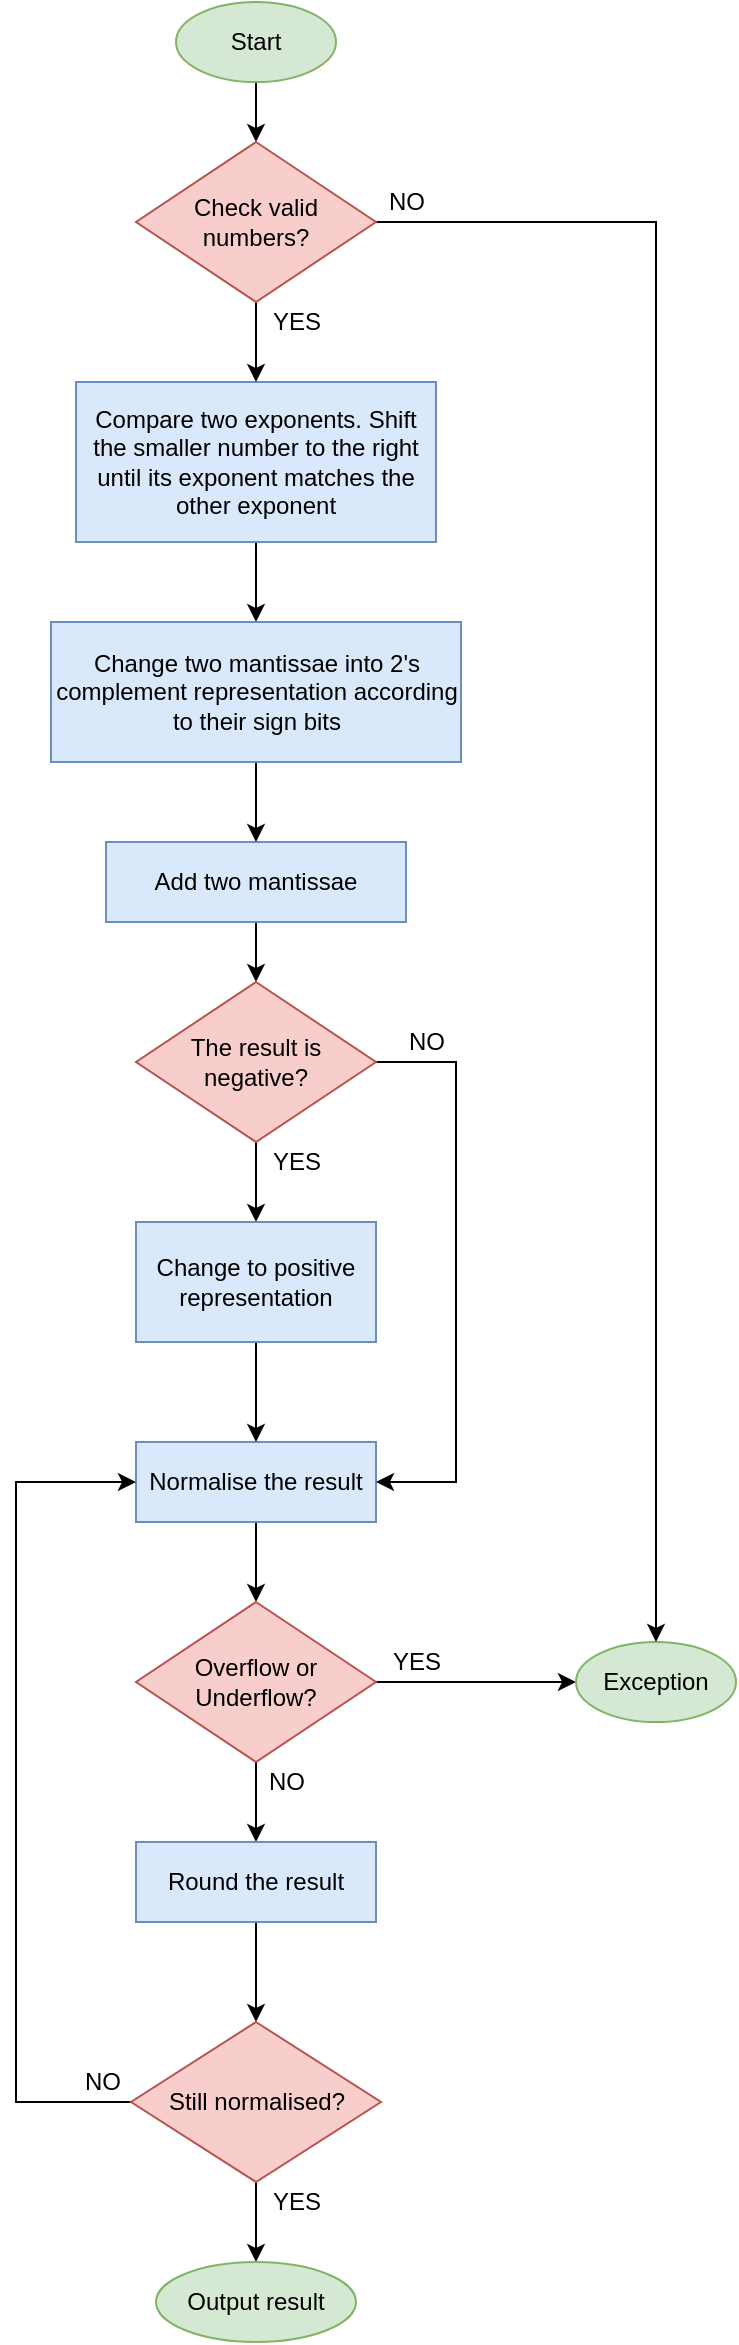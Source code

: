 <mxfile compressed="true" version="15.4.0" type="device" pages="12"><diagram id="h2YyZzAxGgk28CbzrKo2" name="Floating-point Addition Subtraction Algorithm"><mxGraphModel dx="868" dy="510" grid="1" gridSize="10" guides="1" tooltips="1" connect="1" arrows="1" fold="1" page="1" pageScale="1" pageWidth="1000000" pageHeight="1000000" math="0" shadow="0"><root><mxCell id="0"/><mxCell id="1" parent="0"/><mxCell id="GuoXsi4FuW-zxMLtlfYu-58" value="" style="edgeStyle=orthogonalEdgeStyle;rounded=0;orthogonalLoop=1;jettySize=auto;html=1;" parent="1" source="GuoXsi4FuW-zxMLtlfYu-39" target="GuoXsi4FuW-zxMLtlfYu-57" edge="1"><mxGeometry relative="1" as="geometry"/></mxCell><mxCell id="GuoXsi4FuW-zxMLtlfYu-39" value="Start" style="ellipse;whiteSpace=wrap;html=1;fillColor=#d5e8d4;strokeColor=#82b366;" parent="1" vertex="1"><mxGeometry x="1440" y="580" width="80" height="40" as="geometry"/></mxCell><mxCell id="-Wsjq7H52zjhQ09r4QgU-2" value="" style="edgeStyle=orthogonalEdgeStyle;rounded=0;orthogonalLoop=1;jettySize=auto;html=1;" parent="1" source="GuoXsi4FuW-zxMLtlfYu-40" target="-Wsjq7H52zjhQ09r4QgU-1" edge="1"><mxGeometry relative="1" as="geometry"/></mxCell><mxCell id="GuoXsi4FuW-zxMLtlfYu-40" value="Compare two exponents. Shift the smaller number to the right until its exponent matches the other exponent" style="whiteSpace=wrap;html=1;fillColor=#dae8fc;strokeColor=#6c8ebf;" parent="1" vertex="1"><mxGeometry x="1390" y="770" width="180" height="80" as="geometry"/></mxCell><mxCell id="-Wsjq7H52zjhQ09r4QgU-6" style="edgeStyle=orthogonalEdgeStyle;rounded=0;orthogonalLoop=1;jettySize=auto;html=1;exitX=0.5;exitY=1;exitDx=0;exitDy=0;entryX=0.5;entryY=0;entryDx=0;entryDy=0;" parent="1" source="GuoXsi4FuW-zxMLtlfYu-42" target="-Wsjq7H52zjhQ09r4QgU-5" edge="1"><mxGeometry relative="1" as="geometry"/></mxCell><mxCell id="GuoXsi4FuW-zxMLtlfYu-42" value="Add two mantissae" style="whiteSpace=wrap;html=1;fillColor=#dae8fc;strokeColor=#6c8ebf;" parent="1" vertex="1"><mxGeometry x="1405" y="1000" width="150" height="40" as="geometry"/></mxCell><mxCell id="GuoXsi4FuW-zxMLtlfYu-47" value="" style="edgeStyle=orthogonalEdgeStyle;rounded=0;orthogonalLoop=1;jettySize=auto;html=1;" parent="1" source="GuoXsi4FuW-zxMLtlfYu-44" target="GuoXsi4FuW-zxMLtlfYu-46" edge="1"><mxGeometry relative="1" as="geometry"/></mxCell><mxCell id="GuoXsi4FuW-zxMLtlfYu-44" value="Normalise the result" style="whiteSpace=wrap;html=1;fillColor=#dae8fc;strokeColor=#6c8ebf;" parent="1" vertex="1"><mxGeometry x="1420" y="1300" width="120" height="40" as="geometry"/></mxCell><mxCell id="GuoXsi4FuW-zxMLtlfYu-49" value="" style="edgeStyle=orthogonalEdgeStyle;rounded=0;orthogonalLoop=1;jettySize=auto;html=1;" parent="1" source="GuoXsi4FuW-zxMLtlfYu-46" target="GuoXsi4FuW-zxMLtlfYu-48" edge="1"><mxGeometry relative="1" as="geometry"/></mxCell><mxCell id="GuoXsi4FuW-zxMLtlfYu-51" value="" style="edgeStyle=orthogonalEdgeStyle;rounded=0;orthogonalLoop=1;jettySize=auto;html=1;" parent="1" source="GuoXsi4FuW-zxMLtlfYu-46" target="GuoXsi4FuW-zxMLtlfYu-50" edge="1"><mxGeometry relative="1" as="geometry"/></mxCell><mxCell id="GuoXsi4FuW-zxMLtlfYu-46" value="Overflow or Underflow?" style="rhombus;whiteSpace=wrap;html=1;fillColor=#f8cecc;strokeColor=#b85450;" parent="1" vertex="1"><mxGeometry x="1420" y="1380" width="120" height="80" as="geometry"/></mxCell><mxCell id="GuoXsi4FuW-zxMLtlfYu-48" value="Exception" style="ellipse;whiteSpace=wrap;html=1;fillColor=#d5e8d4;strokeColor=#82b366;" parent="1" vertex="1"><mxGeometry x="1640" y="1400" width="80" height="40" as="geometry"/></mxCell><mxCell id="GuoXsi4FuW-zxMLtlfYu-53" value="" style="edgeStyle=orthogonalEdgeStyle;rounded=0;orthogonalLoop=1;jettySize=auto;html=1;" parent="1" source="GuoXsi4FuW-zxMLtlfYu-50" target="GuoXsi4FuW-zxMLtlfYu-52" edge="1"><mxGeometry relative="1" as="geometry"/></mxCell><mxCell id="GuoXsi4FuW-zxMLtlfYu-50" value="Round the result" style="whiteSpace=wrap;html=1;fillColor=#dae8fc;strokeColor=#6c8ebf;" parent="1" vertex="1"><mxGeometry x="1420" y="1500" width="120" height="40" as="geometry"/></mxCell><mxCell id="GuoXsi4FuW-zxMLtlfYu-55" value="" style="edgeStyle=orthogonalEdgeStyle;rounded=0;orthogonalLoop=1;jettySize=auto;html=1;" parent="1" source="GuoXsi4FuW-zxMLtlfYu-52" target="GuoXsi4FuW-zxMLtlfYu-54" edge="1"><mxGeometry relative="1" as="geometry"/></mxCell><mxCell id="GuoXsi4FuW-zxMLtlfYu-56" style="edgeStyle=orthogonalEdgeStyle;rounded=0;orthogonalLoop=1;jettySize=auto;html=1;exitX=0;exitY=0.5;exitDx=0;exitDy=0;entryX=0;entryY=0.5;entryDx=0;entryDy=0;" parent="1" source="GuoXsi4FuW-zxMLtlfYu-52" target="GuoXsi4FuW-zxMLtlfYu-44" edge="1"><mxGeometry relative="1" as="geometry"><mxPoint x="1360" y="1310" as="targetPoint"/><Array as="points"><mxPoint x="1360" y="1630"/><mxPoint x="1360" y="1320"/></Array></mxGeometry></mxCell><mxCell id="GuoXsi4FuW-zxMLtlfYu-52" value="Still normalised?" style="rhombus;whiteSpace=wrap;html=1;fillColor=#f8cecc;strokeColor=#b85450;" parent="1" vertex="1"><mxGeometry x="1417.5" y="1590" width="125" height="80" as="geometry"/></mxCell><mxCell id="GuoXsi4FuW-zxMLtlfYu-54" value="Output result" style="ellipse;whiteSpace=wrap;html=1;fillColor=#d5e8d4;strokeColor=#82b366;" parent="1" vertex="1"><mxGeometry x="1430" y="1710" width="100" height="40" as="geometry"/></mxCell><mxCell id="GuoXsi4FuW-zxMLtlfYu-59" value="" style="edgeStyle=orthogonalEdgeStyle;rounded=0;orthogonalLoop=1;jettySize=auto;html=1;" parent="1" source="GuoXsi4FuW-zxMLtlfYu-57" target="GuoXsi4FuW-zxMLtlfYu-40" edge="1"><mxGeometry relative="1" as="geometry"/></mxCell><mxCell id="GuoXsi4FuW-zxMLtlfYu-60" style="edgeStyle=orthogonalEdgeStyle;rounded=0;orthogonalLoop=1;jettySize=auto;html=1;exitX=1;exitY=0.5;exitDx=0;exitDy=0;entryX=0.5;entryY=0;entryDx=0;entryDy=0;" parent="1" source="GuoXsi4FuW-zxMLtlfYu-57" target="GuoXsi4FuW-zxMLtlfYu-48" edge="1"><mxGeometry relative="1" as="geometry"/></mxCell><mxCell id="GuoXsi4FuW-zxMLtlfYu-57" value="Check valid numbers?" style="rhombus;whiteSpace=wrap;html=1;fillColor=#f8cecc;strokeColor=#b85450;" parent="1" vertex="1"><mxGeometry x="1420" y="650" width="120" height="80" as="geometry"/></mxCell><mxCell id="GuoXsi4FuW-zxMLtlfYu-61" value="NO" style="text;html=1;align=center;verticalAlign=middle;resizable=0;points=[];autosize=1;strokeColor=none;fillColor=none;" parent="1" vertex="1"><mxGeometry x="1540" y="670" width="30" height="20" as="geometry"/></mxCell><mxCell id="GuoXsi4FuW-zxMLtlfYu-62" value="YES" style="text;html=1;align=center;verticalAlign=middle;resizable=0;points=[];autosize=1;strokeColor=none;fillColor=none;" parent="1" vertex="1"><mxGeometry x="1480" y="730" width="40" height="20" as="geometry"/></mxCell><mxCell id="GuoXsi4FuW-zxMLtlfYu-63" value="YES" style="text;html=1;align=center;verticalAlign=middle;resizable=0;points=[];autosize=1;strokeColor=none;fillColor=none;" parent="1" vertex="1"><mxGeometry x="1540" y="1400" width="40" height="20" as="geometry"/></mxCell><mxCell id="GuoXsi4FuW-zxMLtlfYu-64" value="NO" style="text;html=1;align=center;verticalAlign=middle;resizable=0;points=[];autosize=1;strokeColor=none;fillColor=none;" parent="1" vertex="1"><mxGeometry x="1480" y="1460" width="30" height="20" as="geometry"/></mxCell><mxCell id="GuoXsi4FuW-zxMLtlfYu-65" value="YES" style="text;html=1;align=center;verticalAlign=middle;resizable=0;points=[];autosize=1;strokeColor=none;fillColor=none;" parent="1" vertex="1"><mxGeometry x="1480" y="1670" width="40" height="20" as="geometry"/></mxCell><mxCell id="GuoXsi4FuW-zxMLtlfYu-66" value="NO" style="text;html=1;align=center;verticalAlign=middle;resizable=0;points=[];autosize=1;strokeColor=none;fillColor=none;" parent="1" vertex="1"><mxGeometry x="1387.5" y="1610" width="30" height="20" as="geometry"/></mxCell><mxCell id="-Wsjq7H52zjhQ09r4QgU-4" style="edgeStyle=orthogonalEdgeStyle;rounded=0;orthogonalLoop=1;jettySize=auto;html=1;exitX=0.5;exitY=1;exitDx=0;exitDy=0;entryX=0.5;entryY=0;entryDx=0;entryDy=0;" parent="1" source="-Wsjq7H52zjhQ09r4QgU-1" target="GuoXsi4FuW-zxMLtlfYu-42" edge="1"><mxGeometry relative="1" as="geometry"/></mxCell><mxCell id="-Wsjq7H52zjhQ09r4QgU-1" value="Change two mantissae into 2's complement representation according to their sign bits" style="whiteSpace=wrap;html=1;fillColor=#dae8fc;strokeColor=#6c8ebf;" parent="1" vertex="1"><mxGeometry x="1377.5" y="890" width="205" height="70" as="geometry"/></mxCell><mxCell id="-Wsjq7H52zjhQ09r4QgU-8" value="" style="edgeStyle=orthogonalEdgeStyle;rounded=0;orthogonalLoop=1;jettySize=auto;html=1;" parent="1" source="-Wsjq7H52zjhQ09r4QgU-5" target="-Wsjq7H52zjhQ09r4QgU-7" edge="1"><mxGeometry relative="1" as="geometry"/></mxCell><mxCell id="-Wsjq7H52zjhQ09r4QgU-10" style="edgeStyle=orthogonalEdgeStyle;rounded=0;orthogonalLoop=1;jettySize=auto;html=1;exitX=1;exitY=0.5;exitDx=0;exitDy=0;entryX=1;entryY=0.5;entryDx=0;entryDy=0;" parent="1" source="-Wsjq7H52zjhQ09r4QgU-5" target="GuoXsi4FuW-zxMLtlfYu-44" edge="1"><mxGeometry relative="1" as="geometry"><Array as="points"><mxPoint x="1580" y="1110"/><mxPoint x="1580" y="1320"/></Array></mxGeometry></mxCell><mxCell id="-Wsjq7H52zjhQ09r4QgU-5" value="The result is negative?" style="rhombus;whiteSpace=wrap;html=1;fillColor=#f8cecc;strokeColor=#b85450;" parent="1" vertex="1"><mxGeometry x="1420" y="1070" width="120" height="80" as="geometry"/></mxCell><mxCell id="-Wsjq7H52zjhQ09r4QgU-9" style="edgeStyle=orthogonalEdgeStyle;rounded=0;orthogonalLoop=1;jettySize=auto;html=1;exitX=0.5;exitY=1;exitDx=0;exitDy=0;entryX=0.5;entryY=0;entryDx=0;entryDy=0;" parent="1" source="-Wsjq7H52zjhQ09r4QgU-7" target="GuoXsi4FuW-zxMLtlfYu-44" edge="1"><mxGeometry relative="1" as="geometry"/></mxCell><mxCell id="-Wsjq7H52zjhQ09r4QgU-7" value="Change to positive representation" style="whiteSpace=wrap;html=1;strokeColor=#6c8ebf;fillColor=#dae8fc;" parent="1" vertex="1"><mxGeometry x="1420" y="1190" width="120" height="60" as="geometry"/></mxCell><mxCell id="-Wsjq7H52zjhQ09r4QgU-11" value="NO" style="text;html=1;align=center;verticalAlign=middle;resizable=0;points=[];autosize=1;strokeColor=none;fillColor=none;" parent="1" vertex="1"><mxGeometry x="1550" y="1090" width="30" height="20" as="geometry"/></mxCell><mxCell id="-Wsjq7H52zjhQ09r4QgU-13" value="YES" style="text;html=1;align=center;verticalAlign=middle;resizable=0;points=[];autosize=1;strokeColor=none;fillColor=none;" parent="1" vertex="1"><mxGeometry x="1480" y="1150" width="40" height="20" as="geometry"/></mxCell></root></mxGraphModel></diagram><diagram id="u4hgu_t_GBFEEYUUYmvf" name="FP-Adder/Subtractor"><mxGraphModel dx="1447" dy="850" grid="1" gridSize="10" guides="1" tooltips="1" connect="1" arrows="1" fold="1" page="1" pageScale="1" pageWidth="1000000" pageHeight="1000000" math="0" shadow="0"><root><mxCell id="1x9A8r8onoZ-X9Ulanyc-0"/><mxCell id="1x9A8r8onoZ-X9Ulanyc-1" parent="1x9A8r8onoZ-X9Ulanyc-0"/><mxCell id="MpWiVs8kZUn1Pqd7B_qH-0" value="" style="rounded=0;whiteSpace=wrap;html=1;fillColor=none;" parent="1x9A8r8onoZ-X9Ulanyc-1" vertex="1"><mxGeometry x="540" y="1470" width="1090" height="650" as="geometry"/></mxCell><mxCell id="F0y_OF4vnsfWuFhGRtK6-0" value="" style="endArrow=classic;html=1;strokeWidth=4;" parent="1x9A8r8onoZ-X9Ulanyc-1" edge="1"><mxGeometry width="50" height="50" relative="1" as="geometry"><mxPoint x="520" y="1804.5" as="sourcePoint"/><mxPoint x="640" y="1804.5" as="targetPoint"/></mxGeometry></mxCell><mxCell id="F0y_OF4vnsfWuFhGRtK6-1" value="NUM_A [31..0]" style="text;html=1;align=center;verticalAlign=middle;resizable=0;points=[];autosize=1;strokeColor=none;fillColor=none;" parent="1x9A8r8onoZ-X9Ulanyc-1" vertex="1"><mxGeometry x="430" y="1605" width="90" height="20" as="geometry"/></mxCell><mxCell id="F0y_OF4vnsfWuFhGRtK6-2" value="" style="endArrow=classic;html=1;strokeWidth=4;" parent="1x9A8r8onoZ-X9Ulanyc-1" edge="1"><mxGeometry width="50" height="50" relative="1" as="geometry"><mxPoint x="520" y="1614.5" as="sourcePoint"/><mxPoint x="640" y="1614.5" as="targetPoint"/></mxGeometry></mxCell><mxCell id="F0y_OF4vnsfWuFhGRtK6-3" value="NUM_B [31..0]" style="text;html=1;align=center;verticalAlign=middle;resizable=0;points=[];autosize=1;strokeColor=none;fillColor=none;" parent="1x9A8r8onoZ-X9Ulanyc-1" vertex="1"><mxGeometry x="430" y="1790" width="90" height="20" as="geometry"/></mxCell><mxCell id="F0y_OF4vnsfWuFhGRtK6-5" value="Add/Sub" style="text;html=1;align=center;verticalAlign=middle;resizable=0;points=[];autosize=1;strokeColor=none;fillColor=none;" parent="1x9A8r8onoZ-X9Ulanyc-1" vertex="1"><mxGeometry x="455" y="2070" width="60" height="20" as="geometry"/></mxCell><mxCell id="-Q1_O_uYlbrWC0hIFfEn-16" value="&lt;b&gt;EXPONENT&lt;br&gt;COMPARATOR&lt;/b&gt;" style="rounded=0;whiteSpace=wrap;html=1;" parent="1x9A8r8onoZ-X9Ulanyc-1" vertex="1"><mxGeometry x="960" y="1500" width="240" height="110" as="geometry"/></mxCell><mxCell id="-Q1_O_uYlbrWC0hIFfEn-21" value="Exponent&lt;br&gt;Difference" style="text;html=1;align=center;verticalAlign=middle;resizable=0;points=[];autosize=1;strokeColor=none;fillColor=none;" parent="1x9A8r8onoZ-X9Ulanyc-1" vertex="1"><mxGeometry x="1130" y="1575" width="70" height="30" as="geometry"/></mxCell><mxCell id="-Q1_O_uYlbrWC0hIFfEn-23" value="&lt;b&gt;NUMBER A&lt;/b&gt;" style="whiteSpace=wrap;html=1;" parent="1x9A8r8onoZ-X9Ulanyc-1" vertex="1"><mxGeometry x="640" y="1530" width="160" height="170" as="geometry"/></mxCell><mxCell id="-Q1_O_uYlbrWC0hIFfEn-24" value="&lt;b&gt;NUMBER B&lt;/b&gt;" style="whiteSpace=wrap;html=1;" parent="1x9A8r8onoZ-X9Ulanyc-1" vertex="1"><mxGeometry x="640" y="1720" width="160" height="170" as="geometry"/></mxCell><mxCell id="-Q1_O_uYlbrWC0hIFfEn-25" value="Sign" style="text;html=1;align=center;verticalAlign=middle;resizable=0;points=[];autosize=1;strokeColor=none;fillColor=none;" parent="1x9A8r8onoZ-X9Ulanyc-1" vertex="1"><mxGeometry x="760" y="1560" width="40" height="20" as="geometry"/></mxCell><mxCell id="-Q1_O_uYlbrWC0hIFfEn-26" value="Exp" style="text;html=1;align=center;verticalAlign=middle;resizable=0;points=[];autosize=1;strokeColor=none;fillColor=none;" parent="1x9A8r8onoZ-X9Ulanyc-1" vertex="1"><mxGeometry x="760" y="1605" width="40" height="20" as="geometry"/></mxCell><mxCell id="-Q1_O_uYlbrWC0hIFfEn-27" value="Mant" style="text;html=1;align=center;verticalAlign=middle;resizable=0;points=[];autosize=1;strokeColor=none;fillColor=none;" parent="1x9A8r8onoZ-X9Ulanyc-1" vertex="1"><mxGeometry x="760" y="1650" width="40" height="20" as="geometry"/></mxCell><mxCell id="-Q1_O_uYlbrWC0hIFfEn-28" value="Sign" style="text;html=1;align=center;verticalAlign=middle;resizable=0;points=[];autosize=1;strokeColor=none;fillColor=none;" parent="1x9A8r8onoZ-X9Ulanyc-1" vertex="1"><mxGeometry x="760" y="1750" width="40" height="20" as="geometry"/></mxCell><mxCell id="-Q1_O_uYlbrWC0hIFfEn-29" value="Exp" style="text;html=1;align=center;verticalAlign=middle;resizable=0;points=[];autosize=1;strokeColor=none;fillColor=none;" parent="1x9A8r8onoZ-X9Ulanyc-1" vertex="1"><mxGeometry x="760" y="1795" width="40" height="20" as="geometry"/></mxCell><mxCell id="-Q1_O_uYlbrWC0hIFfEn-30" value="Mant" style="text;html=1;align=center;verticalAlign=middle;resizable=0;points=[];autosize=1;strokeColor=none;fillColor=none;" parent="1x9A8r8onoZ-X9Ulanyc-1" vertex="1"><mxGeometry x="760" y="1840" width="40" height="20" as="geometry"/></mxCell><mxCell id="-Q1_O_uYlbrWC0hIFfEn-35" style="edgeStyle=orthogonalEdgeStyle;rounded=0;orthogonalLoop=1;jettySize=auto;html=1;exitX=1;exitY=0.5;exitDx=0;exitDy=0;strokeWidth=1;" parent="1x9A8r8onoZ-X9Ulanyc-1" source="-Q1_O_uYlbrWC0hIFfEn-31" edge="1"><mxGeometry relative="1" as="geometry"><mxPoint x="1720" y="1880" as="targetPoint"/><Array as="points"><mxPoint x="870" y="1960"/><mxPoint x="870" y="1880"/></Array></mxGeometry></mxCell><mxCell id="-Q1_O_uYlbrWC0hIFfEn-31" value="&lt;b&gt;VALIDITY&lt;br&gt;CHECKER&lt;/b&gt;" style="rounded=0;whiteSpace=wrap;html=1;" parent="1x9A8r8onoZ-X9Ulanyc-1" vertex="1"><mxGeometry x="640" y="1920" width="160" height="80" as="geometry"/></mxCell><mxCell id="-Q1_O_uYlbrWC0hIFfEn-33" value="" style="endArrow=classic;html=1;strokeWidth=4;entryX=0;entryY=0.25;entryDx=0;entryDy=0;arcSize=0;" parent="1x9A8r8onoZ-X9Ulanyc-1" target="-Q1_O_uYlbrWC0hIFfEn-31" edge="1"><mxGeometry width="50" height="50" relative="1" as="geometry"><mxPoint x="600" y="1615" as="sourcePoint"/><mxPoint x="810" y="1760" as="targetPoint"/><Array as="points"><mxPoint x="600" y="1940"/></Array></mxGeometry></mxCell><mxCell id="-Q1_O_uYlbrWC0hIFfEn-34" value="" style="endArrow=classic;html=1;strokeWidth=4;entryX=0;entryY=0.75;entryDx=0;entryDy=0;arcSize=0;" parent="1x9A8r8onoZ-X9Ulanyc-1" target="-Q1_O_uYlbrWC0hIFfEn-31" edge="1"><mxGeometry width="50" height="50" relative="1" as="geometry"><mxPoint x="560" y="1804" as="sourcePoint"/><mxPoint x="820" y="1790" as="targetPoint"/><Array as="points"><mxPoint x="560" y="1980"/></Array></mxGeometry></mxCell><mxCell id="-Q1_O_uYlbrWC0hIFfEn-36" value="NV Flag" style="text;html=1;align=center;verticalAlign=middle;resizable=0;points=[];autosize=1;strokeColor=none;fillColor=none;" parent="1x9A8r8onoZ-X9Ulanyc-1" vertex="1"><mxGeometry x="1720" y="1870" width="60" height="20" as="geometry"/></mxCell><mxCell id="-Q1_O_uYlbrWC0hIFfEn-37" value="" style="endArrow=classic;html=1;strokeWidth=4;entryX=0;entryY=0.25;entryDx=0;entryDy=0;exitX=1;exitY=0.5;exitDx=0;exitDy=0;exitPerimeter=0;arcSize=0;" parent="1x9A8r8onoZ-X9Ulanyc-1" source="-Q1_O_uYlbrWC0hIFfEn-26" target="-Q1_O_uYlbrWC0hIFfEn-16" edge="1"><mxGeometry width="50" height="50" relative="1" as="geometry"><mxPoint x="980" y="1640" as="sourcePoint"/><mxPoint x="1030" y="1590" as="targetPoint"/><Array as="points"><mxPoint x="870" y="1615"/><mxPoint x="870" y="1528"/></Array></mxGeometry></mxCell><mxCell id="-Q1_O_uYlbrWC0hIFfEn-38" value="" style="endArrow=classic;html=1;strokeWidth=4;entryX=0;entryY=0.75;entryDx=0;entryDy=0;exitX=1;exitY=0.55;exitDx=0;exitDy=0;exitPerimeter=0;arcSize=0;" parent="1x9A8r8onoZ-X9Ulanyc-1" source="-Q1_O_uYlbrWC0hIFfEn-29" target="-Q1_O_uYlbrWC0hIFfEn-16" edge="1"><mxGeometry width="50" height="50" relative="1" as="geometry"><mxPoint x="980" y="1740" as="sourcePoint"/><mxPoint x="1030" y="1690" as="targetPoint"/><Array as="points"><mxPoint x="890" y="1806"/><mxPoint x="890" y="1583"/></Array></mxGeometry></mxCell><mxCell id="-Q1_O_uYlbrWC0hIFfEn-39" value="&lt;b&gt;MANTISSA&lt;br&gt;ADJUSTER&lt;/b&gt;" style="rounded=0;whiteSpace=wrap;html=1;" parent="1x9A8r8onoZ-X9Ulanyc-1" vertex="1"><mxGeometry x="960" y="1655" width="240" height="175" as="geometry"/></mxCell><mxCell id="-Q1_O_uYlbrWC0hIFfEn-40" value="" style="endArrow=classic;html=1;strokeWidth=4;exitX=0.986;exitY=0.467;exitDx=0;exitDy=0;exitPerimeter=0;entryX=0.015;entryY=0.542;entryDx=0;entryDy=0;arcSize=0;entryPerimeter=0;" parent="1x9A8r8onoZ-X9Ulanyc-1" source="-Q1_O_uYlbrWC0hIFfEn-21" target="LYq3FYKHtFdozrDSawrX-6" edge="1"><mxGeometry width="50" height="50" relative="1" as="geometry"><mxPoint x="1040" y="1750" as="sourcePoint"/><mxPoint x="1320" y="1589" as="targetPoint"/><Array as="points"><mxPoint x="1230" y="1589"/><mxPoint x="1230" y="1620"/><mxPoint x="920" y="1620"/><mxPoint x="920" y="1689"/></Array></mxGeometry></mxCell><mxCell id="LYq3FYKHtFdozrDSawrX-0" value="Bigger&lt;br&gt;Exponent" style="text;html=1;align=center;verticalAlign=middle;resizable=0;points=[];autosize=1;strokeColor=none;fillColor=none;" parent="1x9A8r8onoZ-X9Ulanyc-1" vertex="1"><mxGeometry x="1130" y="1540" width="70" height="30" as="geometry"/></mxCell><mxCell id="LYq3FYKHtFdozrDSawrX-3" value="" style="endArrow=classic;html=1;strokeWidth=4;exitX=1.004;exitY=0.484;exitDx=0;exitDy=0;exitPerimeter=0;entryX=0;entryY=0.25;entryDx=0;entryDy=0;" parent="1x9A8r8onoZ-X9Ulanyc-1" source="LYq3FYKHtFdozrDSawrX-0" target="AQ2qlmJux863CEwhEgWT-1" edge="1"><mxGeometry width="50" height="50" relative="1" as="geometry"><mxPoint x="1040" y="1640" as="sourcePoint"/><mxPoint x="1320" y="1554" as="targetPoint"/></mxGeometry></mxCell><mxCell id="LYq3FYKHtFdozrDSawrX-4" value="" style="endArrow=classic;html=1;strokeWidth=4;entryX=-0.027;entryY=0.542;entryDx=0;entryDy=0;exitX=1.008;exitY=0.502;exitDx=0;exitDy=0;exitPerimeter=0;arcSize=0;entryPerimeter=0;" parent="1x9A8r8onoZ-X9Ulanyc-1" source="-Q1_O_uYlbrWC0hIFfEn-27" target="LYq3FYKHtFdozrDSawrX-7" edge="1"><mxGeometry width="50" height="50" relative="1" as="geometry"><mxPoint x="950" y="1760" as="sourcePoint"/><mxPoint x="1000" y="1710" as="targetPoint"/><Array as="points"><mxPoint x="870" y="1660"/><mxPoint x="870" y="1721"/></Array></mxGeometry></mxCell><mxCell id="LYq3FYKHtFdozrDSawrX-5" value="" style="endArrow=classic;html=1;strokeWidth=4;entryX=-0.01;entryY=0.583;entryDx=0;entryDy=0;exitX=0.973;exitY=0.553;exitDx=0;exitDy=0;exitPerimeter=0;arcSize=0;entryPerimeter=0;" parent="1x9A8r8onoZ-X9Ulanyc-1" source="-Q1_O_uYlbrWC0hIFfEn-30" target="LYq3FYKHtFdozrDSawrX-8" edge="1"><mxGeometry width="50" height="50" relative="1" as="geometry"><mxPoint x="950" y="1800" as="sourcePoint"/><mxPoint x="1000" y="1750" as="targetPoint"/><Array as="points"><mxPoint x="910" y="1851"/><mxPoint x="910" y="1752"/></Array></mxGeometry></mxCell><mxCell id="LYq3FYKHtFdozrDSawrX-6" value="Shift Amount" style="text;html=1;align=center;verticalAlign=middle;resizable=0;points=[];autosize=1;strokeColor=none;fillColor=none;" parent="1x9A8r8onoZ-X9Ulanyc-1" vertex="1"><mxGeometry x="960" y="1680" width="80" height="20" as="geometry"/></mxCell><mxCell id="LYq3FYKHtFdozrDSawrX-7" value="Mant A" style="text;html=1;align=center;verticalAlign=middle;resizable=0;points=[];autosize=1;strokeColor=none;fillColor=none;" parent="1x9A8r8onoZ-X9Ulanyc-1" vertex="1"><mxGeometry x="960" y="1710" width="50" height="20" as="geometry"/></mxCell><mxCell id="LYq3FYKHtFdozrDSawrX-8" value="Mant B" style="text;html=1;align=center;verticalAlign=middle;resizable=0;points=[];autosize=1;strokeColor=none;fillColor=none;" parent="1x9A8r8onoZ-X9Ulanyc-1" vertex="1"><mxGeometry x="960" y="1740" width="50" height="20" as="geometry"/></mxCell><mxCell id="LYq3FYKHtFdozrDSawrX-9" value="New Mant A" style="text;html=1;align=center;verticalAlign=middle;resizable=0;points=[];autosize=1;strokeColor=none;fillColor=none;" parent="1x9A8r8onoZ-X9Ulanyc-1" vertex="1"><mxGeometry x="1120" y="1670" width="80" height="20" as="geometry"/></mxCell><mxCell id="LYq3FYKHtFdozrDSawrX-10" value="New Mant B" style="text;html=1;align=center;verticalAlign=middle;resizable=0;points=[];autosize=1;strokeColor=none;fillColor=none;" parent="1x9A8r8onoZ-X9Ulanyc-1" vertex="1"><mxGeometry x="1120" y="1750" width="80" height="20" as="geometry"/></mxCell><mxCell id="LYq3FYKHtFdozrDSawrX-12" value="" style="endArrow=none;html=1;arcSize=0;" parent="1x9A8r8onoZ-X9Ulanyc-1" edge="1"><mxGeometry width="50" height="50" relative="1" as="geometry"><mxPoint x="1320" y="1722.5" as="sourcePoint"/><mxPoint x="1320" y="1722.5" as="targetPoint"/><Array as="points"><mxPoint x="1280" y="1702.5"/><mxPoint x="1280" y="1662.5"/><mxPoint x="1360" y="1702.5"/><mxPoint x="1360" y="1742.5"/><mxPoint x="1280" y="1782.5"/><mxPoint x="1280" y="1742.5"/></Array></mxGeometry></mxCell><mxCell id="LYq3FYKHtFdozrDSawrX-13" value="&lt;font style=&quot;font-size: 23px&quot;&gt;+&lt;/font&gt;" style="text;html=1;align=center;verticalAlign=middle;resizable=0;points=[];autosize=1;strokeColor=none;fillColor=none;" parent="1x9A8r8onoZ-X9Ulanyc-1" vertex="1"><mxGeometry x="1325" y="1712.5" width="30" height="20" as="geometry"/></mxCell><mxCell id="LYq3FYKHtFdozrDSawrX-14" value="" style="endArrow=classic;html=1;strokeWidth=4;exitX=1.008;exitY=0.571;exitDx=0;exitDy=0;exitPerimeter=0;" parent="1x9A8r8onoZ-X9Ulanyc-1" source="LYq3FYKHtFdozrDSawrX-9" edge="1"><mxGeometry width="50" height="50" relative="1" as="geometry"><mxPoint x="1240" y="1780" as="sourcePoint"/><mxPoint x="1280" y="1681" as="targetPoint"/></mxGeometry></mxCell><mxCell id="LYq3FYKHtFdozrDSawrX-15" value="" style="endArrow=classic;html=1;strokeWidth=4;exitX=0.986;exitY=0.498;exitDx=0;exitDy=0;exitPerimeter=0;" parent="1x9A8r8onoZ-X9Ulanyc-1" source="LYq3FYKHtFdozrDSawrX-10" edge="1"><mxGeometry width="50" height="50" relative="1" as="geometry"><mxPoint x="1240" y="1780" as="sourcePoint"/><mxPoint x="1280" y="1760" as="targetPoint"/></mxGeometry></mxCell><mxCell id="biKG-Ou3sFVEe0_B46v5-11" style="edgeStyle=orthogonalEdgeStyle;rounded=0;orthogonalLoop=1;jettySize=auto;html=1;exitX=0.75;exitY=1;exitDx=0;exitDy=0;endArrow=classic;endFill=1;strokeWidth=1;" parent="1x9A8r8onoZ-X9Ulanyc-1" source="AQ2qlmJux863CEwhEgWT-1" edge="1"><mxGeometry relative="1" as="geometry"><mxPoint x="1720" y="1800" as="targetPoint"/><Array as="points"><mxPoint x="1530" y="1800"/></Array></mxGeometry></mxCell><mxCell id="biKG-Ou3sFVEe0_B46v5-12" style="edgeStyle=orthogonalEdgeStyle;rounded=0;orthogonalLoop=1;jettySize=auto;html=1;exitX=0.25;exitY=1;exitDx=0;exitDy=0;endArrow=classic;endFill=1;strokeWidth=1;" parent="1x9A8r8onoZ-X9Ulanyc-1" source="AQ2qlmJux863CEwhEgWT-1" edge="1"><mxGeometry relative="1" as="geometry"><mxPoint x="1720" y="1840" as="targetPoint"/><Array as="points"><mxPoint x="1470" y="1840"/></Array></mxGeometry></mxCell><mxCell id="AQ2qlmJux863CEwhEgWT-1" value="&lt;b&gt;NORMALISING&lt;br&gt;ROUNDING&lt;br&gt;UNIT&lt;br&gt;&lt;/b&gt;" style="rounded=0;whiteSpace=wrap;html=1;" parent="1x9A8r8onoZ-X9Ulanyc-1" vertex="1"><mxGeometry x="1440" y="1495" width="120" height="240" as="geometry"/></mxCell><mxCell id="AQ2qlmJux863CEwhEgWT-2" value="" style="endArrow=classic;html=1;strokeWidth=4;entryX=0;entryY=0.75;entryDx=0;entryDy=0;arcSize=0;" parent="1x9A8r8onoZ-X9Ulanyc-1" target="AQ2qlmJux863CEwhEgWT-1" edge="1"><mxGeometry width="50" height="50" relative="1" as="geometry"><mxPoint x="1360" y="1721" as="sourcePoint"/><mxPoint x="1370" y="1660" as="targetPoint"/><Array as="points"><mxPoint x="1400" y="1721"/><mxPoint x="1400" y="1675"/></Array></mxGeometry></mxCell><mxCell id="AQ2qlmJux863CEwhEgWT-3" value="Exp" style="text;html=1;align=center;verticalAlign=middle;resizable=0;points=[];autosize=1;strokeColor=none;fillColor=none;" parent="1x9A8r8onoZ-X9Ulanyc-1" vertex="1"><mxGeometry x="1440" y="1545" width="40" height="20" as="geometry"/></mxCell><mxCell id="AQ2qlmJux863CEwhEgWT-4" value="Mant" style="text;html=1;align=center;verticalAlign=middle;resizable=0;points=[];autosize=1;strokeColor=none;fillColor=none;" parent="1x9A8r8onoZ-X9Ulanyc-1" vertex="1"><mxGeometry x="1440" y="1660" width="40" height="20" as="geometry"/></mxCell><mxCell id="AQ2qlmJux863CEwhEgWT-6" value="New Exp" style="text;html=1;align=center;verticalAlign=middle;resizable=0;points=[];autosize=1;strokeColor=none;fillColor=none;" parent="1x9A8r8onoZ-X9Ulanyc-1" vertex="1"><mxGeometry x="1500" y="1545" width="60" height="20" as="geometry"/></mxCell><mxCell id="AQ2qlmJux863CEwhEgWT-7" value="New Mant" style="text;html=1;align=center;verticalAlign=middle;resizable=0;points=[];autosize=1;strokeColor=none;fillColor=none;" parent="1x9A8r8onoZ-X9Ulanyc-1" vertex="1"><mxGeometry x="1490" y="1660" width="70" height="20" as="geometry"/></mxCell><mxCell id="tMz9aRndBRbyCdm4gtkT-5" value="" style="endArrow=none;html=1;strokeWidth=4;entryX=-0.027;entryY=0.441;entryDx=0;entryDy=0;entryPerimeter=0;exitX=1.005;exitY=0.476;exitDx=0;exitDy=0;exitPerimeter=0;endFill=0;startArrow=none;" parent="1x9A8r8onoZ-X9Ulanyc-1" source="MpWiVs8kZUn1Pqd7B_qH-17" edge="1"><mxGeometry width="50" height="50" relative="1" as="geometry"><mxPoint x="1420" y="1650" as="sourcePoint"/><mxPoint x="1598.92" y="1553.82" as="targetPoint"/></mxGeometry></mxCell><mxCell id="tMz9aRndBRbyCdm4gtkT-6" value="" style="endArrow=none;html=1;strokeWidth=4;entryX=-0.044;entryY=0.484;entryDx=0;entryDy=0;entryPerimeter=0;exitX=1.004;exitY=0.484;exitDx=0;exitDy=0;exitPerimeter=0;endFill=0;startArrow=none;" parent="1x9A8r8onoZ-X9Ulanyc-1" source="MpWiVs8kZUn1Pqd7B_qH-20" edge="1"><mxGeometry width="50" height="50" relative="1" as="geometry"><mxPoint x="1420" y="1650" as="sourcePoint"/><mxPoint x="1598.24" y="1669.68" as="targetPoint"/></mxGeometry></mxCell><mxCell id="8LsCAm2cmbH03YvjMYfv-2" value="UF Flag" style="text;html=1;align=center;verticalAlign=middle;resizable=0;points=[];autosize=1;strokeColor=none;fillColor=none;" parent="1x9A8r8onoZ-X9Ulanyc-1" vertex="1"><mxGeometry x="1720" y="1830" width="60" height="20" as="geometry"/></mxCell><mxCell id="8LsCAm2cmbH03YvjMYfv-3" value="OF Flag" style="text;html=1;align=center;verticalAlign=middle;resizable=0;points=[];autosize=1;strokeColor=none;fillColor=none;" parent="1x9A8r8onoZ-X9Ulanyc-1" vertex="1"><mxGeometry x="1720" y="1790" width="60" height="20" as="geometry"/></mxCell><mxCell id="biKG-Ou3sFVEe0_B46v5-0" value="" style="verticalLabelPosition=bottom;shadow=0;dashed=0;align=center;html=1;verticalAlign=top;shape=mxgraph.electrical.logic_gates.logic_gate;operation=xor;" parent="1x9A8r8onoZ-X9Ulanyc-1" vertex="1"><mxGeometry x="850" y="2050" width="80" height="40" as="geometry"/></mxCell><mxCell id="biKG-Ou3sFVEe0_B46v5-1" value="" style="endArrow=none;html=1;strokeWidth=1;entryX=0;entryY=0.75;entryDx=0;entryDy=0;entryPerimeter=0;" parent="1x9A8r8onoZ-X9Ulanyc-1" target="biKG-Ou3sFVEe0_B46v5-0" edge="1"><mxGeometry width="50" height="50" relative="1" as="geometry"><mxPoint x="520" y="2080" as="sourcePoint"/><mxPoint x="840" y="1920" as="targetPoint"/></mxGeometry></mxCell><mxCell id="biKG-Ou3sFVEe0_B46v5-2" value="" style="endArrow=none;html=1;strokeWidth=1;entryX=0;entryY=0.25;entryDx=0;entryDy=0;entryPerimeter=0;exitX=1.029;exitY=0.625;exitDx=0;exitDy=0;exitPerimeter=0;arcSize=0;" parent="1x9A8r8onoZ-X9Ulanyc-1" source="-Q1_O_uYlbrWC0hIFfEn-28" target="biKG-Ou3sFVEe0_B46v5-0" edge="1"><mxGeometry width="50" height="50" relative="1" as="geometry"><mxPoint x="840" y="1950" as="sourcePoint"/><mxPoint x="890" y="1900" as="targetPoint"/><Array as="points"><mxPoint x="820" y="1763"/><mxPoint x="820" y="2060"/></Array></mxGeometry></mxCell><mxCell id="biKG-Ou3sFVEe0_B46v5-3" value="Sign A" style="text;html=1;align=center;verticalAlign=middle;resizable=0;points=[];autosize=1;strokeColor=none;fillColor=none;" parent="1x9A8r8onoZ-X9Ulanyc-1" vertex="1"><mxGeometry x="960" y="1770" width="50" height="20" as="geometry"/></mxCell><mxCell id="biKG-Ou3sFVEe0_B46v5-4" value="Sign B" style="text;html=1;align=center;verticalAlign=middle;resizable=0;points=[];autosize=1;strokeColor=none;fillColor=none;" parent="1x9A8r8onoZ-X9Ulanyc-1" vertex="1"><mxGeometry x="960" y="1795" width="50" height="20" as="geometry"/></mxCell><mxCell id="biKG-Ou3sFVEe0_B46v5-5" value="" style="endArrow=none;html=1;strokeWidth=1;entryX=0.023;entryY=0.5;entryDx=0;entryDy=0;entryPerimeter=0;exitX=1.029;exitY=0.583;exitDx=0;exitDy=0;exitPerimeter=0;arcSize=0;" parent="1x9A8r8onoZ-X9Ulanyc-1" source="-Q1_O_uYlbrWC0hIFfEn-25" target="biKG-Ou3sFVEe0_B46v5-3" edge="1"><mxGeometry width="50" height="50" relative="1" as="geometry"><mxPoint x="840" y="1760" as="sourcePoint"/><mxPoint x="890" y="1710" as="targetPoint"/><Array as="points"><mxPoint x="840" y="1572"/><mxPoint x="840" y="1780"/></Array></mxGeometry></mxCell><mxCell id="biKG-Ou3sFVEe0_B46v5-6" value="" style="endArrow=none;html=1;strokeWidth=1;entryX=0.007;entryY=0.542;entryDx=0;entryDy=0;entryPerimeter=0;exitX=1;exitY=0.5;exitDx=0;exitDy=0;exitPerimeter=0;arcSize=0;" parent="1x9A8r8onoZ-X9Ulanyc-1" source="biKG-Ou3sFVEe0_B46v5-0" target="biKG-Ou3sFVEe0_B46v5-4" edge="1"><mxGeometry width="50" height="50" relative="1" as="geometry"><mxPoint x="840" y="1930" as="sourcePoint"/><mxPoint x="890" y="1880" as="targetPoint"/><Array as="points"><mxPoint x="940" y="2070"/><mxPoint x="940" y="1806"/></Array></mxGeometry></mxCell><mxCell id="biKG-Ou3sFVEe0_B46v5-7" value="" style="endArrow=none;html=1;strokeWidth=4;" parent="1x9A8r8onoZ-X9Ulanyc-1" edge="1"><mxGeometry width="50" height="50" relative="1" as="geometry"><mxPoint x="1600" y="1720" as="sourcePoint"/><mxPoint x="1600" y="1550" as="targetPoint"/></mxGeometry></mxCell><mxCell id="biKG-Ou3sFVEe0_B46v5-8" value="New Sign" style="text;html=1;align=center;verticalAlign=middle;resizable=0;points=[];autosize=1;strokeColor=none;fillColor=none;" parent="1x9A8r8onoZ-X9Ulanyc-1" vertex="1"><mxGeometry x="1490" y="1700" width="70" height="20" as="geometry"/></mxCell><mxCell id="biKG-Ou3sFVEe0_B46v5-9" value="" style="endArrow=none;html=1;strokeWidth=1;" parent="1x9A8r8onoZ-X9Ulanyc-1" edge="1"><mxGeometry width="50" height="50" relative="1" as="geometry"><mxPoint x="1561" y="1720" as="sourcePoint"/><mxPoint x="1600" y="1720" as="targetPoint"/></mxGeometry></mxCell><mxCell id="biKG-Ou3sFVEe0_B46v5-10" value="" style="endArrow=classic;html=1;strokeWidth=4;" parent="1x9A8r8onoZ-X9Ulanyc-1" edge="1"><mxGeometry width="50" height="50" relative="1" as="geometry"><mxPoint x="1600" y="1640" as="sourcePoint"/><mxPoint x="1720" y="1640" as="targetPoint"/></mxGeometry></mxCell><mxCell id="biKG-Ou3sFVEe0_B46v5-13" value="RESULT [31..0]" style="text;html=1;align=center;verticalAlign=middle;resizable=0;points=[];autosize=1;strokeColor=none;fillColor=none;" parent="1x9A8r8onoZ-X9Ulanyc-1" vertex="1"><mxGeometry x="1720" y="1630" width="100" height="20" as="geometry"/></mxCell><mxCell id="MpWiVs8kZUn1Pqd7B_qH-1" value="&lt;font style=&quot;font-size: 17px&quot;&gt;&lt;b&gt;FLOATING-POINT ADDER/SUBTRACTOR&lt;/b&gt;&lt;/font&gt;" style="text;html=1;align=center;verticalAlign=middle;resizable=0;points=[];autosize=1;strokeColor=none;fillColor=none;" parent="1x9A8r8onoZ-X9Ulanyc-1" vertex="1"><mxGeometry x="550" y="1440" width="350" height="20" as="geometry"/></mxCell><mxCell id="MpWiVs8kZUn1Pqd7B_qH-2" value="8" style="text;html=1;align=center;verticalAlign=middle;resizable=0;points=[];autosize=1;strokeColor=default;fillColor=default;" parent="1x9A8r8onoZ-X9Ulanyc-1" vertex="1"><mxGeometry x="900" y="1520" width="20" height="20" as="geometry"/></mxCell><mxCell id="MpWiVs8kZUn1Pqd7B_qH-7" value="8" style="text;html=1;align=center;verticalAlign=middle;resizable=0;points=[];autosize=1;strokeColor=default;fillColor=default;" parent="1x9A8r8onoZ-X9Ulanyc-1" vertex="1"><mxGeometry x="900" y="1574" width="20" height="20" as="geometry"/></mxCell><mxCell id="MpWiVs8kZUn1Pqd7B_qH-8" value="5" style="text;html=1;align=center;verticalAlign=middle;resizable=0;points=[];autosize=1;strokeColor=default;fillColor=default;" parent="1x9A8r8onoZ-X9Ulanyc-1" vertex="1"><mxGeometry x="911" y="1680" width="20" height="20" as="geometry"/></mxCell><mxCell id="MpWiVs8kZUn1Pqd7B_qH-9" value="23" style="text;html=1;align=center;verticalAlign=middle;resizable=0;points=[];autosize=1;strokeColor=default;fillColor=default;" parent="1x9A8r8onoZ-X9Ulanyc-1" vertex="1"><mxGeometry x="906" y="1711" width="30" height="20" as="geometry"/></mxCell><mxCell id="MpWiVs8kZUn1Pqd7B_qH-10" value="23" style="text;html=1;align=center;verticalAlign=middle;resizable=0;points=[];autosize=1;strokeColor=default;fillColor=default;" parent="1x9A8r8onoZ-X9Ulanyc-1" vertex="1"><mxGeometry x="906" y="1742" width="30" height="20" as="geometry"/></mxCell><mxCell id="MpWiVs8kZUn1Pqd7B_qH-11" value="26" style="text;html=1;align=center;verticalAlign=middle;resizable=0;points=[];autosize=1;strokeColor=default;fillColor=default;" parent="1x9A8r8onoZ-X9Ulanyc-1" vertex="1"><mxGeometry x="1220" y="1670" width="30" height="20" as="geometry"/></mxCell><mxCell id="MpWiVs8kZUn1Pqd7B_qH-12" value="26" style="text;html=1;align=center;verticalAlign=middle;resizable=0;points=[];autosize=1;strokeColor=default;fillColor=default;" parent="1x9A8r8onoZ-X9Ulanyc-1" vertex="1"><mxGeometry x="1220" y="1749" width="30" height="20" as="geometry"/></mxCell><mxCell id="MpWiVs8kZUn1Pqd7B_qH-13" value="8" style="text;html=1;align=center;verticalAlign=middle;resizable=0;points=[];autosize=1;strokeColor=default;fillColor=default;" parent="1x9A8r8onoZ-X9Ulanyc-1" vertex="1"><mxGeometry x="1305" y="1544" width="20" height="20" as="geometry"/></mxCell><mxCell id="MpWiVs8kZUn1Pqd7B_qH-17" value="8" style="text;html=1;align=center;verticalAlign=middle;resizable=0;points=[];autosize=1;strokeColor=default;fillColor=default;" parent="1x9A8r8onoZ-X9Ulanyc-1" vertex="1"><mxGeometry x="1570" y="1545" width="20" height="20" as="geometry"/></mxCell><mxCell id="MpWiVs8kZUn1Pqd7B_qH-18" value="" style="endArrow=none;html=1;strokeWidth=4;entryX=-0.027;entryY=0.441;entryDx=0;entryDy=0;entryPerimeter=0;exitX=1.005;exitY=0.476;exitDx=0;exitDy=0;exitPerimeter=0;endFill=0;" parent="1x9A8r8onoZ-X9Ulanyc-1" source="AQ2qlmJux863CEwhEgWT-6" target="MpWiVs8kZUn1Pqd7B_qH-17" edge="1"><mxGeometry width="50" height="50" relative="1" as="geometry"><mxPoint x="1560.3" y="1554.52" as="sourcePoint"/><mxPoint x="1598.92" y="1553.82" as="targetPoint"/></mxGeometry></mxCell><mxCell id="MpWiVs8kZUn1Pqd7B_qH-20" value="23" style="text;html=1;align=center;verticalAlign=middle;resizable=0;points=[];autosize=1;strokeColor=default;fillColor=default;" parent="1x9A8r8onoZ-X9Ulanyc-1" vertex="1"><mxGeometry x="1565" y="1660" width="30" height="20" as="geometry"/></mxCell><mxCell id="MpWiVs8kZUn1Pqd7B_qH-21" value="" style="endArrow=none;html=1;strokeWidth=4;entryX=-0.044;entryY=0.484;entryDx=0;entryDy=0;entryPerimeter=0;exitX=1.004;exitY=0.484;exitDx=0;exitDy=0;exitPerimeter=0;endFill=0;" parent="1x9A8r8onoZ-X9Ulanyc-1" source="AQ2qlmJux863CEwhEgWT-7" target="MpWiVs8kZUn1Pqd7B_qH-20" edge="1"><mxGeometry width="50" height="50" relative="1" as="geometry"><mxPoint x="1560.28" y="1669.68" as="sourcePoint"/><mxPoint x="1598.24" y="1669.68" as="targetPoint"/></mxGeometry></mxCell><mxCell id="MpWiVs8kZUn1Pqd7B_qH-22" value="" style="triangle;whiteSpace=wrap;html=1;strokeColor=default;fillColor=default;" parent="1x9A8r8onoZ-X9Ulanyc-1" vertex="1"><mxGeometry x="640" y="1860" width="10" height="20" as="geometry"/></mxCell><mxCell id="MpWiVs8kZUn1Pqd7B_qH-23" value="" style="triangle;whiteSpace=wrap;html=1;strokeColor=default;fillColor=default;" parent="1x9A8r8onoZ-X9Ulanyc-1" vertex="1"><mxGeometry x="640" y="1660" width="10" height="20" as="geometry"/></mxCell><mxCell id="PkST4zs_LyjTLSK2o7Rq-1" value="A OR B" style="text;html=1;align=center;verticalAlign=middle;resizable=0;points=[];autosize=1;strokeColor=none;fillColor=none;" parent="1x9A8r8onoZ-X9Ulanyc-1" vertex="1"><mxGeometry x="1140" y="1510" width="60" height="20" as="geometry"/></mxCell><mxCell id="PkST4zs_LyjTLSK2o7Rq-2" value="A OR B" style="text;html=1;align=left;verticalAlign=middle;resizable=0;points=[];autosize=1;strokeColor=none;fillColor=none;" parent="1x9A8r8onoZ-X9Ulanyc-1" vertex="1"><mxGeometry x="966" y="1660" width="60" height="20" as="geometry"/></mxCell><mxCell id="PkST4zs_LyjTLSK2o7Rq-3" value="" style="endArrow=classic;html=1;strokeWidth=1;entryX=0.001;entryY=0.095;entryDx=0;entryDy=0;entryPerimeter=0;exitX=0.992;exitY=0.458;exitDx=0;exitDy=0;exitPerimeter=0;arcSize=0;" parent="1x9A8r8onoZ-X9Ulanyc-1" source="PkST4zs_LyjTLSK2o7Rq-1" target="-Q1_O_uYlbrWC0hIFfEn-39" edge="1"><mxGeometry width="50" height="50" relative="1" as="geometry"><mxPoint x="1010" y="1660" as="sourcePoint"/><mxPoint x="1060" y="1610" as="targetPoint"/><Array as="points"><mxPoint x="1220" y="1519"/><mxPoint x="1220" y="1640"/><mxPoint x="940" y="1640"/><mxPoint x="940" y="1672"/></Array></mxGeometry></mxCell></root></mxGraphModel></diagram><diagram id="pA1onriRxJ6KxtObEC4T" name="Exponent Comparator"><mxGraphModel dx="868" dy="510" grid="1" gridSize="10" guides="1" tooltips="1" connect="1" arrows="1" fold="1" page="1" pageScale="1" pageWidth="1000000" pageHeight="1000000" math="0" shadow="0"><root><mxCell id="BSkSZCrE2f5yDaDvzxlg-0"/><mxCell id="BSkSZCrE2f5yDaDvzxlg-1" parent="BSkSZCrE2f5yDaDvzxlg-0"/><mxCell id="3CZdos24fjVhpH1OLF_h-7" value="" style="rounded=0;whiteSpace=wrap;html=1;strokeColor=default;fillColor=none;" parent="BSkSZCrE2f5yDaDvzxlg-1" vertex="1"><mxGeometry x="720" y="410" width="210" height="260" as="geometry"/></mxCell><mxCell id="XDS7aqmeCixq9TBWS2Qb-5" style="edgeStyle=orthogonalEdgeStyle;rounded=0;orthogonalLoop=1;jettySize=auto;html=1;exitX=1;exitY=0.5;exitDx=0;exitDy=0;entryX=0.25;entryY=1;entryDx=0;entryDy=0;strokeWidth=4;" parent="BSkSZCrE2f5yDaDvzxlg-1" source="XDS7aqmeCixq9TBWS2Qb-0" target="XDS7aqmeCixq9TBWS2Qb-4" edge="1"><mxGeometry relative="1" as="geometry"><Array as="points"><mxPoint x="830" y="500"/><mxPoint x="830" y="518"/></Array></mxGeometry></mxCell><mxCell id="XDS7aqmeCixq9TBWS2Qb-0" value="-127" style="ellipse;whiteSpace=wrap;html=1;aspect=fixed;strokeColor=default;fillColor=default;" parent="BSkSZCrE2f5yDaDvzxlg-1" vertex="1"><mxGeometry x="775" y="480" width="40" height="40" as="geometry"/></mxCell><mxCell id="XDS7aqmeCixq9TBWS2Qb-6" style="edgeStyle=orthogonalEdgeStyle;rounded=0;orthogonalLoop=1;jettySize=auto;html=1;exitX=1;exitY=0.5;exitDx=0;exitDy=0;entryX=0.75;entryY=1;entryDx=0;entryDy=0;strokeWidth=4;" parent="BSkSZCrE2f5yDaDvzxlg-1" source="XDS7aqmeCixq9TBWS2Qb-1" target="XDS7aqmeCixq9TBWS2Qb-4" edge="1"><mxGeometry relative="1" as="geometry"><Array as="points"><mxPoint x="830" y="580"/><mxPoint x="830" y="564"/></Array></mxGeometry></mxCell><mxCell id="XDS7aqmeCixq9TBWS2Qb-1" value="-127" style="ellipse;whiteSpace=wrap;html=1;aspect=fixed;strokeColor=default;fillColor=default;" parent="BSkSZCrE2f5yDaDvzxlg-1" vertex="1"><mxGeometry x="775" y="560" width="40" height="40" as="geometry"/></mxCell><mxCell id="XDS7aqmeCixq9TBWS2Qb-2" value="" style="endArrow=none;html=1;strokeWidth=4;entryX=0;entryY=0.5;entryDx=0;entryDy=0;" parent="BSkSZCrE2f5yDaDvzxlg-1" target="XDS7aqmeCixq9TBWS2Qb-0" edge="1"><mxGeometry width="50" height="50" relative="1" as="geometry"><mxPoint x="680" y="500" as="sourcePoint"/><mxPoint x="810" y="560" as="targetPoint"/></mxGeometry></mxCell><mxCell id="XDS7aqmeCixq9TBWS2Qb-3" value="" style="endArrow=none;html=1;strokeWidth=4;entryX=0;entryY=0.5;entryDx=0;entryDy=0;" parent="BSkSZCrE2f5yDaDvzxlg-1" target="XDS7aqmeCixq9TBWS2Qb-1" edge="1"><mxGeometry width="50" height="50" relative="1" as="geometry"><mxPoint x="680" y="580" as="sourcePoint"/><mxPoint x="810" y="560" as="targetPoint"/></mxGeometry></mxCell><mxCell id="Y4XHtdG-L634OvLKHhu8-0" style="edgeStyle=orthogonalEdgeStyle;rounded=0;orthogonalLoop=1;jettySize=auto;html=1;exitX=0.5;exitY=0;exitDx=0;exitDy=0;strokeWidth=4;" parent="BSkSZCrE2f5yDaDvzxlg-1" source="XDS7aqmeCixq9TBWS2Qb-4" edge="1"><mxGeometry relative="1" as="geometry"><mxPoint x="970.0" y="541.103" as="targetPoint"/></mxGeometry></mxCell><mxCell id="XDS7aqmeCixq9TBWS2Qb-4" value="" style="shape=trapezoid;perimeter=trapezoidPerimeter;whiteSpace=wrap;html=1;fixedSize=1;strokeColor=default;fillColor=default;direction=south;" parent="BSkSZCrE2f5yDaDvzxlg-1" vertex="1"><mxGeometry x="870" y="496" width="30" height="90" as="geometry"/></mxCell><mxCell id="XDS7aqmeCixq9TBWS2Qb-8" value="" style="endArrow=classic;html=1;strokeWidth=4;entryX=0;entryY=0.75;entryDx=0;entryDy=0;arcSize=0;" parent="BSkSZCrE2f5yDaDvzxlg-1" target="XDS7aqmeCixq9TBWS2Qb-9" edge="1"><mxGeometry width="50" height="50" relative="1" as="geometry"><mxPoint x="760" y="500" as="sourcePoint"/><mxPoint x="790" y="450.0" as="targetPoint"/><Array as="points"><mxPoint x="760" y="460"/></Array></mxGeometry></mxCell><mxCell id="XDS7aqmeCixq9TBWS2Qb-11" style="edgeStyle=orthogonalEdgeStyle;rounded=0;orthogonalLoop=1;jettySize=auto;html=1;exitX=1;exitY=0.5;exitDx=0;exitDy=0;entryX=0;entryY=0.5;entryDx=0;entryDy=0;strokeWidth=1;" parent="BSkSZCrE2f5yDaDvzxlg-1" source="XDS7aqmeCixq9TBWS2Qb-9" target="XDS7aqmeCixq9TBWS2Qb-4" edge="1"><mxGeometry relative="1" as="geometry"/></mxCell><mxCell id="XDS7aqmeCixq9TBWS2Qb-9" value="&lt;font style=&quot;font-size: 15px&quot;&gt;&amp;gt;&lt;/font&gt;" style="rounded=0;whiteSpace=wrap;html=1;strokeColor=default;fillColor=default;" parent="BSkSZCrE2f5yDaDvzxlg-1" vertex="1"><mxGeometry x="795" y="430" width="35" height="40" as="geometry"/></mxCell><mxCell id="XDS7aqmeCixq9TBWS2Qb-10" value="" style="endArrow=classic;html=1;strokeWidth=4;entryX=0;entryY=0.25;entryDx=0;entryDy=0;arcSize=0;startArrow=none;" parent="BSkSZCrE2f5yDaDvzxlg-1" source="3CZdos24fjVhpH1OLF_h-2" target="XDS7aqmeCixq9TBWS2Qb-9" edge="1"><mxGeometry width="50" height="50" relative="1" as="geometry"><mxPoint x="740" y="580" as="sourcePoint"/><mxPoint x="750" y="520" as="targetPoint"/><Array as="points"><mxPoint x="740" y="440"/></Array></mxGeometry></mxCell><mxCell id="Y4XHtdG-L634OvLKHhu8-1" value="BIGGER&lt;br&gt;EXPONENT [7..0]" style="text;html=1;align=left;verticalAlign=middle;resizable=0;points=[];autosize=1;strokeColor=none;fillColor=none;" parent="BSkSZCrE2f5yDaDvzxlg-1" vertex="1"><mxGeometry x="970" y="526" width="110" height="30" as="geometry"/></mxCell><mxCell id="Y4XHtdG-L634OvLKHhu8-6" style="edgeStyle=orthogonalEdgeStyle;rounded=0;orthogonalLoop=1;jettySize=auto;html=1;exitX=1;exitY=0.5;exitDx=0;exitDy=0;strokeWidth=4;" parent="BSkSZCrE2f5yDaDvzxlg-1" source="Y4XHtdG-L634OvLKHhu8-2" edge="1"><mxGeometry relative="1" as="geometry"><mxPoint x="970" y="630" as="targetPoint"/></mxGeometry></mxCell><mxCell id="Y4XHtdG-L634OvLKHhu8-2" value="&lt;font style=&quot;font-size: 15px&quot;&gt;-&lt;/font&gt;" style="rounded=0;whiteSpace=wrap;html=1;strokeColor=default;fillColor=default;" parent="BSkSZCrE2f5yDaDvzxlg-1" vertex="1"><mxGeometry x="790" y="610" width="35" height="40" as="geometry"/></mxCell><mxCell id="Y4XHtdG-L634OvLKHhu8-4" value="" style="endArrow=classic;html=1;strokeWidth=4;entryX=0;entryY=0.25;entryDx=0;entryDy=0;arcSize=0;" parent="BSkSZCrE2f5yDaDvzxlg-1" target="Y4XHtdG-L634OvLKHhu8-2" edge="1"><mxGeometry width="50" height="50" relative="1" as="geometry"><mxPoint x="760" y="500" as="sourcePoint"/><mxPoint x="880" y="550" as="targetPoint"/><Array as="points"><mxPoint x="760" y="620"/></Array></mxGeometry></mxCell><mxCell id="Y4XHtdG-L634OvLKHhu8-5" value="" style="endArrow=classic;html=1;strokeWidth=4;entryX=0;entryY=0.75;entryDx=0;entryDy=0;arcSize=0;" parent="BSkSZCrE2f5yDaDvzxlg-1" target="Y4XHtdG-L634OvLKHhu8-2" edge="1"><mxGeometry width="50" height="50" relative="1" as="geometry"><mxPoint x="740" y="580" as="sourcePoint"/><mxPoint x="880" y="550" as="targetPoint"/><Array as="points"><mxPoint x="740" y="640"/></Array></mxGeometry></mxCell><mxCell id="Y4XHtdG-L634OvLKHhu8-8" value="EXPONENT&lt;br&gt;DIFFERENCE [4..0]" style="text;html=1;align=left;verticalAlign=middle;resizable=0;points=[];autosize=1;strokeColor=none;fillColor=none;" parent="BSkSZCrE2f5yDaDvzxlg-1" vertex="1"><mxGeometry x="970" y="615" width="120" height="30" as="geometry"/></mxCell><mxCell id="3CZdos24fjVhpH1OLF_h-0" value="EXP A [7..0]" style="text;html=1;align=center;verticalAlign=middle;resizable=0;points=[];autosize=1;strokeColor=none;fillColor=none;" parent="BSkSZCrE2f5yDaDvzxlg-1" vertex="1"><mxGeometry x="590" y="490" width="80" height="20" as="geometry"/></mxCell><mxCell id="3CZdos24fjVhpH1OLF_h-1" value="EXP B [7..0]" style="text;html=1;align=center;verticalAlign=middle;resizable=0;points=[];autosize=1;strokeColor=none;fillColor=none;" parent="BSkSZCrE2f5yDaDvzxlg-1" vertex="1"><mxGeometry x="590" y="570" width="80" height="20" as="geometry"/></mxCell><mxCell id="3CZdos24fjVhpH1OLF_h-2" value="" style="ellipse;whiteSpace=wrap;html=1;aspect=fixed;strokeColor=none;fillColor=#000000;" parent="BSkSZCrE2f5yDaDvzxlg-1" vertex="1"><mxGeometry x="735" y="575" width="10" height="10" as="geometry"/></mxCell><mxCell id="3CZdos24fjVhpH1OLF_h-3" value="" style="endArrow=none;html=1;strokeWidth=4;entryX=0;entryY=0.25;entryDx=0;entryDy=0;arcSize=0;" parent="BSkSZCrE2f5yDaDvzxlg-1" target="3CZdos24fjVhpH1OLF_h-2" edge="1"><mxGeometry width="50" height="50" relative="1" as="geometry"><mxPoint x="740" y="580" as="sourcePoint"/><mxPoint x="795" y="440" as="targetPoint"/><Array as="points"/></mxGeometry></mxCell><mxCell id="3CZdos24fjVhpH1OLF_h-6" value="" style="ellipse;whiteSpace=wrap;html=1;aspect=fixed;strokeColor=none;fillColor=#000000;" parent="BSkSZCrE2f5yDaDvzxlg-1" vertex="1"><mxGeometry x="755" y="495" width="10" height="10" as="geometry"/></mxCell><mxCell id="3CZdos24fjVhpH1OLF_h-8" value="&lt;font size=&quot;1&quot;&gt;&lt;b style=&quot;font-size: 17px&quot;&gt;EXPONENT COMPARATOR&lt;/b&gt;&lt;/font&gt;" style="text;html=1;align=center;verticalAlign=middle;resizable=0;points=[];autosize=1;strokeColor=none;fillColor=none;" parent="BSkSZCrE2f5yDaDvzxlg-1" vertex="1"><mxGeometry x="720" y="380" width="230" height="20" as="geometry"/></mxCell><mxCell id="WyN255xQhxGj_H864eib-0" value="" style="endArrow=classic;html=1;strokeWidth=1;" parent="BSkSZCrE2f5yDaDvzxlg-1" edge="1"><mxGeometry width="50" height="50" relative="1" as="geometry"><mxPoint x="850" y="450" as="sourcePoint"/><mxPoint x="970" y="450" as="targetPoint"/></mxGeometry></mxCell><mxCell id="WyN255xQhxGj_H864eib-1" value="A OR B" style="text;html=1;align=center;verticalAlign=middle;resizable=0;points=[];autosize=1;strokeColor=none;fillColor=none;" parent="BSkSZCrE2f5yDaDvzxlg-1" vertex="1"><mxGeometry x="970" y="440" width="60" height="20" as="geometry"/></mxCell></root></mxGraphModel></diagram><diagram id="9iF5Gyjr-Emsd6jbfvOq" name="Mantissa Adjuster"><mxGraphModel dx="1240" dy="729" grid="1" gridSize="10" guides="1" tooltips="1" connect="1" arrows="1" fold="1" page="1" pageScale="1" pageWidth="1000000" pageHeight="1000000" math="0" shadow="0"><root><mxCell id="LOCmKZ0aZ0qTH_N7-FwR-0"/><mxCell id="LOCmKZ0aZ0qTH_N7-FwR-1" parent="LOCmKZ0aZ0qTH_N7-FwR-0"/><mxCell id="9YdCV_q0bB43UBFSKKGs-4" value="" style="rounded=0;whiteSpace=wrap;html=1;strokeColor=default;fillColor=none;" parent="LOCmKZ0aZ0qTH_N7-FwR-1" vertex="1"><mxGeometry x="500" y="980" width="840" height="470" as="geometry"/></mxCell><mxCell id="MvA4eU5XQU3kllYmbONs-0" value="" style="endArrow=classic;html=1;strokeWidth=4;startArrow=none;" parent="LOCmKZ0aZ0qTH_N7-FwR-1" source="TwlS07mgUxb3AySrrUXX-0" edge="1"><mxGeometry width="50" height="50" relative="1" as="geometry"><mxPoint x="480" y="1160" as="sourcePoint"/><mxPoint x="640" y="1160" as="targetPoint"/></mxGeometry></mxCell><mxCell id="MvA4eU5XQU3kllYmbONs-1" value="Mant A [22..0]" style="text;html=1;align=center;verticalAlign=middle;resizable=0;points=[];autosize=1;strokeColor=none;fillColor=none;" parent="LOCmKZ0aZ0qTH_N7-FwR-1" vertex="1"><mxGeometry x="390" y="1150" width="90" height="20" as="geometry"/></mxCell><mxCell id="MvA4eU5XQU3kllYmbONs-2" value="" style="endArrow=classic;html=1;strokeWidth=4;startArrow=none;" parent="LOCmKZ0aZ0qTH_N7-FwR-1" source="TwlS07mgUxb3AySrrUXX-2" edge="1"><mxGeometry width="50" height="50" relative="1" as="geometry"><mxPoint x="480" y="1240" as="sourcePoint"/><mxPoint x="640" y="1240" as="targetPoint"/></mxGeometry></mxCell><mxCell id="MvA4eU5XQU3kllYmbONs-3" value="Mant B [22..0]" style="text;html=1;align=center;verticalAlign=middle;resizable=0;points=[];autosize=1;strokeColor=none;fillColor=none;" parent="LOCmKZ0aZ0qTH_N7-FwR-1" vertex="1"><mxGeometry x="390" y="1230" width="90" height="20" as="geometry"/></mxCell><mxCell id="HB3wVI4YgO4xUs9bFNpy-4" style="edgeStyle=orthogonalEdgeStyle;rounded=0;orthogonalLoop=1;jettySize=auto;html=1;exitX=1;exitY=0.25;exitDx=0;exitDy=0;strokeWidth=4;" parent="LOCmKZ0aZ0qTH_N7-FwR-1" source="MvA4eU5XQU3kllYmbONs-4" edge="1"><mxGeometry relative="1" as="geometry"><mxPoint x="880" y="1132.429" as="targetPoint"/></mxGeometry></mxCell><mxCell id="HB3wVI4YgO4xUs9bFNpy-5" style="edgeStyle=orthogonalEdgeStyle;rounded=0;orthogonalLoop=1;jettySize=auto;html=1;exitX=1;exitY=0.75;exitDx=0;exitDy=0;strokeWidth=4;" parent="LOCmKZ0aZ0qTH_N7-FwR-1" source="MvA4eU5XQU3kllYmbONs-4" edge="1"><mxGeometry relative="1" as="geometry"><mxPoint x="880" y="1217.571" as="targetPoint"/></mxGeometry></mxCell><mxCell id="MvA4eU5XQU3kllYmbONs-4" value="&lt;b&gt;BARREL&lt;br&gt;SHIFTER&lt;br&gt;(RIGHT SHIFT)&lt;br&gt;&lt;/b&gt;" style="rounded=0;whiteSpace=wrap;html=1;strokeColor=default;fillColor=default;" parent="LOCmKZ0aZ0qTH_N7-FwR-1" vertex="1"><mxGeometry x="640" y="1090" width="160" height="170" as="geometry"/></mxCell><mxCell id="MvA4eU5XQU3kllYmbONs-5" value="Shamt" style="text;html=1;align=center;verticalAlign=middle;resizable=0;points=[];autosize=1;strokeColor=none;fillColor=none;" parent="LOCmKZ0aZ0qTH_N7-FwR-1" vertex="1"><mxGeometry x="640" y="1110" width="50" height="20" as="geometry"/></mxCell><mxCell id="MvA4eU5XQU3kllYmbONs-6" value="MantB" style="text;html=1;align=center;verticalAlign=middle;resizable=0;points=[];autosize=1;strokeColor=none;fillColor=none;" parent="LOCmKZ0aZ0qTH_N7-FwR-1" vertex="1"><mxGeometry x="640" y="1230" width="50" height="20" as="geometry"/></mxCell><mxCell id="HB3wVI4YgO4xUs9bFNpy-0" value="" style="endArrow=classic;html=1;strokeWidth=4;entryX=0;entryY=0.436;entryDx=0;entryDy=0;entryPerimeter=0;" parent="LOCmKZ0aZ0qTH_N7-FwR-1" target="MvA4eU5XQU3kllYmbONs-5" edge="1"><mxGeometry width="50" height="50" relative="1" as="geometry"><mxPoint x="480" y="1119" as="sourcePoint"/><mxPoint x="610" y="1160" as="targetPoint"/></mxGeometry></mxCell><mxCell id="HB3wVI4YgO4xUs9bFNpy-1" value="Shift Amount [4..0]" style="text;html=1;align=center;verticalAlign=middle;resizable=0;points=[];autosize=1;strokeColor=none;fillColor=none;" parent="LOCmKZ0aZ0qTH_N7-FwR-1" vertex="1"><mxGeometry x="370" y="1110" width="110" height="20" as="geometry"/></mxCell><mxCell id="HB3wVI4YgO4xUs9bFNpy-2" value="MantA" style="text;html=1;align=center;verticalAlign=middle;resizable=0;points=[];autosize=1;strokeColor=none;fillColor=none;" parent="LOCmKZ0aZ0qTH_N7-FwR-1" vertex="1"><mxGeometry x="640" y="1150" width="50" height="20" as="geometry"/></mxCell><mxCell id="HB3wVI4YgO4xUs9bFNpy-6" value="A" style="text;html=1;align=center;verticalAlign=middle;resizable=0;points=[];autosize=1;strokeColor=none;fillColor=none;" parent="LOCmKZ0aZ0qTH_N7-FwR-1" vertex="1"><mxGeometry x="780" y="1120" width="20" height="20" as="geometry"/></mxCell><mxCell id="HB3wVI4YgO4xUs9bFNpy-7" value="B" style="text;html=1;align=center;verticalAlign=middle;resizable=0;points=[];autosize=1;strokeColor=none;fillColor=none;" parent="LOCmKZ0aZ0qTH_N7-FwR-1" vertex="1"><mxGeometry x="780" y="1210" width="20" height="20" as="geometry"/></mxCell><mxCell id="TwlS07mgUxb3AySrrUXX-12" style="edgeStyle=orthogonalEdgeStyle;rounded=0;orthogonalLoop=1;jettySize=auto;html=1;exitX=0.5;exitY=0;exitDx=0;exitDy=0;entryX=-0.033;entryY=0.227;entryDx=0;entryDy=0;entryPerimeter=0;strokeWidth=4;" parent="LOCmKZ0aZ0qTH_N7-FwR-1" source="HB3wVI4YgO4xUs9bFNpy-8" target="TwlS07mgUxb3AySrrUXX-11" edge="1"><mxGeometry relative="1" as="geometry"/></mxCell><mxCell id="HB3wVI4YgO4xUs9bFNpy-8" value="" style="shape=trapezoid;perimeter=trapezoidPerimeter;whiteSpace=wrap;html=1;fixedSize=1;strokeColor=default;fillColor=default;direction=south;" parent="LOCmKZ0aZ0qTH_N7-FwR-1" vertex="1"><mxGeometry x="880" y="1102.5" width="30" height="145" as="geometry"/></mxCell><mxCell id="TwlS07mgUxb3AySrrUXX-0" value="&lt;b&gt;Add&lt;br&gt;Hidden&lt;br&gt;Bit&lt;/b&gt;" style="whiteSpace=wrap;html=1;strokeColor=default;fillColor=default;" parent="LOCmKZ0aZ0qTH_N7-FwR-1" vertex="1"><mxGeometry x="510" y="1135" width="60" height="50" as="geometry"/></mxCell><mxCell id="TwlS07mgUxb3AySrrUXX-1" value="" style="endArrow=none;html=1;strokeWidth=4;" parent="LOCmKZ0aZ0qTH_N7-FwR-1" target="TwlS07mgUxb3AySrrUXX-0" edge="1"><mxGeometry width="50" height="50" relative="1" as="geometry"><mxPoint x="480" y="1160" as="sourcePoint"/><mxPoint x="640" y="1160" as="targetPoint"/></mxGeometry></mxCell><mxCell id="TwlS07mgUxb3AySrrUXX-2" value="&lt;b&gt;Add&lt;br&gt;Hidden&lt;br&gt;Bit&lt;/b&gt;" style="whiteSpace=wrap;html=1;strokeColor=default;fillColor=default;" parent="LOCmKZ0aZ0qTH_N7-FwR-1" vertex="1"><mxGeometry x="510" y="1215" width="60" height="50" as="geometry"/></mxCell><mxCell id="TwlS07mgUxb3AySrrUXX-3" value="" style="endArrow=none;html=1;strokeWidth=4;" parent="LOCmKZ0aZ0qTH_N7-FwR-1" target="TwlS07mgUxb3AySrrUXX-2" edge="1"><mxGeometry width="50" height="50" relative="1" as="geometry"><mxPoint x="480" y="1240" as="sourcePoint"/><mxPoint x="640" y="1240" as="targetPoint"/></mxGeometry></mxCell><mxCell id="TwlS07mgUxb3AySrrUXX-4" value="" style="endArrow=classic;html=1;strokeWidth=1;entryX=0;entryY=0.5;entryDx=0;entryDy=0;arcSize=0;" parent="LOCmKZ0aZ0qTH_N7-FwR-1" target="HB3wVI4YgO4xUs9bFNpy-8" edge="1"><mxGeometry width="50" height="50" relative="1" as="geometry"><mxPoint x="480" y="1070" as="sourcePoint"/><mxPoint x="690" y="1140" as="targetPoint"/><Array as="points"><mxPoint x="895" y="1070"/></Array></mxGeometry></mxCell><mxCell id="TwlS07mgUxb3AySrrUXX-5" value="A or B" style="text;html=1;align=center;verticalAlign=middle;resizable=0;points=[];autosize=1;strokeColor=none;fillColor=none;" parent="LOCmKZ0aZ0qTH_N7-FwR-1" vertex="1"><mxGeometry x="430" y="1060" width="50" height="20" as="geometry"/></mxCell><mxCell id="TwlS07mgUxb3AySrrUXX-13" style="edgeStyle=orthogonalEdgeStyle;rounded=0;orthogonalLoop=1;jettySize=auto;html=1;exitX=0.5;exitY=0;exitDx=0;exitDy=0;strokeWidth=4;entryX=-0.038;entryY=0.764;entryDx=0;entryDy=0;entryPerimeter=0;" parent="LOCmKZ0aZ0qTH_N7-FwR-1" source="TwlS07mgUxb3AySrrUXX-6" target="TwlS07mgUxb3AySrrUXX-11" edge="1"><mxGeometry relative="1" as="geometry"><mxPoint x="950" y="1330" as="targetPoint"/></mxGeometry></mxCell><mxCell id="TwlS07mgUxb3AySrrUXX-6" value="" style="shape=trapezoid;perimeter=trapezoidPerimeter;whiteSpace=wrap;html=1;fixedSize=1;strokeColor=default;fillColor=default;direction=south;" parent="LOCmKZ0aZ0qTH_N7-FwR-1" vertex="1"><mxGeometry x="880" y="1280" width="30" height="145" as="geometry"/></mxCell><mxCell id="TwlS07mgUxb3AySrrUXX-7" value="" style="endArrow=classic;html=1;strokeWidth=4;entryX=0.25;entryY=1;entryDx=0;entryDy=0;arcSize=0;" parent="LOCmKZ0aZ0qTH_N7-FwR-1" target="TwlS07mgUxb3AySrrUXX-6" edge="1"><mxGeometry width="50" height="50" relative="1" as="geometry"><mxPoint x="610" y="1160" as="sourcePoint"/><mxPoint x="710" y="1230" as="targetPoint"/><Array as="points"><mxPoint x="610" y="1316"/></Array></mxGeometry></mxCell><mxCell id="TwlS07mgUxb3AySrrUXX-8" value="" style="endArrow=classic;html=1;strokeWidth=4;entryX=0.75;entryY=1;entryDx=0;entryDy=0;arcSize=0;" parent="LOCmKZ0aZ0qTH_N7-FwR-1" target="TwlS07mgUxb3AySrrUXX-6" edge="1"><mxGeometry width="50" height="50" relative="1" as="geometry"><mxPoint x="590" y="1240" as="sourcePoint"/><mxPoint x="710" y="1230" as="targetPoint"/><Array as="points"><mxPoint x="590" y="1389"/></Array></mxGeometry></mxCell><mxCell id="TwlS07mgUxb3AySrrUXX-9" value="" style="ellipse;whiteSpace=wrap;html=1;aspect=fixed;strokeColor=default;fillColor=default;" parent="LOCmKZ0aZ0qTH_N7-FwR-1" vertex="1"><mxGeometry x="890" y="1280" width="10" height="10" as="geometry"/></mxCell><mxCell id="TwlS07mgUxb3AySrrUXX-10" value="" style="endArrow=none;html=1;strokeWidth=1;entryX=1;entryY=0.5;entryDx=0;entryDy=0;exitX=0.5;exitY=0;exitDx=0;exitDy=0;" parent="LOCmKZ0aZ0qTH_N7-FwR-1" source="TwlS07mgUxb3AySrrUXX-9" target="HB3wVI4YgO4xUs9bFNpy-8" edge="1"><mxGeometry width="50" height="50" relative="1" as="geometry"><mxPoint x="790" y="1250" as="sourcePoint"/><mxPoint x="840" y="1200" as="targetPoint"/></mxGeometry></mxCell><mxCell id="TwlS07mgUxb3AySrrUXX-14" style="edgeStyle=orthogonalEdgeStyle;rounded=0;orthogonalLoop=1;jettySize=auto;html=1;exitX=1;exitY=0.25;exitDx=0;exitDy=0;strokeWidth=4;" parent="LOCmKZ0aZ0qTH_N7-FwR-1" source="TwlS07mgUxb3AySrrUXX-11" target="TwlS07mgUxb3AySrrUXX-15" edge="1"><mxGeometry relative="1" as="geometry"><mxPoint x="1120" y="1182.5" as="targetPoint"/></mxGeometry></mxCell><mxCell id="TwlS07mgUxb3AySrrUXX-17" style="edgeStyle=orthogonalEdgeStyle;rounded=0;orthogonalLoop=1;jettySize=auto;html=1;exitX=1;exitY=0.75;exitDx=0;exitDy=0;entryX=0;entryY=0.5;entryDx=0;entryDy=0;strokeWidth=4;" parent="LOCmKZ0aZ0qTH_N7-FwR-1" source="TwlS07mgUxb3AySrrUXX-11" target="TwlS07mgUxb3AySrrUXX-16" edge="1"><mxGeometry relative="1" as="geometry"/></mxCell><mxCell id="TwlS07mgUxb3AySrrUXX-11" value="&lt;b&gt;26 BIT&lt;br&gt;EXTENd&lt;/b&gt;" style="rounded=0;whiteSpace=wrap;html=1;strokeColor=default;fillColor=default;" parent="LOCmKZ0aZ0qTH_N7-FwR-1" vertex="1"><mxGeometry x="970" y="1100" width="90" height="330" as="geometry"/></mxCell><mxCell id="TwlS07mgUxb3AySrrUXX-19" style="edgeStyle=orthogonalEdgeStyle;rounded=0;orthogonalLoop=1;jettySize=auto;html=1;exitX=1;exitY=0.5;exitDx=0;exitDy=0;entryX=0.75;entryY=1;entryDx=0;entryDy=0;strokeWidth=4;" parent="LOCmKZ0aZ0qTH_N7-FwR-1" source="TwlS07mgUxb3AySrrUXX-15" target="TwlS07mgUxb3AySrrUXX-18" edge="1"><mxGeometry relative="1" as="geometry"/></mxCell><mxCell id="TwlS07mgUxb3AySrrUXX-15" value="&lt;b&gt;2'S&lt;br&gt;COMPLEMENT&lt;/b&gt;" style="rounded=0;whiteSpace=wrap;html=1;strokeColor=default;fillColor=default;" parent="LOCmKZ0aZ0qTH_N7-FwR-1" vertex="1"><mxGeometry x="1120" y="1159" width="100" height="47" as="geometry"/></mxCell><mxCell id="TwlS07mgUxb3AySrrUXX-22" style="edgeStyle=orthogonalEdgeStyle;rounded=0;orthogonalLoop=1;jettySize=auto;html=1;exitX=1;exitY=0.5;exitDx=0;exitDy=0;entryX=0.75;entryY=1;entryDx=0;entryDy=0;strokeWidth=4;" parent="LOCmKZ0aZ0qTH_N7-FwR-1" source="TwlS07mgUxb3AySrrUXX-16" target="TwlS07mgUxb3AySrrUXX-21" edge="1"><mxGeometry relative="1" as="geometry"/></mxCell><mxCell id="TwlS07mgUxb3AySrrUXX-16" value="&lt;b&gt;2'S&lt;br&gt;COMPLEMENT&lt;/b&gt;" style="rounded=0;whiteSpace=wrap;html=1;strokeColor=default;fillColor=default;" parent="LOCmKZ0aZ0qTH_N7-FwR-1" vertex="1"><mxGeometry x="1120" y="1324" width="100" height="47" as="geometry"/></mxCell><mxCell id="Nt3pDK1XWcQ4Bfr8BX5k-0" style="edgeStyle=orthogonalEdgeStyle;rounded=0;orthogonalLoop=1;jettySize=auto;html=1;exitX=0.5;exitY=0;exitDx=0;exitDy=0;strokeWidth=4;" parent="LOCmKZ0aZ0qTH_N7-FwR-1" source="TwlS07mgUxb3AySrrUXX-18" edge="1"><mxGeometry relative="1" as="geometry"><mxPoint x="1440" y="1155" as="targetPoint"/></mxGeometry></mxCell><mxCell id="TwlS07mgUxb3AySrrUXX-18" value="" style="shape=trapezoid;perimeter=trapezoidPerimeter;whiteSpace=wrap;html=1;fixedSize=1;strokeColor=default;fillColor=default;direction=south;" parent="LOCmKZ0aZ0qTH_N7-FwR-1" vertex="1"><mxGeometry x="1280" y="1100" width="30" height="110" as="geometry"/></mxCell><mxCell id="TwlS07mgUxb3AySrrUXX-20" value="" style="endArrow=classic;html=1;strokeWidth=4;entryX=0.25;entryY=1;entryDx=0;entryDy=0;arcSize=0;" parent="LOCmKZ0aZ0qTH_N7-FwR-1" target="TwlS07mgUxb3AySrrUXX-18" edge="1"><mxGeometry width="50" height="50" relative="1" as="geometry"><mxPoint x="1080" y="1180" as="sourcePoint"/><mxPoint x="1140" y="1150" as="targetPoint"/><Array as="points"><mxPoint x="1080" y="1128"/></Array></mxGeometry></mxCell><mxCell id="Nt3pDK1XWcQ4Bfr8BX5k-1" style="edgeStyle=orthogonalEdgeStyle;rounded=0;orthogonalLoop=1;jettySize=auto;html=1;exitX=0.5;exitY=0;exitDx=0;exitDy=0;strokeWidth=4;" parent="LOCmKZ0aZ0qTH_N7-FwR-1" source="TwlS07mgUxb3AySrrUXX-21" edge="1"><mxGeometry relative="1" as="geometry"><mxPoint x="1440" y="1320" as="targetPoint"/></mxGeometry></mxCell><mxCell id="TwlS07mgUxb3AySrrUXX-21" value="" style="shape=trapezoid;perimeter=trapezoidPerimeter;whiteSpace=wrap;html=1;fixedSize=1;strokeColor=default;fillColor=default;direction=south;" parent="LOCmKZ0aZ0qTH_N7-FwR-1" vertex="1"><mxGeometry x="1280" y="1265" width="30" height="110" as="geometry"/></mxCell><mxCell id="TwlS07mgUxb3AySrrUXX-23" value="" style="endArrow=classic;html=1;strokeWidth=4;entryX=0.25;entryY=1;entryDx=0;entryDy=0;arcSize=0;" parent="LOCmKZ0aZ0qTH_N7-FwR-1" target="TwlS07mgUxb3AySrrUXX-21" edge="1"><mxGeometry width="50" height="50" relative="1" as="geometry"><mxPoint x="1080" y="1350" as="sourcePoint"/><mxPoint x="1140" y="1240" as="targetPoint"/><Array as="points"><mxPoint x="1080" y="1293"/></Array></mxGeometry></mxCell><mxCell id="Nt3pDK1XWcQ4Bfr8BX5k-2" value="New&lt;br&gt;Mant A [25..0]" style="text;html=1;align=left;verticalAlign=middle;resizable=0;points=[];autosize=1;strokeColor=none;fillColor=none;" parent="LOCmKZ0aZ0qTH_N7-FwR-1" vertex="1"><mxGeometry x="1440" y="1140" width="90" height="30" as="geometry"/></mxCell><mxCell id="Nt3pDK1XWcQ4Bfr8BX5k-3" value="New&lt;br&gt;Mant B [25..0]" style="text;html=1;align=left;verticalAlign=middle;resizable=0;points=[];autosize=1;strokeColor=none;fillColor=none;" parent="LOCmKZ0aZ0qTH_N7-FwR-1" vertex="1"><mxGeometry x="1440" y="1305" width="90" height="30" as="geometry"/></mxCell><mxCell id="9YdCV_q0bB43UBFSKKGs-0" value="" style="endArrow=classic;html=1;strokeWidth=1;entryX=0;entryY=0.5;entryDx=0;entryDy=0;arcSize=0;" parent="LOCmKZ0aZ0qTH_N7-FwR-1" target="TwlS07mgUxb3AySrrUXX-18" edge="1"><mxGeometry width="50" height="50" relative="1" as="geometry"><mxPoint x="480" y="1000" as="sourcePoint"/><mxPoint x="830" y="980" as="targetPoint"/><Array as="points"><mxPoint x="1295" y="1000"/></Array></mxGeometry></mxCell><mxCell id="9YdCV_q0bB43UBFSKKGs-1" value="Sign A" style="text;html=1;align=center;verticalAlign=middle;resizable=0;points=[];autosize=1;strokeColor=none;fillColor=none;" parent="LOCmKZ0aZ0qTH_N7-FwR-1" vertex="1"><mxGeometry x="420" y="990" width="50" height="20" as="geometry"/></mxCell><mxCell id="9YdCV_q0bB43UBFSKKGs-2" value="" style="endArrow=classic;html=1;strokeWidth=1;entryX=0;entryY=0.5;entryDx=0;entryDy=0;arcSize=0;" parent="LOCmKZ0aZ0qTH_N7-FwR-1" target="TwlS07mgUxb3AySrrUXX-21" edge="1"><mxGeometry width="50" height="50" relative="1" as="geometry"><mxPoint x="480" y="1030" as="sourcePoint"/><mxPoint x="950" y="1110" as="targetPoint"/><Array as="points"><mxPoint x="1240" y="1030"/><mxPoint x="1240" y="1240"/><mxPoint x="1295" y="1240"/></Array></mxGeometry></mxCell><mxCell id="9YdCV_q0bB43UBFSKKGs-3" value="Sign B" style="text;html=1;align=center;verticalAlign=middle;resizable=0;points=[];autosize=1;strokeColor=none;fillColor=none;" parent="LOCmKZ0aZ0qTH_N7-FwR-1" vertex="1"><mxGeometry x="420" y="1020" width="50" height="20" as="geometry"/></mxCell><mxCell id="9YdCV_q0bB43UBFSKKGs-6" value="&lt;font style=&quot;font-size: 17px&quot;&gt;&lt;b&gt;MANTISSA ADJUSTER&lt;/b&gt;&lt;/font&gt;" style="text;html=1;align=center;verticalAlign=middle;resizable=0;points=[];autosize=1;strokeColor=none;fillColor=none;" parent="LOCmKZ0aZ0qTH_N7-FwR-1" vertex="1"><mxGeometry x="500" y="950" width="200" height="20" as="geometry"/></mxCell></root></mxGraphModel></diagram><diagram id="-4Hq0QZ0pcKFTXv06AK6" name="Normalising/Rounding Unit"><mxGraphModel dx="868" dy="510" grid="1" gridSize="10" guides="1" tooltips="1" connect="1" arrows="1" fold="1" page="1" pageScale="1" pageWidth="1000000" pageHeight="1000000" math="0" shadow="0"><root><mxCell id="nVroA0uh0LCBeoi0P_Ly-0"/><mxCell id="nVroA0uh0LCBeoi0P_Ly-1" parent="nVroA0uh0LCBeoi0P_Ly-0"/><mxCell id="NziY6K4w4XekBkx0cXb_-27" value="" style="rounded=0;whiteSpace=wrap;html=1;strokeColor=default;fillColor=none;" parent="nVroA0uh0LCBeoi0P_Ly-1" vertex="1"><mxGeometry x="600" y="790" width="1040" height="500" as="geometry"/></mxCell><mxCell id="9rz0Tcha9KvaL3UyeD3z-0" value="" style="endArrow=classic;html=1;strokeWidth=4;entryX=0.25;entryY=1;entryDx=0;entryDy=0;" parent="nVroA0uh0LCBeoi0P_Ly-1" target="g7dTpWKr6oLT3P2zAPDy-13" edge="1"><mxGeometry width="50" height="50" relative="1" as="geometry"><mxPoint x="560" y="930" as="sourcePoint"/><mxPoint x="680" y="960" as="targetPoint"/></mxGeometry></mxCell><mxCell id="9rz0Tcha9KvaL3UyeD3z-1" value="EXP [7..0]" style="text;html=1;align=center;verticalAlign=middle;resizable=0;points=[];autosize=1;strokeColor=none;fillColor=none;" parent="nVroA0uh0LCBeoi0P_Ly-1" vertex="1"><mxGeometry x="490" y="920" width="70" height="20" as="geometry"/></mxCell><mxCell id="9rz0Tcha9KvaL3UyeD3z-2" value="" style="endArrow=classic;html=1;strokeWidth=4;" parent="nVroA0uh0LCBeoi0P_Ly-1" edge="1"><mxGeometry width="50" height="50" relative="1" as="geometry"><mxPoint x="560" y="1200" as="sourcePoint"/><mxPoint x="680" y="1200" as="targetPoint"/></mxGeometry></mxCell><mxCell id="9rz0Tcha9KvaL3UyeD3z-3" value="MANT [25..0]" style="text;html=1;align=center;verticalAlign=middle;resizable=0;points=[];autosize=1;strokeColor=none;fillColor=none;" parent="nVroA0uh0LCBeoi0P_Ly-1" vertex="1"><mxGeometry x="470" y="1190" width="90" height="20" as="geometry"/></mxCell><mxCell id="g7dTpWKr6oLT3P2zAPDy-2" style="edgeStyle=orthogonalEdgeStyle;rounded=0;orthogonalLoop=1;jettySize=auto;html=1;exitX=1;exitY=0.5;exitDx=0;exitDy=0;entryX=0.75;entryY=1;entryDx=0;entryDy=0;strokeWidth=4;" parent="nVroA0uh0LCBeoi0P_Ly-1" source="g7dTpWKr6oLT3P2zAPDy-0" target="g7dTpWKr6oLT3P2zAPDy-1" edge="1"><mxGeometry relative="1" as="geometry"/></mxCell><mxCell id="g7dTpWKr6oLT3P2zAPDy-0" value="&lt;b&gt;REVERT 2'S COMPLEMENT&lt;br&gt;REPRESENTATION&lt;/b&gt;" style="rounded=0;whiteSpace=wrap;html=1;strokeColor=default;fillColor=default;" parent="nVroA0uh0LCBeoi0P_Ly-1" vertex="1"><mxGeometry x="680" y="1170" width="120" height="60" as="geometry"/></mxCell><mxCell id="g7dTpWKr6oLT3P2zAPDy-6" style="edgeStyle=orthogonalEdgeStyle;rounded=0;orthogonalLoop=1;jettySize=auto;html=1;exitX=0.5;exitY=0;exitDx=0;exitDy=0;strokeWidth=4;" parent="nVroA0uh0LCBeoi0P_Ly-1" source="g7dTpWKr6oLT3P2zAPDy-1" target="g7dTpWKr6oLT3P2zAPDy-7" edge="1"><mxGeometry relative="1" as="geometry"><mxPoint x="960.0" y="1170.069" as="targetPoint"/></mxGeometry></mxCell><mxCell id="g7dTpWKr6oLT3P2zAPDy-1" value="" style="shape=trapezoid;perimeter=trapezoidPerimeter;whiteSpace=wrap;html=1;fixedSize=1;strokeColor=default;fillColor=default;direction=south;" parent="nVroA0uh0LCBeoi0P_Ly-1" vertex="1"><mxGeometry x="850" y="1110" width="30" height="120" as="geometry"/></mxCell><mxCell id="g7dTpWKr6oLT3P2zAPDy-3" value="" style="endArrow=classic;html=1;strokeWidth=4;entryX=0.25;entryY=1;entryDx=0;entryDy=0;arcSize=0;" parent="nVroA0uh0LCBeoi0P_Ly-1" target="g7dTpWKr6oLT3P2zAPDy-1" edge="1"><mxGeometry width="50" height="50" relative="1" as="geometry"><mxPoint x="640" y="1200" as="sourcePoint"/><mxPoint x="800" y="1100" as="targetPoint"/><Array as="points"><mxPoint x="640" y="1140"/></Array></mxGeometry></mxCell><mxCell id="g7dTpWKr6oLT3P2zAPDy-4" value="" style="endArrow=classic;html=1;strokeWidth=1;entryX=1;entryY=0.5;entryDx=0;entryDy=0;arcSize=0;" parent="nVroA0uh0LCBeoi0P_Ly-1" target="g7dTpWKr6oLT3P2zAPDy-1" edge="1"><mxGeometry width="50" height="50" relative="1" as="geometry"><mxPoint x="640" y="1200" as="sourcePoint"/><mxPoint x="820" y="1160" as="targetPoint"/><Array as="points"><mxPoint x="640" y="1260"/><mxPoint x="865" y="1260"/></Array></mxGeometry></mxCell><mxCell id="g7dTpWKr6oLT3P2zAPDy-5" value="[25]" style="text;html=1;align=center;verticalAlign=middle;resizable=0;points=[];autosize=1;strokeColor=none;fillColor=none;" parent="nVroA0uh0LCBeoi0P_Ly-1" vertex="1"><mxGeometry x="860" y="1230" width="40" height="20" as="geometry"/></mxCell><mxCell id="g7dTpWKr6oLT3P2zAPDy-9" style="edgeStyle=orthogonalEdgeStyle;rounded=0;orthogonalLoop=1;jettySize=auto;html=1;exitX=1;exitY=0.5;exitDx=0;exitDy=0;entryX=0.75;entryY=1;entryDx=0;entryDy=0;strokeWidth=4;" parent="nVroA0uh0LCBeoi0P_Ly-1" source="g7dTpWKr6oLT3P2zAPDy-7" target="g7dTpWKr6oLT3P2zAPDy-8" edge="1"><mxGeometry relative="1" as="geometry"/></mxCell><mxCell id="g7dTpWKr6oLT3P2zAPDy-7" value="&lt;b&gt;&amp;gt;&amp;gt; 1&lt;/b&gt;" style="rounded=0;whiteSpace=wrap;html=1;strokeColor=default;fillColor=default;" parent="nVroA0uh0LCBeoi0P_Ly-1" vertex="1"><mxGeometry x="960" y="1150" width="50" height="40" as="geometry"/></mxCell><mxCell id="g7dTpWKr6oLT3P2zAPDy-32" style="edgeStyle=orthogonalEdgeStyle;rounded=0;orthogonalLoop=1;jettySize=auto;html=1;exitX=0.5;exitY=0;exitDx=0;exitDy=0;strokeWidth=4;entryX=0.75;entryY=1;entryDx=0;entryDy=0;" parent="nVroA0uh0LCBeoi0P_Ly-1" source="g7dTpWKr6oLT3P2zAPDy-8" target="NziY6K4w4XekBkx0cXb_-0" edge="1"><mxGeometry relative="1" as="geometry"><mxPoint x="1440" y="1140" as="targetPoint"/></mxGeometry></mxCell><mxCell id="NziY6K4w4XekBkx0cXb_-20" style="edgeStyle=orthogonalEdgeStyle;rounded=0;orthogonalLoop=1;jettySize=auto;html=1;exitX=0;exitY=0.5;exitDx=0;exitDy=0;entryX=1;entryY=0.5;entryDx=0;entryDy=0;strokeWidth=1;" parent="nVroA0uh0LCBeoi0P_Ly-1" source="g7dTpWKr6oLT3P2zAPDy-8" target="g7dTpWKr6oLT3P2zAPDy-13" edge="1"><mxGeometry relative="1" as="geometry"/></mxCell><mxCell id="g7dTpWKr6oLT3P2zAPDy-8" value="" style="shape=trapezoid;perimeter=trapezoidPerimeter;whiteSpace=wrap;html=1;fixedSize=1;strokeColor=default;fillColor=default;direction=south;" parent="nVroA0uh0LCBeoi0P_Ly-1" vertex="1"><mxGeometry x="1070" y="1080" width="30" height="120" as="geometry"/></mxCell><mxCell id="g7dTpWKr6oLT3P2zAPDy-10" value="" style="endArrow=classic;html=1;strokeWidth=4;entryX=0.25;entryY=1;entryDx=0;entryDy=0;arcSize=0;" parent="nVroA0uh0LCBeoi0P_Ly-1" target="g7dTpWKr6oLT3P2zAPDy-8" edge="1"><mxGeometry width="50" height="50" relative="1" as="geometry"><mxPoint x="920" y="1170" as="sourcePoint"/><mxPoint x="950" y="1070" as="targetPoint"/><Array as="points"><mxPoint x="920" y="1110"/></Array></mxGeometry></mxCell><mxCell id="g7dTpWKr6oLT3P2zAPDy-12" value="[24]" style="text;html=1;align=center;verticalAlign=middle;resizable=0;points=[];autosize=1;strokeColor=none;fillColor=none;" parent="nVroA0uh0LCBeoi0P_Ly-1" vertex="1"><mxGeometry x="1050" y="1210" width="40" height="20" as="geometry"/></mxCell><mxCell id="g7dTpWKr6oLT3P2zAPDy-18" style="edgeStyle=orthogonalEdgeStyle;rounded=0;orthogonalLoop=1;jettySize=auto;html=1;exitX=0.5;exitY=0;exitDx=0;exitDy=0;strokeWidth=4;entryX=0;entryY=0.5;entryDx=0;entryDy=0;" parent="nVroA0uh0LCBeoi0P_Ly-1" source="NziY6K4w4XekBkx0cXb_-5" target="g7dTpWKr6oLT3P2zAPDy-21" edge="1"><mxGeometry relative="1" as="geometry"><mxPoint x="1330" y="930" as="targetPoint"/></mxGeometry></mxCell><mxCell id="NziY6K4w4XekBkx0cXb_-7" style="edgeStyle=orthogonalEdgeStyle;rounded=0;orthogonalLoop=1;jettySize=auto;html=1;exitX=0.5;exitY=0;exitDx=0;exitDy=0;entryX=0.75;entryY=1;entryDx=0;entryDy=0;strokeWidth=4;" parent="nVroA0uh0LCBeoi0P_Ly-1" source="g7dTpWKr6oLT3P2zAPDy-13" target="NziY6K4w4XekBkx0cXb_-5" edge="1"><mxGeometry relative="1" as="geometry"/></mxCell><mxCell id="g7dTpWKr6oLT3P2zAPDy-13" value="" style="shape=trapezoid;perimeter=trapezoidPerimeter;whiteSpace=wrap;html=1;fixedSize=1;strokeColor=default;fillColor=default;direction=south;" parent="nVroA0uh0LCBeoi0P_Ly-1" vertex="1"><mxGeometry x="1070" y="900" width="30" height="120" as="geometry"/></mxCell><mxCell id="g7dTpWKr6oLT3P2zAPDy-15" style="edgeStyle=orthogonalEdgeStyle;rounded=0;orthogonalLoop=1;jettySize=auto;html=1;exitX=1;exitY=0.5;exitDx=0;exitDy=0;entryX=0.75;entryY=1;entryDx=0;entryDy=0;strokeWidth=4;" parent="nVroA0uh0LCBeoi0P_Ly-1" source="g7dTpWKr6oLT3P2zAPDy-14" target="g7dTpWKr6oLT3P2zAPDy-13" edge="1"><mxGeometry relative="1" as="geometry"/></mxCell><mxCell id="g7dTpWKr6oLT3P2zAPDy-14" value="&lt;b&gt;+ 1&lt;/b&gt;" style="rounded=0;whiteSpace=wrap;html=1;strokeColor=default;fillColor=default;" parent="nVroA0uh0LCBeoi0P_Ly-1" vertex="1"><mxGeometry x="970" y="970" width="50" height="40" as="geometry"/></mxCell><mxCell id="g7dTpWKr6oLT3P2zAPDy-16" value="" style="endArrow=classic;html=1;strokeWidth=4;entryX=0;entryY=0.5;entryDx=0;entryDy=0;arcSize=0;" parent="nVroA0uh0LCBeoi0P_Ly-1" target="g7dTpWKr6oLT3P2zAPDy-14" edge="1"><mxGeometry width="50" height="50" relative="1" as="geometry"><mxPoint x="920" y="930" as="sourcePoint"/><mxPoint x="840" y="1020" as="targetPoint"/><Array as="points"><mxPoint x="920" y="990"/></Array></mxGeometry></mxCell><mxCell id="g7dTpWKr6oLT3P2zAPDy-26" style="edgeStyle=orthogonalEdgeStyle;rounded=0;orthogonalLoop=1;jettySize=auto;html=1;exitX=1;exitY=0.5;exitDx=0;exitDy=0;strokeWidth=1;" parent="nVroA0uh0LCBeoi0P_Ly-1" source="g7dTpWKr6oLT3P2zAPDy-19" edge="1"><mxGeometry relative="1" as="geometry"><mxPoint x="1760" y="830" as="targetPoint"/></mxGeometry></mxCell><mxCell id="g7dTpWKr6oLT3P2zAPDy-19" value="&lt;b&gt;&amp;gt; 127&lt;/b&gt;" style="rounded=0;whiteSpace=wrap;html=1;strokeColor=default;fillColor=default;" parent="nVroA0uh0LCBeoi0P_Ly-1" vertex="1"><mxGeometry x="1480" y="810" width="50" height="40" as="geometry"/></mxCell><mxCell id="g7dTpWKr6oLT3P2zAPDy-28" style="edgeStyle=orthogonalEdgeStyle;rounded=0;orthogonalLoop=1;jettySize=auto;html=1;exitX=1;exitY=0.5;exitDx=0;exitDy=0;strokeWidth=1;" parent="nVroA0uh0LCBeoi0P_Ly-1" source="g7dTpWKr6oLT3P2zAPDy-20" edge="1"><mxGeometry relative="1" as="geometry"><mxPoint x="1760" y="890" as="targetPoint"/></mxGeometry></mxCell><mxCell id="g7dTpWKr6oLT3P2zAPDy-20" value="&lt;b&gt;&amp;lt; -126&lt;/b&gt;" style="rounded=0;whiteSpace=wrap;html=1;strokeColor=default;fillColor=default;" parent="nVroA0uh0LCBeoi0P_Ly-1" vertex="1"><mxGeometry x="1480" y="870" width="50" height="40" as="geometry"/></mxCell><mxCell id="g7dTpWKr6oLT3P2zAPDy-30" style="edgeStyle=orthogonalEdgeStyle;rounded=0;orthogonalLoop=1;jettySize=auto;html=1;exitX=1;exitY=0.5;exitDx=0;exitDy=0;strokeWidth=4;" parent="nVroA0uh0LCBeoi0P_Ly-1" source="g7dTpWKr6oLT3P2zAPDy-21" edge="1"><mxGeometry relative="1" as="geometry"><mxPoint x="1760" y="930" as="targetPoint"/></mxGeometry></mxCell><mxCell id="g7dTpWKr6oLT3P2zAPDy-21" value="&lt;b&gt;+ 127&lt;/b&gt;" style="rounded=0;whiteSpace=wrap;html=1;strokeColor=default;fillColor=default;" parent="nVroA0uh0LCBeoi0P_Ly-1" vertex="1"><mxGeometry x="1560" y="910" width="50" height="40" as="geometry"/></mxCell><mxCell id="g7dTpWKr6oLT3P2zAPDy-22" value="" style="endArrow=classic;html=1;strokeWidth=4;entryX=0;entryY=0.5;entryDx=0;entryDy=0;arcSize=0;" parent="nVroA0uh0LCBeoi0P_Ly-1" target="g7dTpWKr6oLT3P2zAPDy-19" edge="1"><mxGeometry width="50" height="50" relative="1" as="geometry"><mxPoint x="1440" y="930" as="sourcePoint"/><mxPoint x="1450" y="890" as="targetPoint"/><Array as="points"><mxPoint x="1440" y="830"/></Array></mxGeometry></mxCell><mxCell id="g7dTpWKr6oLT3P2zAPDy-23" value="" style="endArrow=classic;html=1;strokeWidth=4;entryX=0;entryY=0.5;entryDx=0;entryDy=0;" parent="nVroA0uh0LCBeoi0P_Ly-1" target="g7dTpWKr6oLT3P2zAPDy-20" edge="1"><mxGeometry width="50" height="50" relative="1" as="geometry"><mxPoint x="1440" y="890" as="sourcePoint"/><mxPoint x="1450" y="890" as="targetPoint"/></mxGeometry></mxCell><mxCell id="g7dTpWKr6oLT3P2zAPDy-27" value="OF Flag" style="text;html=1;align=center;verticalAlign=middle;resizable=0;points=[];autosize=1;strokeColor=none;fillColor=none;" parent="nVroA0uh0LCBeoi0P_Ly-1" vertex="1"><mxGeometry x="1760" y="820" width="60" height="20" as="geometry"/></mxCell><mxCell id="g7dTpWKr6oLT3P2zAPDy-29" value="UF Flag" style="text;html=1;align=center;verticalAlign=middle;resizable=0;points=[];autosize=1;strokeColor=none;fillColor=none;" parent="nVroA0uh0LCBeoi0P_Ly-1" vertex="1"><mxGeometry x="1760" y="880" width="60" height="20" as="geometry"/></mxCell><mxCell id="g7dTpWKr6oLT3P2zAPDy-31" value="EXP [7..0]" style="text;html=1;align=center;verticalAlign=middle;resizable=0;points=[];autosize=1;strokeColor=none;fillColor=none;" parent="nVroA0uh0LCBeoi0P_Ly-1" vertex="1"><mxGeometry x="1760" y="920" width="70" height="20" as="geometry"/></mxCell><mxCell id="g7dTpWKr6oLT3P2zAPDy-33" value="MANT [22..0]" style="text;html=1;align=center;verticalAlign=middle;resizable=0;points=[];autosize=1;strokeColor=none;fillColor=none;" parent="nVroA0uh0LCBeoi0P_Ly-1" vertex="1"><mxGeometry x="1770" y="1100" width="90" height="20" as="geometry"/></mxCell><mxCell id="g7dTpWKr6oLT3P2zAPDy-34" value="" style="endArrow=classic;html=1;strokeWidth=1;" parent="nVroA0uh0LCBeoi0P_Ly-1" edge="1"><mxGeometry width="50" height="50" relative="1" as="geometry"><mxPoint x="860" y="1260" as="sourcePoint"/><mxPoint x="1760" y="1260" as="targetPoint"/></mxGeometry></mxCell><mxCell id="g7dTpWKr6oLT3P2zAPDy-35" value="SIGN" style="text;html=1;align=center;verticalAlign=middle;resizable=0;points=[];autosize=1;strokeColor=none;fillColor=none;" parent="nVroA0uh0LCBeoi0P_Ly-1" vertex="1"><mxGeometry x="1775" y="1250" width="40" height="20" as="geometry"/></mxCell><mxCell id="NziY6K4w4XekBkx0cXb_-4" style="edgeStyle=orthogonalEdgeStyle;rounded=0;orthogonalLoop=1;jettySize=auto;html=1;exitX=0.5;exitY=0;exitDx=0;exitDy=0;strokeWidth=4;" parent="nVroA0uh0LCBeoi0P_Ly-1" source="NziY6K4w4XekBkx0cXb_-0" edge="1"><mxGeometry relative="1" as="geometry"><mxPoint x="1760" y="1110" as="targetPoint"/></mxGeometry></mxCell><mxCell id="NziY6K4w4XekBkx0cXb_-6" style="edgeStyle=orthogonalEdgeStyle;rounded=0;orthogonalLoop=1;jettySize=auto;html=1;exitX=0;exitY=0.5;exitDx=0;exitDy=0;entryX=1;entryY=0.5;entryDx=0;entryDy=0;strokeWidth=1;" parent="nVroA0uh0LCBeoi0P_Ly-1" source="NziY6K4w4XekBkx0cXb_-0" target="NziY6K4w4XekBkx0cXb_-5" edge="1"><mxGeometry relative="1" as="geometry"/></mxCell><mxCell id="NziY6K4w4XekBkx0cXb_-0" value="" style="shape=trapezoid;perimeter=trapezoidPerimeter;whiteSpace=wrap;html=1;fixedSize=1;strokeColor=default;fillColor=default;direction=south;" parent="nVroA0uh0LCBeoi0P_Ly-1" vertex="1"><mxGeometry x="1370" y="1050" width="30" height="120" as="geometry"/></mxCell><mxCell id="NziY6K4w4XekBkx0cXb_-1" value="" style="endArrow=classic;html=1;strokeWidth=1;entryX=1;entryY=0.5;entryDx=0;entryDy=0;arcSize=0;" parent="nVroA0uh0LCBeoi0P_Ly-1" target="NziY6K4w4XekBkx0cXb_-0" edge="1"><mxGeometry width="50" height="50" relative="1" as="geometry"><mxPoint x="1080" y="1240" as="sourcePoint"/><mxPoint x="1080" y="1070" as="targetPoint"/><Array as="points"><mxPoint x="1385" y="1240"/></Array></mxGeometry></mxCell><mxCell id="NziY6K4w4XekBkx0cXb_-2" value="[23]" style="text;html=1;align=center;verticalAlign=middle;resizable=0;points=[];autosize=1;strokeColor=none;fillColor=none;" parent="nVroA0uh0LCBeoi0P_Ly-1" vertex="1"><mxGeometry x="1350" y="1180" width="40" height="20" as="geometry"/></mxCell><mxCell id="NziY6K4w4XekBkx0cXb_-3" value="[25]" style="text;html=1;align=center;verticalAlign=middle;resizable=0;points=[];autosize=1;strokeColor=none;fillColor=none;" parent="nVroA0uh0LCBeoi0P_Ly-1" vertex="1"><mxGeometry x="1700" y="1240" width="40" height="20" as="geometry"/></mxCell><mxCell id="NziY6K4w4XekBkx0cXb_-5" value="" style="shape=trapezoid;perimeter=trapezoidPerimeter;whiteSpace=wrap;html=1;fixedSize=1;strokeColor=default;fillColor=default;direction=south;" parent="nVroA0uh0LCBeoi0P_Ly-1" vertex="1"><mxGeometry x="1370" y="870" width="30" height="120" as="geometry"/></mxCell><mxCell id="NziY6K4w4XekBkx0cXb_-10" style="edgeStyle=orthogonalEdgeStyle;rounded=0;orthogonalLoop=1;jettySize=auto;html=1;exitX=1;exitY=0.25;exitDx=0;exitDy=0;entryX=0.25;entryY=1;entryDx=0;entryDy=0;strokeWidth=4;" parent="nVroA0uh0LCBeoi0P_Ly-1" source="NziY6K4w4XekBkx0cXb_-8" target="NziY6K4w4XekBkx0cXb_-5" edge="1"><mxGeometry relative="1" as="geometry"/></mxCell><mxCell id="NziY6K4w4XekBkx0cXb_-11" style="edgeStyle=orthogonalEdgeStyle;rounded=0;orthogonalLoop=1;jettySize=auto;html=1;exitX=1;exitY=0.75;exitDx=0;exitDy=0;entryX=0.25;entryY=1;entryDx=0;entryDy=0;strokeWidth=4;" parent="nVroA0uh0LCBeoi0P_Ly-1" source="NziY6K4w4XekBkx0cXb_-8" target="NziY6K4w4XekBkx0cXb_-0" edge="1"><mxGeometry relative="1" as="geometry"/></mxCell><mxCell id="NziY6K4w4XekBkx0cXb_-8" value="&lt;b&gt;NORMALISE&lt;/b&gt;" style="rounded=0;whiteSpace=wrap;html=1;strokeColor=default;fillColor=default;" parent="nVroA0uh0LCBeoi0P_Ly-1" vertex="1"><mxGeometry x="1150" y="980" width="150" height="90" as="geometry"/></mxCell><mxCell id="NziY6K4w4XekBkx0cXb_-12" value="" style="endArrow=classic;html=1;strokeWidth=4;entryX=0;entryY=0.25;entryDx=0;entryDy=0;arcSize=0;" parent="nVroA0uh0LCBeoi0P_Ly-1" target="NziY6K4w4XekBkx0cXb_-8" edge="1"><mxGeometry width="50" height="50" relative="1" as="geometry"><mxPoint x="1120" y="960" as="sourcePoint"/><mxPoint x="1180" y="1000" as="targetPoint"/><Array as="points"><mxPoint x="1120" y="1003"/></Array></mxGeometry></mxCell><mxCell id="NziY6K4w4XekBkx0cXb_-13" value="" style="endArrow=classic;html=1;strokeWidth=4;entryX=0;entryY=0.75;entryDx=0;entryDy=0;arcSize=0;" parent="nVroA0uh0LCBeoi0P_Ly-1" target="NziY6K4w4XekBkx0cXb_-8" edge="1"><mxGeometry width="50" height="50" relative="1" as="geometry"><mxPoint x="1120" y="1140" as="sourcePoint"/><mxPoint x="1180" y="1000" as="targetPoint"/><Array as="points"><mxPoint x="1120" y="1048"/></Array></mxGeometry></mxCell><mxCell id="NziY6K4w4XekBkx0cXb_-14" value="Exp" style="text;html=1;align=center;verticalAlign=middle;resizable=0;points=[];autosize=1;strokeColor=none;fillColor=none;" parent="nVroA0uh0LCBeoi0P_Ly-1" vertex="1"><mxGeometry x="1150" y="990" width="40" height="20" as="geometry"/></mxCell><mxCell id="NziY6K4w4XekBkx0cXb_-15" value="Mant" style="text;html=1;align=center;verticalAlign=middle;resizable=0;points=[];autosize=1;strokeColor=none;fillColor=none;" parent="nVroA0uh0LCBeoi0P_Ly-1" vertex="1"><mxGeometry x="1150" y="1040" width="40" height="20" as="geometry"/></mxCell><mxCell id="NziY6K4w4XekBkx0cXb_-16" value="New Exp" style="text;html=1;align=center;verticalAlign=middle;resizable=0;points=[];autosize=1;strokeColor=none;fillColor=none;" parent="nVroA0uh0LCBeoi0P_Ly-1" vertex="1"><mxGeometry x="1240" y="990" width="60" height="20" as="geometry"/></mxCell><mxCell id="NziY6K4w4XekBkx0cXb_-17" value="New Mant" style="text;html=1;align=center;verticalAlign=middle;resizable=0;points=[];autosize=1;strokeColor=none;fillColor=none;" parent="nVroA0uh0LCBeoi0P_Ly-1" vertex="1"><mxGeometry x="1230" y="1040" width="70" height="20" as="geometry"/></mxCell><mxCell id="NziY6K4w4XekBkx0cXb_-19" value="" style="endArrow=classic;html=1;strokeWidth=1;entryX=1;entryY=0.5;entryDx=0;entryDy=0;arcSize=0;" parent="nVroA0uh0LCBeoi0P_Ly-1" target="g7dTpWKr6oLT3P2zAPDy-8" edge="1"><mxGeometry width="50" height="50" relative="1" as="geometry"><mxPoint x="920" y="1170" as="sourcePoint"/><mxPoint x="1050" y="1180" as="targetPoint"/><Array as="points"><mxPoint x="920" y="1240"/><mxPoint x="1085" y="1240"/></Array></mxGeometry></mxCell><mxCell id="NziY6K4w4XekBkx0cXb_-21" value="&lt;b&gt;9 BIT&lt;br&gt;SIGN EXTEND&lt;/b&gt;" style="rounded=0;whiteSpace=wrap;html=1;strokeColor=default;fillColor=default;" parent="nVroA0uh0LCBeoi0P_Ly-1" vertex="1"><mxGeometry x="820" y="900" width="60" height="60" as="geometry"/></mxCell><mxCell id="NziY6K4w4XekBkx0cXb_-25" value="[24]" style="text;html=1;align=center;verticalAlign=middle;resizable=0;points=[];autosize=1;strokeColor=none;fillColor=none;" parent="nVroA0uh0LCBeoi0P_Ly-1" vertex="1"><mxGeometry x="1050" y="1030" width="40" height="20" as="geometry"/></mxCell><mxCell id="NziY6K4w4XekBkx0cXb_-26" value="[23]" style="text;html=1;align=center;verticalAlign=middle;resizable=0;points=[];autosize=1;strokeColor=none;fillColor=none;" parent="nVroA0uh0LCBeoi0P_Ly-1" vertex="1"><mxGeometry x="1350" y="1000" width="40" height="20" as="geometry"/></mxCell><mxCell id="NziY6K4w4XekBkx0cXb_-28" value="&lt;font style=&quot;font-size: 17px&quot;&gt;&lt;b&gt;NORMALISING/ROUNDING UNIT&lt;/b&gt;&lt;/font&gt;" style="text;html=1;align=center;verticalAlign=middle;resizable=0;points=[];autosize=1;strokeColor=none;fillColor=none;" parent="nVroA0uh0LCBeoi0P_Ly-1" vertex="1"><mxGeometry x="600" y="760" width="280" height="20" as="geometry"/></mxCell></root></mxGraphModel></diagram><diagram id="HnZQMc81EGtTdvbzQJSj" name="Adder Normalise"><mxGraphModel dx="2480" dy="1001457" grid="1" gridSize="10" guides="1" tooltips="1" connect="1" arrows="1" fold="1" page="1" pageScale="1" pageWidth="1000000" pageHeight="1000000" math="0" shadow="0"><root><mxCell id="elrcFKrZXatTNoohFT77-0"/><mxCell id="elrcFKrZXatTNoohFT77-1" parent="elrcFKrZXatTNoohFT77-0"/><mxCell id="elrcFKrZXatTNoohFT77-2" value="" style="endArrow=classic;html=1;strokeWidth=4;" parent="elrcFKrZXatTNoohFT77-1" edge="1"><mxGeometry width="50" height="50" relative="1" as="geometry"><mxPoint x="720" y="920" as="sourcePoint"/><mxPoint x="880" y="920" as="targetPoint"/></mxGeometry></mxCell><mxCell id="elrcFKrZXatTNoohFT77-3" value="MANT [23.0]" style="text;html=1;align=center;verticalAlign=middle;resizable=0;points=[];autosize=1;strokeColor=none;fillColor=none;" parent="elrcFKrZXatTNoohFT77-1" vertex="1"><mxGeometry x="630" y="910" width="80" height="20" as="geometry"/></mxCell><mxCell id="elrcFKrZXatTNoohFT77-28" style="edgeStyle=orthogonalEdgeStyle;rounded=0;orthogonalLoop=1;jettySize=auto;html=1;exitX=1;exitY=0.5;exitDx=0;exitDy=0;strokeWidth=4;" parent="elrcFKrZXatTNoohFT77-1" source="elrcFKrZXatTNoohFT77-4" edge="1"><mxGeometry relative="1" as="geometry"><mxPoint x="1480" y="920" as="targetPoint"/></mxGeometry></mxCell><mxCell id="elrcFKrZXatTNoohFT77-4" value="&lt;b&gt;&amp;lt;&amp;lt; 1&lt;/b&gt;" style="rounded=0;whiteSpace=wrap;html=1;strokeColor=default;fillColor=default;" parent="elrcFKrZXatTNoohFT77-1" vertex="1"><mxGeometry x="880" y="890" width="70" height="60" as="geometry"/></mxCell><mxCell id="elrcFKrZXatTNoohFT77-29" style="edgeStyle=orthogonalEdgeStyle;rounded=0;orthogonalLoop=1;jettySize=auto;html=1;exitX=1;exitY=0.5;exitDx=0;exitDy=0;strokeWidth=4;" parent="elrcFKrZXatTNoohFT77-1" source="elrcFKrZXatTNoohFT77-5" edge="1"><mxGeometry relative="1" as="geometry"><mxPoint x="1480" y="990" as="targetPoint"/></mxGeometry></mxCell><mxCell id="elrcFKrZXatTNoohFT77-5" value="&lt;b&gt;&amp;lt;&amp;lt; 2&lt;/b&gt;" style="rounded=0;whiteSpace=wrap;html=1;strokeColor=default;fillColor=default;" parent="elrcFKrZXatTNoohFT77-1" vertex="1"><mxGeometry x="880" y="960" width="70" height="60" as="geometry"/></mxCell><mxCell id="elrcFKrZXatTNoohFT77-30" style="edgeStyle=orthogonalEdgeStyle;rounded=0;orthogonalLoop=1;jettySize=auto;html=1;exitX=1;exitY=0.5;exitDx=0;exitDy=0;strokeWidth=4;" parent="elrcFKrZXatTNoohFT77-1" source="elrcFKrZXatTNoohFT77-6" edge="1"><mxGeometry relative="1" as="geometry"><mxPoint x="1480" y="1060" as="targetPoint"/></mxGeometry></mxCell><mxCell id="elrcFKrZXatTNoohFT77-6" value="&lt;b&gt;&amp;lt;&amp;lt; 3&lt;/b&gt;" style="rounded=0;whiteSpace=wrap;html=1;strokeColor=default;fillColor=default;" parent="elrcFKrZXatTNoohFT77-1" vertex="1"><mxGeometry x="880" y="1030" width="70" height="60" as="geometry"/></mxCell><mxCell id="elrcFKrZXatTNoohFT77-31" style="edgeStyle=orthogonalEdgeStyle;rounded=0;orthogonalLoop=1;jettySize=auto;html=1;exitX=1;exitY=0.5;exitDx=0;exitDy=0;strokeWidth=4;" parent="elrcFKrZXatTNoohFT77-1" source="elrcFKrZXatTNoohFT77-7" edge="1"><mxGeometry relative="1" as="geometry"><mxPoint x="1480" y="1130" as="targetPoint"/></mxGeometry></mxCell><mxCell id="elrcFKrZXatTNoohFT77-7" value="&lt;b&gt;&amp;lt;&amp;lt; 4&lt;/b&gt;" style="rounded=0;whiteSpace=wrap;html=1;strokeColor=default;fillColor=default;" parent="elrcFKrZXatTNoohFT77-1" vertex="1"><mxGeometry x="880" y="1100" width="70" height="60" as="geometry"/></mxCell><mxCell id="elrcFKrZXatTNoohFT77-32" style="edgeStyle=orthogonalEdgeStyle;rounded=0;orthogonalLoop=1;jettySize=auto;html=1;exitX=1;exitY=0.5;exitDx=0;exitDy=0;strokeWidth=4;" parent="elrcFKrZXatTNoohFT77-1" source="elrcFKrZXatTNoohFT77-8" edge="1"><mxGeometry relative="1" as="geometry"><mxPoint x="1480" y="1200" as="targetPoint"/></mxGeometry></mxCell><mxCell id="elrcFKrZXatTNoohFT77-8" value="&lt;b&gt;&amp;lt;&amp;lt; 5&lt;/b&gt;" style="rounded=0;whiteSpace=wrap;html=1;strokeColor=default;fillColor=default;" parent="elrcFKrZXatTNoohFT77-1" vertex="1"><mxGeometry x="880" y="1170" width="70" height="60" as="geometry"/></mxCell><mxCell id="elrcFKrZXatTNoohFT77-33" style="edgeStyle=orthogonalEdgeStyle;rounded=0;orthogonalLoop=1;jettySize=auto;html=1;exitX=1;exitY=0.5;exitDx=0;exitDy=0;strokeWidth=4;" parent="elrcFKrZXatTNoohFT77-1" source="elrcFKrZXatTNoohFT77-9" edge="1"><mxGeometry relative="1" as="geometry"><mxPoint x="1480" y="1270" as="targetPoint"/></mxGeometry></mxCell><mxCell id="elrcFKrZXatTNoohFT77-9" value="&lt;b&gt;&amp;lt;&amp;lt; 6&lt;/b&gt;" style="rounded=0;whiteSpace=wrap;html=1;strokeColor=default;fillColor=default;" parent="elrcFKrZXatTNoohFT77-1" vertex="1"><mxGeometry x="880" y="1240" width="70" height="60" as="geometry"/></mxCell><mxCell id="elrcFKrZXatTNoohFT77-34" style="edgeStyle=orthogonalEdgeStyle;rounded=0;orthogonalLoop=1;jettySize=auto;html=1;exitX=1;exitY=0.5;exitDx=0;exitDy=0;strokeWidth=4;" parent="elrcFKrZXatTNoohFT77-1" source="elrcFKrZXatTNoohFT77-10" edge="1"><mxGeometry relative="1" as="geometry"><mxPoint x="1480" y="1340" as="targetPoint"/></mxGeometry></mxCell><mxCell id="elrcFKrZXatTNoohFT77-10" value="&lt;b&gt;&amp;lt;&amp;lt; 7&lt;/b&gt;" style="rounded=0;whiteSpace=wrap;html=1;strokeColor=default;fillColor=default;" parent="elrcFKrZXatTNoohFT77-1" vertex="1"><mxGeometry x="880" y="1310" width="70" height="60" as="geometry"/></mxCell><mxCell id="elrcFKrZXatTNoohFT77-35" style="edgeStyle=orthogonalEdgeStyle;rounded=0;orthogonalLoop=1;jettySize=auto;html=1;exitX=1;exitY=0.5;exitDx=0;exitDy=0;strokeWidth=4;" parent="elrcFKrZXatTNoohFT77-1" source="elrcFKrZXatTNoohFT77-11" edge="1"><mxGeometry relative="1" as="geometry"><mxPoint x="1480" y="1410" as="targetPoint"/><Array as="points"><mxPoint x="1040" y="1410"/><mxPoint x="1040" y="1410"/></Array></mxGeometry></mxCell><mxCell id="elrcFKrZXatTNoohFT77-11" value="&lt;b&gt;&amp;lt;&amp;lt; 8&lt;/b&gt;" style="rounded=0;whiteSpace=wrap;html=1;strokeColor=default;fillColor=default;" parent="elrcFKrZXatTNoohFT77-1" vertex="1"><mxGeometry x="880" y="1380" width="70" height="60" as="geometry"/></mxCell><mxCell id="elrcFKrZXatTNoohFT77-36" style="edgeStyle=orthogonalEdgeStyle;rounded=0;orthogonalLoop=1;jettySize=auto;html=1;exitX=1;exitY=0.5;exitDx=0;exitDy=0;strokeWidth=4;" parent="elrcFKrZXatTNoohFT77-1" source="elrcFKrZXatTNoohFT77-12" edge="1"><mxGeometry relative="1" as="geometry"><mxPoint x="1480" y="1480" as="targetPoint"/></mxGeometry></mxCell><mxCell id="elrcFKrZXatTNoohFT77-12" value="&lt;b&gt;&amp;lt;&amp;lt; 9&lt;/b&gt;" style="rounded=0;whiteSpace=wrap;html=1;strokeColor=default;fillColor=default;" parent="elrcFKrZXatTNoohFT77-1" vertex="1"><mxGeometry x="880" y="1450" width="70" height="60" as="geometry"/></mxCell><mxCell id="elrcFKrZXatTNoohFT77-37" style="edgeStyle=orthogonalEdgeStyle;rounded=0;orthogonalLoop=1;jettySize=auto;html=1;exitX=1;exitY=0.5;exitDx=0;exitDy=0;strokeWidth=4;" parent="elrcFKrZXatTNoohFT77-1" source="elrcFKrZXatTNoohFT77-13" edge="1"><mxGeometry relative="1" as="geometry"><mxPoint x="1480" y="1550" as="targetPoint"/></mxGeometry></mxCell><mxCell id="elrcFKrZXatTNoohFT77-13" value="&lt;b&gt;&amp;lt;&amp;lt; 10&lt;/b&gt;" style="rounded=0;whiteSpace=wrap;html=1;strokeColor=default;fillColor=default;" parent="elrcFKrZXatTNoohFT77-1" vertex="1"><mxGeometry x="880" y="1520" width="70" height="60" as="geometry"/></mxCell><mxCell id="elrcFKrZXatTNoohFT77-38" style="edgeStyle=orthogonalEdgeStyle;rounded=0;orthogonalLoop=1;jettySize=auto;html=1;exitX=1;exitY=0.5;exitDx=0;exitDy=0;strokeWidth=4;" parent="elrcFKrZXatTNoohFT77-1" source="elrcFKrZXatTNoohFT77-14" edge="1"><mxGeometry relative="1" as="geometry"><mxPoint x="1480" y="1620" as="targetPoint"/><Array as="points"><mxPoint x="1040" y="1620"/><mxPoint x="1040" y="1620"/></Array></mxGeometry></mxCell><mxCell id="elrcFKrZXatTNoohFT77-14" value="&lt;b&gt;&amp;lt;&amp;lt; 11&lt;/b&gt;" style="rounded=0;whiteSpace=wrap;html=1;strokeColor=default;fillColor=default;" parent="elrcFKrZXatTNoohFT77-1" vertex="1"><mxGeometry x="880" y="1590" width="70" height="60" as="geometry"/></mxCell><mxCell id="elrcFKrZXatTNoohFT77-39" style="edgeStyle=orthogonalEdgeStyle;rounded=0;orthogonalLoop=1;jettySize=auto;html=1;exitX=1;exitY=0.5;exitDx=0;exitDy=0;strokeWidth=4;" parent="elrcFKrZXatTNoohFT77-1" source="elrcFKrZXatTNoohFT77-15" edge="1"><mxGeometry relative="1" as="geometry"><mxPoint x="1480" y="1690" as="targetPoint"/></mxGeometry></mxCell><mxCell id="elrcFKrZXatTNoohFT77-15" value="&lt;b&gt;&amp;lt;&amp;lt; 12&lt;/b&gt;" style="rounded=0;whiteSpace=wrap;html=1;strokeColor=default;fillColor=default;" parent="elrcFKrZXatTNoohFT77-1" vertex="1"><mxGeometry x="880" y="1660" width="70" height="60" as="geometry"/></mxCell><mxCell id="elrcFKrZXatTNoohFT77-40" style="edgeStyle=orthogonalEdgeStyle;rounded=0;orthogonalLoop=1;jettySize=auto;html=1;exitX=1;exitY=0.5;exitDx=0;exitDy=0;strokeWidth=4;" parent="elrcFKrZXatTNoohFT77-1" source="elrcFKrZXatTNoohFT77-16" edge="1"><mxGeometry relative="1" as="geometry"><mxPoint x="1480" y="1760" as="targetPoint"/></mxGeometry></mxCell><mxCell id="elrcFKrZXatTNoohFT77-16" value="&lt;b&gt;&amp;lt;&amp;lt; 13&lt;/b&gt;" style="rounded=0;whiteSpace=wrap;html=1;strokeColor=default;fillColor=default;" parent="elrcFKrZXatTNoohFT77-1" vertex="1"><mxGeometry x="880" y="1730" width="70" height="60" as="geometry"/></mxCell><mxCell id="elrcFKrZXatTNoohFT77-41" style="edgeStyle=orthogonalEdgeStyle;rounded=0;orthogonalLoop=1;jettySize=auto;html=1;exitX=1;exitY=0.5;exitDx=0;exitDy=0;strokeWidth=4;" parent="elrcFKrZXatTNoohFT77-1" source="elrcFKrZXatTNoohFT77-17" edge="1"><mxGeometry relative="1" as="geometry"><mxPoint x="1480" y="1830" as="targetPoint"/></mxGeometry></mxCell><mxCell id="elrcFKrZXatTNoohFT77-17" value="&lt;b&gt;&amp;lt;&amp;lt; 14&lt;/b&gt;" style="rounded=0;whiteSpace=wrap;html=1;strokeColor=default;fillColor=default;" parent="elrcFKrZXatTNoohFT77-1" vertex="1"><mxGeometry x="880" y="1800" width="70" height="60" as="geometry"/></mxCell><mxCell id="elrcFKrZXatTNoohFT77-42" style="edgeStyle=orthogonalEdgeStyle;rounded=0;orthogonalLoop=1;jettySize=auto;html=1;exitX=1;exitY=0.5;exitDx=0;exitDy=0;strokeWidth=4;" parent="elrcFKrZXatTNoohFT77-1" source="elrcFKrZXatTNoohFT77-18" edge="1"><mxGeometry relative="1" as="geometry"><mxPoint x="1480" y="1900" as="targetPoint"/></mxGeometry></mxCell><mxCell id="elrcFKrZXatTNoohFT77-18" value="&lt;b&gt;&amp;lt;&amp;lt; 15&lt;/b&gt;" style="rounded=0;whiteSpace=wrap;html=1;strokeColor=default;fillColor=default;" parent="elrcFKrZXatTNoohFT77-1" vertex="1"><mxGeometry x="880" y="1870" width="70" height="60" as="geometry"/></mxCell><mxCell id="elrcFKrZXatTNoohFT77-43" style="edgeStyle=orthogonalEdgeStyle;rounded=0;orthogonalLoop=1;jettySize=auto;html=1;exitX=1;exitY=0.5;exitDx=0;exitDy=0;strokeWidth=4;" parent="elrcFKrZXatTNoohFT77-1" source="elrcFKrZXatTNoohFT77-19" edge="1"><mxGeometry relative="1" as="geometry"><mxPoint x="1480" y="1970" as="targetPoint"/></mxGeometry></mxCell><mxCell id="elrcFKrZXatTNoohFT77-19" value="&lt;b&gt;&amp;lt;&amp;lt; 16&lt;/b&gt;" style="rounded=0;whiteSpace=wrap;html=1;strokeColor=default;fillColor=default;" parent="elrcFKrZXatTNoohFT77-1" vertex="1"><mxGeometry x="880" y="1940" width="70" height="60" as="geometry"/></mxCell><mxCell id="elrcFKrZXatTNoohFT77-44" style="edgeStyle=orthogonalEdgeStyle;rounded=0;orthogonalLoop=1;jettySize=auto;html=1;exitX=1;exitY=0.5;exitDx=0;exitDy=0;strokeWidth=4;" parent="elrcFKrZXatTNoohFT77-1" source="elrcFKrZXatTNoohFT77-20" edge="1"><mxGeometry relative="1" as="geometry"><mxPoint x="1480" y="2040" as="targetPoint"/></mxGeometry></mxCell><mxCell id="elrcFKrZXatTNoohFT77-20" value="&lt;b&gt;&amp;lt;&amp;lt; 17&lt;/b&gt;" style="rounded=0;whiteSpace=wrap;html=1;strokeColor=default;fillColor=default;" parent="elrcFKrZXatTNoohFT77-1" vertex="1"><mxGeometry x="880" y="2010" width="70" height="60" as="geometry"/></mxCell><mxCell id="elrcFKrZXatTNoohFT77-45" style="edgeStyle=orthogonalEdgeStyle;rounded=0;orthogonalLoop=1;jettySize=auto;html=1;exitX=1;exitY=0.5;exitDx=0;exitDy=0;strokeWidth=4;" parent="elrcFKrZXatTNoohFT77-1" source="elrcFKrZXatTNoohFT77-21" edge="1"><mxGeometry relative="1" as="geometry"><mxPoint x="1480" y="2110" as="targetPoint"/></mxGeometry></mxCell><mxCell id="elrcFKrZXatTNoohFT77-21" value="&lt;b&gt;&amp;lt;&amp;lt; 18&lt;/b&gt;" style="rounded=0;whiteSpace=wrap;html=1;strokeColor=default;fillColor=default;" parent="elrcFKrZXatTNoohFT77-1" vertex="1"><mxGeometry x="880" y="2080" width="70" height="60" as="geometry"/></mxCell><mxCell id="elrcFKrZXatTNoohFT77-46" style="edgeStyle=orthogonalEdgeStyle;rounded=0;orthogonalLoop=1;jettySize=auto;html=1;exitX=1;exitY=0.5;exitDx=0;exitDy=0;strokeWidth=4;" parent="elrcFKrZXatTNoohFT77-1" source="elrcFKrZXatTNoohFT77-22" edge="1"><mxGeometry relative="1" as="geometry"><mxPoint x="1480" y="2180" as="targetPoint"/><Array as="points"><mxPoint x="1040" y="2180"/><mxPoint x="1040" y="2180"/></Array></mxGeometry></mxCell><mxCell id="elrcFKrZXatTNoohFT77-22" value="&lt;b&gt;&amp;lt;&amp;lt; 19&lt;/b&gt;" style="rounded=0;whiteSpace=wrap;html=1;strokeColor=default;fillColor=default;" parent="elrcFKrZXatTNoohFT77-1" vertex="1"><mxGeometry x="880" y="2150" width="70" height="60" as="geometry"/></mxCell><mxCell id="elrcFKrZXatTNoohFT77-47" style="edgeStyle=orthogonalEdgeStyle;rounded=0;orthogonalLoop=1;jettySize=auto;html=1;exitX=1;exitY=0.5;exitDx=0;exitDy=0;strokeWidth=4;" parent="elrcFKrZXatTNoohFT77-1" source="elrcFKrZXatTNoohFT77-23" edge="1"><mxGeometry relative="1" as="geometry"><mxPoint x="1480" y="2250" as="targetPoint"/></mxGeometry></mxCell><mxCell id="elrcFKrZXatTNoohFT77-23" value="&lt;b&gt;&amp;lt;&amp;lt; 20&lt;/b&gt;" style="rounded=0;whiteSpace=wrap;html=1;strokeColor=default;fillColor=default;" parent="elrcFKrZXatTNoohFT77-1" vertex="1"><mxGeometry x="880" y="2220" width="70" height="60" as="geometry"/></mxCell><mxCell id="elrcFKrZXatTNoohFT77-48" style="edgeStyle=orthogonalEdgeStyle;rounded=0;orthogonalLoop=1;jettySize=auto;html=1;exitX=1;exitY=0.5;exitDx=0;exitDy=0;strokeWidth=4;" parent="elrcFKrZXatTNoohFT77-1" source="elrcFKrZXatTNoohFT77-24" edge="1"><mxGeometry relative="1" as="geometry"><mxPoint x="1480" y="2320" as="targetPoint"/></mxGeometry></mxCell><mxCell id="elrcFKrZXatTNoohFT77-24" value="&lt;b&gt;&amp;lt;&amp;lt; 21&lt;/b&gt;" style="rounded=0;whiteSpace=wrap;html=1;strokeColor=default;fillColor=default;" parent="elrcFKrZXatTNoohFT77-1" vertex="1"><mxGeometry x="880" y="2290" width="70" height="60" as="geometry"/></mxCell><mxCell id="elrcFKrZXatTNoohFT77-49" style="edgeStyle=orthogonalEdgeStyle;rounded=0;orthogonalLoop=1;jettySize=auto;html=1;exitX=1;exitY=0.5;exitDx=0;exitDy=0;strokeWidth=4;" parent="elrcFKrZXatTNoohFT77-1" source="elrcFKrZXatTNoohFT77-25" edge="1"><mxGeometry relative="1" as="geometry"><mxPoint x="1480" y="2390" as="targetPoint"/></mxGeometry></mxCell><mxCell id="elrcFKrZXatTNoohFT77-25" value="&lt;b&gt;&amp;lt;&amp;lt; 22&lt;/b&gt;" style="rounded=0;whiteSpace=wrap;html=1;strokeColor=default;fillColor=default;" parent="elrcFKrZXatTNoohFT77-1" vertex="1"><mxGeometry x="880" y="2360" width="70" height="60" as="geometry"/></mxCell><mxCell id="elrcFKrZXatTNoohFT77-50" style="edgeStyle=orthogonalEdgeStyle;rounded=0;orthogonalLoop=1;jettySize=auto;html=1;exitX=1;exitY=0.5;exitDx=0;exitDy=0;strokeWidth=4;" parent="elrcFKrZXatTNoohFT77-1" source="elrcFKrZXatTNoohFT77-26" edge="1"><mxGeometry relative="1" as="geometry"><mxPoint x="1480" y="2460" as="targetPoint"/></mxGeometry></mxCell><mxCell id="elrcFKrZXatTNoohFT77-26" value="&lt;b&gt;&amp;lt;&amp;lt; 23&lt;/b&gt;" style="rounded=0;whiteSpace=wrap;html=1;strokeColor=default;fillColor=default;" parent="elrcFKrZXatTNoohFT77-1" vertex="1"><mxGeometry x="880" y="2430" width="70" height="60" as="geometry"/></mxCell><mxCell id="elrcFKrZXatTNoohFT77-77" style="edgeStyle=orthogonalEdgeStyle;rounded=0;orthogonalLoop=1;jettySize=auto;html=1;exitX=0.5;exitY=1;exitDx=0;exitDy=0;entryX=0;entryY=0.5;entryDx=0;entryDy=0;strokeWidth=4;" parent="elrcFKrZXatTNoohFT77-1" source="elrcFKrZXatTNoohFT77-51" target="elrcFKrZXatTNoohFT77-76" edge="1"><mxGeometry relative="1" as="geometry"/></mxCell><mxCell id="elrcFKrZXatTNoohFT77-125" style="edgeStyle=orthogonalEdgeStyle;rounded=0;orthogonalLoop=1;jettySize=auto;html=1;exitX=0.5;exitY=0;exitDx=0;exitDy=0;entryX=1;entryY=0.5;entryDx=0;entryDy=0;strokeWidth=4;" parent="elrcFKrZXatTNoohFT77-1" source="elrcFKrZXatTNoohFT77-51" target="elrcFKrZXatTNoohFT77-124" edge="1"><mxGeometry relative="1" as="geometry"/></mxCell><mxCell id="elrcFKrZXatTNoohFT77-51" value="&lt;b&gt;ENCODER&lt;/b&gt;" style="rounded=0;whiteSpace=wrap;html=1;strokeColor=default;fillColor=default;" parent="elrcFKrZXatTNoohFT77-1" vertex="1"><mxGeometry x="1455" y="720" width="110" height="80" as="geometry"/></mxCell><mxCell id="elrcFKrZXatTNoohFT77-52" value="" style="endArrow=classic;html=1;strokeWidth=4;entryX=0;entryY=0.5;entryDx=0;entryDy=0;" parent="elrcFKrZXatTNoohFT77-1" target="elrcFKrZXatTNoohFT77-51" edge="1"><mxGeometry width="50" height="50" relative="1" as="geometry"><mxPoint x="980" y="760" as="sourcePoint"/><mxPoint x="1050" y="840" as="targetPoint"/></mxGeometry></mxCell><mxCell id="elrcFKrZXatTNoohFT77-53" value="" style="endArrow=classic;html=1;strokeWidth=1;" parent="elrcFKrZXatTNoohFT77-1" edge="1"><mxGeometry width="50" height="50" relative="1" as="geometry"><mxPoint x="980" y="920" as="sourcePoint"/><mxPoint x="980" y="760" as="targetPoint"/></mxGeometry></mxCell><mxCell id="elrcFKrZXatTNoohFT77-54" value="" style="endArrow=classic;html=1;strokeWidth=1;" parent="elrcFKrZXatTNoohFT77-1" edge="1"><mxGeometry width="50" height="50" relative="1" as="geometry"><mxPoint x="1000" y="990" as="sourcePoint"/><mxPoint x="1000" y="760" as="targetPoint"/></mxGeometry></mxCell><mxCell id="elrcFKrZXatTNoohFT77-55" value="" style="endArrow=classic;html=1;strokeWidth=1;" parent="elrcFKrZXatTNoohFT77-1" edge="1"><mxGeometry width="50" height="50" relative="1" as="geometry"><mxPoint x="1020" y="1060" as="sourcePoint"/><mxPoint x="1020" y="760" as="targetPoint"/></mxGeometry></mxCell><mxCell id="elrcFKrZXatTNoohFT77-56" value="" style="endArrow=classic;html=1;strokeWidth=1;" parent="elrcFKrZXatTNoohFT77-1" edge="1"><mxGeometry width="50" height="50" relative="1" as="geometry"><mxPoint x="1040" y="1130" as="sourcePoint"/><mxPoint x="1040" y="760" as="targetPoint"/></mxGeometry></mxCell><mxCell id="elrcFKrZXatTNoohFT77-57" value="" style="endArrow=classic;html=1;strokeWidth=1;" parent="elrcFKrZXatTNoohFT77-1" edge="1"><mxGeometry width="50" height="50" relative="1" as="geometry"><mxPoint x="1060" y="1200" as="sourcePoint"/><mxPoint x="1060" y="760" as="targetPoint"/></mxGeometry></mxCell><mxCell id="elrcFKrZXatTNoohFT77-58" value="" style="endArrow=classic;html=1;strokeWidth=1;" parent="elrcFKrZXatTNoohFT77-1" edge="1"><mxGeometry width="50" height="50" relative="1" as="geometry"><mxPoint x="1080" y="1270" as="sourcePoint"/><mxPoint x="1080" y="760" as="targetPoint"/></mxGeometry></mxCell><mxCell id="elrcFKrZXatTNoohFT77-59" value="" style="endArrow=classic;html=1;strokeWidth=1;" parent="elrcFKrZXatTNoohFT77-1" edge="1"><mxGeometry width="50" height="50" relative="1" as="geometry"><mxPoint x="1100" y="1340" as="sourcePoint"/><mxPoint x="1100" y="760" as="targetPoint"/></mxGeometry></mxCell><mxCell id="elrcFKrZXatTNoohFT77-60" value="" style="endArrow=classic;html=1;strokeWidth=1;" parent="elrcFKrZXatTNoohFT77-1" edge="1"><mxGeometry width="50" height="50" relative="1" as="geometry"><mxPoint x="1120" y="1410" as="sourcePoint"/><mxPoint x="1120" y="760" as="targetPoint"/></mxGeometry></mxCell><mxCell id="elrcFKrZXatTNoohFT77-61" value="" style="endArrow=classic;html=1;strokeWidth=1;" parent="elrcFKrZXatTNoohFT77-1" edge="1"><mxGeometry width="50" height="50" relative="1" as="geometry"><mxPoint x="1140" y="1480" as="sourcePoint"/><mxPoint x="1140" y="760" as="targetPoint"/></mxGeometry></mxCell><mxCell id="elrcFKrZXatTNoohFT77-62" value="" style="endArrow=classic;html=1;strokeWidth=1;" parent="elrcFKrZXatTNoohFT77-1" edge="1"><mxGeometry width="50" height="50" relative="1" as="geometry"><mxPoint x="1160" y="1550" as="sourcePoint"/><mxPoint x="1160" y="760" as="targetPoint"/></mxGeometry></mxCell><mxCell id="elrcFKrZXatTNoohFT77-63" value="" style="endArrow=classic;html=1;strokeWidth=1;" parent="elrcFKrZXatTNoohFT77-1" edge="1"><mxGeometry width="50" height="50" relative="1" as="geometry"><mxPoint x="1180" y="1620" as="sourcePoint"/><mxPoint x="1180" y="760" as="targetPoint"/></mxGeometry></mxCell><mxCell id="elrcFKrZXatTNoohFT77-64" value="" style="endArrow=classic;html=1;strokeWidth=1;" parent="elrcFKrZXatTNoohFT77-1" edge="1"><mxGeometry width="50" height="50" relative="1" as="geometry"><mxPoint x="1200" y="1690" as="sourcePoint"/><mxPoint x="1200" y="760" as="targetPoint"/></mxGeometry></mxCell><mxCell id="elrcFKrZXatTNoohFT77-65" value="" style="endArrow=classic;html=1;strokeWidth=1;" parent="elrcFKrZXatTNoohFT77-1" edge="1"><mxGeometry width="50" height="50" relative="1" as="geometry"><mxPoint x="1220" y="1760" as="sourcePoint"/><mxPoint x="1220" y="760" as="targetPoint"/></mxGeometry></mxCell><mxCell id="elrcFKrZXatTNoohFT77-66" value="" style="endArrow=classic;html=1;strokeWidth=1;" parent="elrcFKrZXatTNoohFT77-1" edge="1"><mxGeometry width="50" height="50" relative="1" as="geometry"><mxPoint x="1240" y="1830" as="sourcePoint"/><mxPoint x="1240" y="760" as="targetPoint"/></mxGeometry></mxCell><mxCell id="elrcFKrZXatTNoohFT77-67" value="" style="endArrow=classic;html=1;strokeWidth=1;" parent="elrcFKrZXatTNoohFT77-1" edge="1"><mxGeometry width="50" height="50" relative="1" as="geometry"><mxPoint x="1260" y="1900" as="sourcePoint"/><mxPoint x="1260" y="760" as="targetPoint"/></mxGeometry></mxCell><mxCell id="elrcFKrZXatTNoohFT77-68" value="" style="endArrow=classic;html=1;strokeWidth=1;" parent="elrcFKrZXatTNoohFT77-1" edge="1"><mxGeometry width="50" height="50" relative="1" as="geometry"><mxPoint x="1280" y="1970" as="sourcePoint"/><mxPoint x="1280" y="760" as="targetPoint"/></mxGeometry></mxCell><mxCell id="elrcFKrZXatTNoohFT77-69" value="" style="endArrow=classic;html=1;strokeWidth=1;" parent="elrcFKrZXatTNoohFT77-1" edge="1"><mxGeometry width="50" height="50" relative="1" as="geometry"><mxPoint x="1300" y="2040" as="sourcePoint"/><mxPoint x="1300" y="760" as="targetPoint"/></mxGeometry></mxCell><mxCell id="elrcFKrZXatTNoohFT77-70" value="" style="endArrow=classic;html=1;strokeWidth=1;" parent="elrcFKrZXatTNoohFT77-1" edge="1"><mxGeometry width="50" height="50" relative="1" as="geometry"><mxPoint x="1320" y="2110" as="sourcePoint"/><mxPoint x="1320" y="760" as="targetPoint"/></mxGeometry></mxCell><mxCell id="elrcFKrZXatTNoohFT77-71" value="" style="endArrow=classic;html=1;strokeWidth=1;" parent="elrcFKrZXatTNoohFT77-1" edge="1"><mxGeometry width="50" height="50" relative="1" as="geometry"><mxPoint x="1340" y="2180" as="sourcePoint"/><mxPoint x="1340" y="760" as="targetPoint"/></mxGeometry></mxCell><mxCell id="elrcFKrZXatTNoohFT77-72" value="" style="endArrow=classic;html=1;strokeWidth=1;" parent="elrcFKrZXatTNoohFT77-1" edge="1"><mxGeometry width="50" height="50" relative="1" as="geometry"><mxPoint x="1360" y="2250" as="sourcePoint"/><mxPoint x="1360" y="760" as="targetPoint"/></mxGeometry></mxCell><mxCell id="elrcFKrZXatTNoohFT77-73" value="" style="endArrow=classic;html=1;strokeWidth=1;" parent="elrcFKrZXatTNoohFT77-1" edge="1"><mxGeometry width="50" height="50" relative="1" as="geometry"><mxPoint x="1380" y="2320" as="sourcePoint"/><mxPoint x="1380" y="760" as="targetPoint"/></mxGeometry></mxCell><mxCell id="elrcFKrZXatTNoohFT77-74" value="" style="endArrow=classic;html=1;strokeWidth=1;" parent="elrcFKrZXatTNoohFT77-1" edge="1"><mxGeometry width="50" height="50" relative="1" as="geometry"><mxPoint x="1400" y="2390" as="sourcePoint"/><mxPoint x="1400" y="760" as="targetPoint"/></mxGeometry></mxCell><mxCell id="elrcFKrZXatTNoohFT77-75" value="" style="endArrow=classic;html=1;strokeWidth=1;" parent="elrcFKrZXatTNoohFT77-1" edge="1"><mxGeometry width="50" height="50" relative="1" as="geometry"><mxPoint x="1420" y="2460" as="sourcePoint"/><mxPoint x="1420" y="760" as="targetPoint"/></mxGeometry></mxCell><mxCell id="elrcFKrZXatTNoohFT77-175" style="edgeStyle=orthogonalEdgeStyle;rounded=0;orthogonalLoop=1;jettySize=auto;html=1;exitX=0.5;exitY=0;exitDx=0;exitDy=0;strokeWidth=4;" parent="elrcFKrZXatTNoohFT77-1" source="elrcFKrZXatTNoohFT77-76" edge="1"><mxGeometry relative="1" as="geometry"><mxPoint x="1880" y="920" as="targetPoint"/><Array as="points"><mxPoint x="1680" y="1680"/><mxPoint x="1680" y="920"/><mxPoint x="1840" y="920"/></Array></mxGeometry></mxCell><mxCell id="elrcFKrZXatTNoohFT77-76" value="" style="shape=trapezoid;perimeter=trapezoidPerimeter;whiteSpace=wrap;html=1;fixedSize=1;strokeColor=default;fillColor=default;direction=south;" parent="elrcFKrZXatTNoohFT77-1" vertex="1"><mxGeometry x="1480" y="860" width="60" height="1640" as="geometry"/></mxCell><mxCell id="elrcFKrZXatTNoohFT77-78" style="edgeStyle=orthogonalEdgeStyle;rounded=0;orthogonalLoop=1;jettySize=auto;html=1;exitX=1;exitY=0.5;exitDx=0;exitDy=0;strokeWidth=4;" parent="elrcFKrZXatTNoohFT77-1" source="elrcFKrZXatTNoohFT77-79" edge="1"><mxGeometry relative="1" as="geometry"><mxPoint x="1480.0" y="-940" as="targetPoint"/></mxGeometry></mxCell><mxCell id="elrcFKrZXatTNoohFT77-79" value="&lt;b&gt;- 1&lt;/b&gt;" style="rounded=0;whiteSpace=wrap;html=1;strokeColor=default;fillColor=default;" parent="elrcFKrZXatTNoohFT77-1" vertex="1"><mxGeometry x="880" y="-970" width="70" height="60" as="geometry"/></mxCell><mxCell id="elrcFKrZXatTNoohFT77-80" style="edgeStyle=orthogonalEdgeStyle;rounded=0;orthogonalLoop=1;jettySize=auto;html=1;exitX=1;exitY=0.5;exitDx=0;exitDy=0;strokeWidth=4;" parent="elrcFKrZXatTNoohFT77-1" source="elrcFKrZXatTNoohFT77-81" edge="1"><mxGeometry relative="1" as="geometry"><mxPoint x="1480.0" y="-870" as="targetPoint"/></mxGeometry></mxCell><mxCell id="elrcFKrZXatTNoohFT77-81" value="&lt;b&gt;- 2&lt;/b&gt;" style="rounded=0;whiteSpace=wrap;html=1;strokeColor=default;fillColor=default;" parent="elrcFKrZXatTNoohFT77-1" vertex="1"><mxGeometry x="880" y="-900" width="70" height="60" as="geometry"/></mxCell><mxCell id="elrcFKrZXatTNoohFT77-82" style="edgeStyle=orthogonalEdgeStyle;rounded=0;orthogonalLoop=1;jettySize=auto;html=1;exitX=1;exitY=0.5;exitDx=0;exitDy=0;strokeWidth=4;" parent="elrcFKrZXatTNoohFT77-1" source="elrcFKrZXatTNoohFT77-83" edge="1"><mxGeometry relative="1" as="geometry"><mxPoint x="1480.0" y="-800" as="targetPoint"/></mxGeometry></mxCell><mxCell id="elrcFKrZXatTNoohFT77-83" value="&lt;b&gt;- 3&lt;/b&gt;" style="rounded=0;whiteSpace=wrap;html=1;strokeColor=default;fillColor=default;" parent="elrcFKrZXatTNoohFT77-1" vertex="1"><mxGeometry x="880" y="-830" width="70" height="60" as="geometry"/></mxCell><mxCell id="elrcFKrZXatTNoohFT77-84" style="edgeStyle=orthogonalEdgeStyle;rounded=0;orthogonalLoop=1;jettySize=auto;html=1;exitX=1;exitY=0.5;exitDx=0;exitDy=0;strokeWidth=4;" parent="elrcFKrZXatTNoohFT77-1" source="elrcFKrZXatTNoohFT77-85" edge="1"><mxGeometry relative="1" as="geometry"><mxPoint x="1480.0" y="-730" as="targetPoint"/></mxGeometry></mxCell><mxCell id="elrcFKrZXatTNoohFT77-85" value="&lt;b&gt;- 4&lt;/b&gt;" style="rounded=0;whiteSpace=wrap;html=1;strokeColor=default;fillColor=default;" parent="elrcFKrZXatTNoohFT77-1" vertex="1"><mxGeometry x="880" y="-760" width="70" height="60" as="geometry"/></mxCell><mxCell id="elrcFKrZXatTNoohFT77-86" style="edgeStyle=orthogonalEdgeStyle;rounded=0;orthogonalLoop=1;jettySize=auto;html=1;exitX=1;exitY=0.5;exitDx=0;exitDy=0;strokeWidth=4;" parent="elrcFKrZXatTNoohFT77-1" source="elrcFKrZXatTNoohFT77-87" edge="1"><mxGeometry relative="1" as="geometry"><mxPoint x="1480.0" y="-660" as="targetPoint"/></mxGeometry></mxCell><mxCell id="elrcFKrZXatTNoohFT77-87" value="&lt;b&gt;- 5&lt;/b&gt;" style="rounded=0;whiteSpace=wrap;html=1;strokeColor=default;fillColor=default;" parent="elrcFKrZXatTNoohFT77-1" vertex="1"><mxGeometry x="880" y="-690" width="70" height="60" as="geometry"/></mxCell><mxCell id="elrcFKrZXatTNoohFT77-88" style="edgeStyle=orthogonalEdgeStyle;rounded=0;orthogonalLoop=1;jettySize=auto;html=1;exitX=1;exitY=0.5;exitDx=0;exitDy=0;strokeWidth=4;" parent="elrcFKrZXatTNoohFT77-1" source="elrcFKrZXatTNoohFT77-89" edge="1"><mxGeometry relative="1" as="geometry"><mxPoint x="1480.0" y="-590" as="targetPoint"/></mxGeometry></mxCell><mxCell id="elrcFKrZXatTNoohFT77-89" value="&lt;b&gt;- 6&lt;/b&gt;" style="rounded=0;whiteSpace=wrap;html=1;strokeColor=default;fillColor=default;" parent="elrcFKrZXatTNoohFT77-1" vertex="1"><mxGeometry x="880" y="-620" width="70" height="60" as="geometry"/></mxCell><mxCell id="elrcFKrZXatTNoohFT77-90" style="edgeStyle=orthogonalEdgeStyle;rounded=0;orthogonalLoop=1;jettySize=auto;html=1;exitX=1;exitY=0.5;exitDx=0;exitDy=0;strokeWidth=4;" parent="elrcFKrZXatTNoohFT77-1" source="elrcFKrZXatTNoohFT77-91" edge="1"><mxGeometry relative="1" as="geometry"><mxPoint x="1480.0" y="-520" as="targetPoint"/></mxGeometry></mxCell><mxCell id="elrcFKrZXatTNoohFT77-91" value="&lt;b&gt;- 7&lt;/b&gt;" style="rounded=0;whiteSpace=wrap;html=1;strokeColor=default;fillColor=default;" parent="elrcFKrZXatTNoohFT77-1" vertex="1"><mxGeometry x="880" y="-550" width="70" height="60" as="geometry"/></mxCell><mxCell id="elrcFKrZXatTNoohFT77-92" style="edgeStyle=orthogonalEdgeStyle;rounded=0;orthogonalLoop=1;jettySize=auto;html=1;exitX=1;exitY=0.5;exitDx=0;exitDy=0;strokeWidth=4;" parent="elrcFKrZXatTNoohFT77-1" source="elrcFKrZXatTNoohFT77-93" edge="1"><mxGeometry relative="1" as="geometry"><mxPoint x="1480.0" y="-450" as="targetPoint"/><Array as="points"><mxPoint x="1040" y="-450"/><mxPoint x="1040" y="-450"/></Array></mxGeometry></mxCell><mxCell id="elrcFKrZXatTNoohFT77-93" value="&lt;b&gt;- 8&lt;/b&gt;" style="rounded=0;whiteSpace=wrap;html=1;strokeColor=default;fillColor=default;" parent="elrcFKrZXatTNoohFT77-1" vertex="1"><mxGeometry x="880" y="-480" width="70" height="60" as="geometry"/></mxCell><mxCell id="elrcFKrZXatTNoohFT77-94" style="edgeStyle=orthogonalEdgeStyle;rounded=0;orthogonalLoop=1;jettySize=auto;html=1;exitX=1;exitY=0.5;exitDx=0;exitDy=0;strokeWidth=4;" parent="elrcFKrZXatTNoohFT77-1" source="elrcFKrZXatTNoohFT77-95" edge="1"><mxGeometry relative="1" as="geometry"><mxPoint x="1480.0" y="-380.0" as="targetPoint"/></mxGeometry></mxCell><mxCell id="elrcFKrZXatTNoohFT77-95" value="&lt;b&gt;- 9&lt;/b&gt;" style="rounded=0;whiteSpace=wrap;html=1;strokeColor=default;fillColor=default;" parent="elrcFKrZXatTNoohFT77-1" vertex="1"><mxGeometry x="880" y="-410" width="70" height="60" as="geometry"/></mxCell><mxCell id="elrcFKrZXatTNoohFT77-96" style="edgeStyle=orthogonalEdgeStyle;rounded=0;orthogonalLoop=1;jettySize=auto;html=1;exitX=1;exitY=0.5;exitDx=0;exitDy=0;strokeWidth=4;" parent="elrcFKrZXatTNoohFT77-1" source="elrcFKrZXatTNoohFT77-97" edge="1"><mxGeometry relative="1" as="geometry"><mxPoint x="1480.0" y="-310.0" as="targetPoint"/></mxGeometry></mxCell><mxCell id="elrcFKrZXatTNoohFT77-97" value="&lt;b&gt;- 10&lt;/b&gt;" style="rounded=0;whiteSpace=wrap;html=1;strokeColor=default;fillColor=default;" parent="elrcFKrZXatTNoohFT77-1" vertex="1"><mxGeometry x="880" y="-340" width="70" height="60" as="geometry"/></mxCell><mxCell id="elrcFKrZXatTNoohFT77-98" style="edgeStyle=orthogonalEdgeStyle;rounded=0;orthogonalLoop=1;jettySize=auto;html=1;exitX=1;exitY=0.5;exitDx=0;exitDy=0;strokeWidth=4;" parent="elrcFKrZXatTNoohFT77-1" source="elrcFKrZXatTNoohFT77-99" edge="1"><mxGeometry relative="1" as="geometry"><mxPoint x="1480.0" y="-240.0" as="targetPoint"/><Array as="points"><mxPoint x="1040" y="-240"/><mxPoint x="1040" y="-240"/></Array></mxGeometry></mxCell><mxCell id="elrcFKrZXatTNoohFT77-99" value="&lt;b&gt;- 11&lt;/b&gt;" style="rounded=0;whiteSpace=wrap;html=1;strokeColor=default;fillColor=default;" parent="elrcFKrZXatTNoohFT77-1" vertex="1"><mxGeometry x="880" y="-270" width="70" height="60" as="geometry"/></mxCell><mxCell id="elrcFKrZXatTNoohFT77-100" style="edgeStyle=orthogonalEdgeStyle;rounded=0;orthogonalLoop=1;jettySize=auto;html=1;exitX=1;exitY=0.5;exitDx=0;exitDy=0;strokeWidth=4;" parent="elrcFKrZXatTNoohFT77-1" source="elrcFKrZXatTNoohFT77-101" edge="1"><mxGeometry relative="1" as="geometry"><mxPoint x="1480.0" y="-170.0" as="targetPoint"/></mxGeometry></mxCell><mxCell id="elrcFKrZXatTNoohFT77-101" value="&lt;b&gt;- 12&lt;/b&gt;" style="rounded=0;whiteSpace=wrap;html=1;strokeColor=default;fillColor=default;" parent="elrcFKrZXatTNoohFT77-1" vertex="1"><mxGeometry x="880" y="-200" width="70" height="60" as="geometry"/></mxCell><mxCell id="elrcFKrZXatTNoohFT77-102" style="edgeStyle=orthogonalEdgeStyle;rounded=0;orthogonalLoop=1;jettySize=auto;html=1;exitX=1;exitY=0.5;exitDx=0;exitDy=0;strokeWidth=4;" parent="elrcFKrZXatTNoohFT77-1" source="elrcFKrZXatTNoohFT77-103" edge="1"><mxGeometry relative="1" as="geometry"><mxPoint x="1480.0" y="-100.0" as="targetPoint"/></mxGeometry></mxCell><mxCell id="elrcFKrZXatTNoohFT77-103" value="&lt;b&gt;- 13&lt;/b&gt;" style="rounded=0;whiteSpace=wrap;html=1;strokeColor=default;fillColor=default;" parent="elrcFKrZXatTNoohFT77-1" vertex="1"><mxGeometry x="880" y="-130" width="70" height="60" as="geometry"/></mxCell><mxCell id="elrcFKrZXatTNoohFT77-104" style="edgeStyle=orthogonalEdgeStyle;rounded=0;orthogonalLoop=1;jettySize=auto;html=1;exitX=1;exitY=0.5;exitDx=0;exitDy=0;strokeWidth=4;" parent="elrcFKrZXatTNoohFT77-1" source="elrcFKrZXatTNoohFT77-105" edge="1"><mxGeometry relative="1" as="geometry"><mxPoint x="1480.0" y="-30.0" as="targetPoint"/></mxGeometry></mxCell><mxCell id="elrcFKrZXatTNoohFT77-105" value="&lt;b&gt;- 14&lt;/b&gt;" style="rounded=0;whiteSpace=wrap;html=1;strokeColor=default;fillColor=default;" parent="elrcFKrZXatTNoohFT77-1" vertex="1"><mxGeometry x="880" y="-60" width="70" height="60" as="geometry"/></mxCell><mxCell id="elrcFKrZXatTNoohFT77-106" style="edgeStyle=orthogonalEdgeStyle;rounded=0;orthogonalLoop=1;jettySize=auto;html=1;exitX=1;exitY=0.5;exitDx=0;exitDy=0;strokeWidth=4;" parent="elrcFKrZXatTNoohFT77-1" source="elrcFKrZXatTNoohFT77-107" edge="1"><mxGeometry relative="1" as="geometry"><mxPoint x="1480.0" y="40.0" as="targetPoint"/></mxGeometry></mxCell><mxCell id="elrcFKrZXatTNoohFT77-107" value="&lt;b&gt;- 15&lt;/b&gt;" style="rounded=0;whiteSpace=wrap;html=1;strokeColor=default;fillColor=default;" parent="elrcFKrZXatTNoohFT77-1" vertex="1"><mxGeometry x="880" y="10" width="70" height="60" as="geometry"/></mxCell><mxCell id="elrcFKrZXatTNoohFT77-108" style="edgeStyle=orthogonalEdgeStyle;rounded=0;orthogonalLoop=1;jettySize=auto;html=1;exitX=1;exitY=0.5;exitDx=0;exitDy=0;strokeWidth=4;" parent="elrcFKrZXatTNoohFT77-1" source="elrcFKrZXatTNoohFT77-109" edge="1"><mxGeometry relative="1" as="geometry"><mxPoint x="1480.0" y="110.0" as="targetPoint"/></mxGeometry></mxCell><mxCell id="elrcFKrZXatTNoohFT77-109" value="&lt;b&gt;- 16&lt;/b&gt;" style="rounded=0;whiteSpace=wrap;html=1;strokeColor=default;fillColor=default;" parent="elrcFKrZXatTNoohFT77-1" vertex="1"><mxGeometry x="880" y="80" width="70" height="60" as="geometry"/></mxCell><mxCell id="elrcFKrZXatTNoohFT77-110" style="edgeStyle=orthogonalEdgeStyle;rounded=0;orthogonalLoop=1;jettySize=auto;html=1;exitX=1;exitY=0.5;exitDx=0;exitDy=0;strokeWidth=4;" parent="elrcFKrZXatTNoohFT77-1" source="elrcFKrZXatTNoohFT77-111" edge="1"><mxGeometry relative="1" as="geometry"><mxPoint x="1480.0" y="180.0" as="targetPoint"/></mxGeometry></mxCell><mxCell id="elrcFKrZXatTNoohFT77-111" value="&lt;b&gt;- 17&lt;/b&gt;" style="rounded=0;whiteSpace=wrap;html=1;strokeColor=default;fillColor=default;" parent="elrcFKrZXatTNoohFT77-1" vertex="1"><mxGeometry x="880" y="150" width="70" height="60" as="geometry"/></mxCell><mxCell id="elrcFKrZXatTNoohFT77-112" style="edgeStyle=orthogonalEdgeStyle;rounded=0;orthogonalLoop=1;jettySize=auto;html=1;exitX=1;exitY=0.5;exitDx=0;exitDy=0;strokeWidth=4;" parent="elrcFKrZXatTNoohFT77-1" source="elrcFKrZXatTNoohFT77-113" edge="1"><mxGeometry relative="1" as="geometry"><mxPoint x="1480.0" y="250.0" as="targetPoint"/></mxGeometry></mxCell><mxCell id="elrcFKrZXatTNoohFT77-113" value="&lt;b&gt;- 18&lt;/b&gt;" style="rounded=0;whiteSpace=wrap;html=1;strokeColor=default;fillColor=default;" parent="elrcFKrZXatTNoohFT77-1" vertex="1"><mxGeometry x="880" y="220" width="70" height="60" as="geometry"/></mxCell><mxCell id="elrcFKrZXatTNoohFT77-114" style="edgeStyle=orthogonalEdgeStyle;rounded=0;orthogonalLoop=1;jettySize=auto;html=1;exitX=1;exitY=0.5;exitDx=0;exitDy=0;strokeWidth=4;" parent="elrcFKrZXatTNoohFT77-1" source="elrcFKrZXatTNoohFT77-115" edge="1"><mxGeometry relative="1" as="geometry"><mxPoint x="1480.0" y="320.0" as="targetPoint"/><Array as="points"><mxPoint x="1040" y="320"/><mxPoint x="1040" y="320"/></Array></mxGeometry></mxCell><mxCell id="elrcFKrZXatTNoohFT77-115" value="&lt;b&gt;- 19&lt;/b&gt;" style="rounded=0;whiteSpace=wrap;html=1;strokeColor=default;fillColor=default;" parent="elrcFKrZXatTNoohFT77-1" vertex="1"><mxGeometry x="880" y="290" width="70" height="60" as="geometry"/></mxCell><mxCell id="elrcFKrZXatTNoohFT77-116" style="edgeStyle=orthogonalEdgeStyle;rounded=0;orthogonalLoop=1;jettySize=auto;html=1;exitX=1;exitY=0.5;exitDx=0;exitDy=0;strokeWidth=4;" parent="elrcFKrZXatTNoohFT77-1" source="elrcFKrZXatTNoohFT77-117" edge="1"><mxGeometry relative="1" as="geometry"><mxPoint x="1480.0" y="390.0" as="targetPoint"/></mxGeometry></mxCell><mxCell id="elrcFKrZXatTNoohFT77-117" value="&lt;b&gt;- 20&lt;/b&gt;" style="rounded=0;whiteSpace=wrap;html=1;strokeColor=default;fillColor=default;" parent="elrcFKrZXatTNoohFT77-1" vertex="1"><mxGeometry x="880" y="360" width="70" height="60" as="geometry"/></mxCell><mxCell id="elrcFKrZXatTNoohFT77-118" style="edgeStyle=orthogonalEdgeStyle;rounded=0;orthogonalLoop=1;jettySize=auto;html=1;exitX=1;exitY=0.5;exitDx=0;exitDy=0;strokeWidth=4;" parent="elrcFKrZXatTNoohFT77-1" source="elrcFKrZXatTNoohFT77-119" edge="1"><mxGeometry relative="1" as="geometry"><mxPoint x="1480.0" y="460.0" as="targetPoint"/></mxGeometry></mxCell><mxCell id="elrcFKrZXatTNoohFT77-119" value="&lt;b&gt;- 21&lt;/b&gt;" style="rounded=0;whiteSpace=wrap;html=1;strokeColor=default;fillColor=default;" parent="elrcFKrZXatTNoohFT77-1" vertex="1"><mxGeometry x="880" y="430" width="70" height="60" as="geometry"/></mxCell><mxCell id="elrcFKrZXatTNoohFT77-120" style="edgeStyle=orthogonalEdgeStyle;rounded=0;orthogonalLoop=1;jettySize=auto;html=1;exitX=1;exitY=0.5;exitDx=0;exitDy=0;strokeWidth=4;" parent="elrcFKrZXatTNoohFT77-1" source="elrcFKrZXatTNoohFT77-121" edge="1"><mxGeometry relative="1" as="geometry"><mxPoint x="1480.0" y="530.0" as="targetPoint"/></mxGeometry></mxCell><mxCell id="elrcFKrZXatTNoohFT77-121" value="&lt;b&gt;- 22&lt;/b&gt;" style="rounded=0;whiteSpace=wrap;html=1;strokeColor=default;fillColor=default;" parent="elrcFKrZXatTNoohFT77-1" vertex="1"><mxGeometry x="880" y="500" width="70" height="60" as="geometry"/></mxCell><mxCell id="elrcFKrZXatTNoohFT77-122" style="edgeStyle=orthogonalEdgeStyle;rounded=0;orthogonalLoop=1;jettySize=auto;html=1;exitX=1;exitY=0.5;exitDx=0;exitDy=0;strokeWidth=4;" parent="elrcFKrZXatTNoohFT77-1" source="elrcFKrZXatTNoohFT77-123" edge="1"><mxGeometry relative="1" as="geometry"><mxPoint x="1480.0" y="600.0" as="targetPoint"/></mxGeometry></mxCell><mxCell id="elrcFKrZXatTNoohFT77-123" value="&lt;b&gt;- 23&lt;/b&gt;" style="rounded=0;whiteSpace=wrap;html=1;strokeColor=default;fillColor=default;" parent="elrcFKrZXatTNoohFT77-1" vertex="1"><mxGeometry x="880" y="570" width="70" height="60" as="geometry"/></mxCell><mxCell id="elrcFKrZXatTNoohFT77-174" style="edgeStyle=orthogonalEdgeStyle;rounded=0;orthogonalLoop=1;jettySize=auto;html=1;exitX=0.5;exitY=0;exitDx=0;exitDy=0;strokeWidth=4;" parent="elrcFKrZXatTNoohFT77-1" source="elrcFKrZXatTNoohFT77-124" edge="1"><mxGeometry relative="1" as="geometry"><mxPoint x="1890" y="600" as="targetPoint"/><Array as="points"><mxPoint x="1680" y="-180"/><mxPoint x="1680" y="600"/></Array></mxGeometry></mxCell><mxCell id="elrcFKrZXatTNoohFT77-124" value="" style="shape=trapezoid;perimeter=trapezoidPerimeter;whiteSpace=wrap;html=1;fixedSize=1;strokeColor=default;fillColor=default;direction=south;" parent="elrcFKrZXatTNoohFT77-1" vertex="1"><mxGeometry x="1480" y="-1000" width="60" height="1640" as="geometry"/></mxCell><mxCell id="elrcFKrZXatTNoohFT77-126" value="" style="endArrow=classic;html=1;strokeWidth=4;" parent="elrcFKrZXatTNoohFT77-1" edge="1"><mxGeometry width="50" height="50" relative="1" as="geometry"><mxPoint x="720" y="599.41" as="sourcePoint"/><mxPoint x="880" y="599.41" as="targetPoint"/></mxGeometry></mxCell><mxCell id="elrcFKrZXatTNoohFT77-127" value="EXP [8..0]" style="text;html=1;align=center;verticalAlign=middle;resizable=0;points=[];autosize=1;strokeColor=none;fillColor=none;" parent="elrcFKrZXatTNoohFT77-1" vertex="1"><mxGeometry x="635" y="590" width="70" height="20" as="geometry"/></mxCell><mxCell id="elrcFKrZXatTNoohFT77-128" value="" style="endArrow=classic;html=1;strokeWidth=4;entryX=0;entryY=0.5;entryDx=0;entryDy=0;arcSize=0;" parent="elrcFKrZXatTNoohFT77-1" target="elrcFKrZXatTNoohFT77-5" edge="1"><mxGeometry width="50" height="50" relative="1" as="geometry"><mxPoint x="800" y="920" as="sourcePoint"/><mxPoint x="970" y="980" as="targetPoint"/><Array as="points"><mxPoint x="800" y="990"/></Array></mxGeometry></mxCell><mxCell id="elrcFKrZXatTNoohFT77-129" value="" style="endArrow=classic;html=1;strokeWidth=4;entryX=0;entryY=0.5;entryDx=0;entryDy=0;arcSize=0;" parent="elrcFKrZXatTNoohFT77-1" edge="1"><mxGeometry width="50" height="50" relative="1" as="geometry"><mxPoint x="800" y="990" as="sourcePoint"/><mxPoint x="880" y="1060" as="targetPoint"/><Array as="points"><mxPoint x="800" y="1060"/></Array></mxGeometry></mxCell><mxCell id="elrcFKrZXatTNoohFT77-130" value="" style="endArrow=classic;html=1;strokeWidth=4;entryX=0;entryY=0.5;entryDx=0;entryDy=0;arcSize=0;" parent="elrcFKrZXatTNoohFT77-1" edge="1"><mxGeometry width="50" height="50" relative="1" as="geometry"><mxPoint x="800" y="1060" as="sourcePoint"/><mxPoint x="880" y="1130" as="targetPoint"/><Array as="points"><mxPoint x="800" y="1130"/></Array></mxGeometry></mxCell><mxCell id="elrcFKrZXatTNoohFT77-131" value="" style="endArrow=classic;html=1;strokeWidth=4;entryX=0;entryY=0.5;entryDx=0;entryDy=0;arcSize=0;" parent="elrcFKrZXatTNoohFT77-1" edge="1"><mxGeometry width="50" height="50" relative="1" as="geometry"><mxPoint x="800" y="1130" as="sourcePoint"/><mxPoint x="880" y="1200" as="targetPoint"/><Array as="points"><mxPoint x="800" y="1200"/></Array></mxGeometry></mxCell><mxCell id="elrcFKrZXatTNoohFT77-132" value="" style="endArrow=classic;html=1;strokeWidth=4;entryX=0;entryY=0.5;entryDx=0;entryDy=0;arcSize=0;" parent="elrcFKrZXatTNoohFT77-1" edge="1"><mxGeometry width="50" height="50" relative="1" as="geometry"><mxPoint x="800" y="1200" as="sourcePoint"/><mxPoint x="880" y="1270" as="targetPoint"/><Array as="points"><mxPoint x="800" y="1270"/></Array></mxGeometry></mxCell><mxCell id="elrcFKrZXatTNoohFT77-133" value="" style="endArrow=classic;html=1;strokeWidth=4;entryX=0;entryY=0.5;entryDx=0;entryDy=0;arcSize=0;" parent="elrcFKrZXatTNoohFT77-1" edge="1"><mxGeometry width="50" height="50" relative="1" as="geometry"><mxPoint x="800" y="1270" as="sourcePoint"/><mxPoint x="880" y="1340" as="targetPoint"/><Array as="points"><mxPoint x="800" y="1340"/></Array></mxGeometry></mxCell><mxCell id="elrcFKrZXatTNoohFT77-134" value="" style="endArrow=classic;html=1;strokeWidth=4;entryX=0;entryY=0.5;entryDx=0;entryDy=0;arcSize=0;" parent="elrcFKrZXatTNoohFT77-1" edge="1"><mxGeometry width="50" height="50" relative="1" as="geometry"><mxPoint x="800" y="1340" as="sourcePoint"/><mxPoint x="880" y="1410" as="targetPoint"/><Array as="points"><mxPoint x="800" y="1410"/></Array></mxGeometry></mxCell><mxCell id="elrcFKrZXatTNoohFT77-135" value="" style="endArrow=classic;html=1;strokeWidth=4;entryX=0;entryY=0.5;entryDx=0;entryDy=0;arcSize=0;" parent="elrcFKrZXatTNoohFT77-1" edge="1"><mxGeometry width="50" height="50" relative="1" as="geometry"><mxPoint x="800" y="1410" as="sourcePoint"/><mxPoint x="880" y="1480" as="targetPoint"/><Array as="points"><mxPoint x="800" y="1480"/></Array></mxGeometry></mxCell><mxCell id="elrcFKrZXatTNoohFT77-136" value="" style="endArrow=classic;html=1;strokeWidth=4;entryX=0;entryY=0.5;entryDx=0;entryDy=0;arcSize=0;" parent="elrcFKrZXatTNoohFT77-1" edge="1"><mxGeometry width="50" height="50" relative="1" as="geometry"><mxPoint x="800" y="1480" as="sourcePoint"/><mxPoint x="880" y="1550" as="targetPoint"/><Array as="points"><mxPoint x="800" y="1550"/></Array></mxGeometry></mxCell><mxCell id="elrcFKrZXatTNoohFT77-137" value="" style="endArrow=classic;html=1;strokeWidth=4;entryX=0;entryY=0.5;entryDx=0;entryDy=0;arcSize=0;" parent="elrcFKrZXatTNoohFT77-1" edge="1"><mxGeometry width="50" height="50" relative="1" as="geometry"><mxPoint x="800" y="1550" as="sourcePoint"/><mxPoint x="880" y="1620" as="targetPoint"/><Array as="points"><mxPoint x="800" y="1620"/></Array></mxGeometry></mxCell><mxCell id="elrcFKrZXatTNoohFT77-138" value="" style="endArrow=classic;html=1;strokeWidth=4;entryX=0;entryY=0.5;entryDx=0;entryDy=0;arcSize=0;" parent="elrcFKrZXatTNoohFT77-1" edge="1"><mxGeometry width="50" height="50" relative="1" as="geometry"><mxPoint x="800" y="1620" as="sourcePoint"/><mxPoint x="880" y="1690" as="targetPoint"/><Array as="points"><mxPoint x="800" y="1690"/></Array></mxGeometry></mxCell><mxCell id="elrcFKrZXatTNoohFT77-139" value="" style="endArrow=classic;html=1;strokeWidth=4;entryX=0;entryY=0.5;entryDx=0;entryDy=0;arcSize=0;" parent="elrcFKrZXatTNoohFT77-1" edge="1"><mxGeometry width="50" height="50" relative="1" as="geometry"><mxPoint x="800" y="1690" as="sourcePoint"/><mxPoint x="880" y="1760" as="targetPoint"/><Array as="points"><mxPoint x="800" y="1760"/></Array></mxGeometry></mxCell><mxCell id="elrcFKrZXatTNoohFT77-140" value="" style="endArrow=classic;html=1;strokeWidth=4;entryX=0;entryY=0.5;entryDx=0;entryDy=0;arcSize=0;" parent="elrcFKrZXatTNoohFT77-1" edge="1"><mxGeometry width="50" height="50" relative="1" as="geometry"><mxPoint x="800" y="1760" as="sourcePoint"/><mxPoint x="880" y="1830" as="targetPoint"/><Array as="points"><mxPoint x="800" y="1830"/></Array></mxGeometry></mxCell><mxCell id="elrcFKrZXatTNoohFT77-141" value="" style="endArrow=classic;html=1;strokeWidth=4;entryX=0;entryY=0.5;entryDx=0;entryDy=0;arcSize=0;" parent="elrcFKrZXatTNoohFT77-1" edge="1"><mxGeometry width="50" height="50" relative="1" as="geometry"><mxPoint x="800" y="1830" as="sourcePoint"/><mxPoint x="880" y="1900" as="targetPoint"/><Array as="points"><mxPoint x="800" y="1900"/></Array></mxGeometry></mxCell><mxCell id="elrcFKrZXatTNoohFT77-142" value="" style="endArrow=classic;html=1;strokeWidth=4;entryX=0;entryY=0.5;entryDx=0;entryDy=0;arcSize=0;" parent="elrcFKrZXatTNoohFT77-1" edge="1"><mxGeometry width="50" height="50" relative="1" as="geometry"><mxPoint x="800" y="1900" as="sourcePoint"/><mxPoint x="880" y="1970" as="targetPoint"/><Array as="points"><mxPoint x="800" y="1970"/></Array></mxGeometry></mxCell><mxCell id="elrcFKrZXatTNoohFT77-143" value="" style="endArrow=classic;html=1;strokeWidth=4;entryX=0;entryY=0.5;entryDx=0;entryDy=0;arcSize=0;" parent="elrcFKrZXatTNoohFT77-1" edge="1"><mxGeometry width="50" height="50" relative="1" as="geometry"><mxPoint x="800" y="1970" as="sourcePoint"/><mxPoint x="880" y="2040" as="targetPoint"/><Array as="points"><mxPoint x="800" y="2040"/></Array></mxGeometry></mxCell><mxCell id="elrcFKrZXatTNoohFT77-144" value="" style="endArrow=classic;html=1;strokeWidth=4;entryX=0;entryY=0.5;entryDx=0;entryDy=0;arcSize=0;" parent="elrcFKrZXatTNoohFT77-1" edge="1"><mxGeometry width="50" height="50" relative="1" as="geometry"><mxPoint x="800" y="2040" as="sourcePoint"/><mxPoint x="880" y="2110" as="targetPoint"/><Array as="points"><mxPoint x="800" y="2110"/></Array></mxGeometry></mxCell><mxCell id="elrcFKrZXatTNoohFT77-145" value="" style="endArrow=classic;html=1;strokeWidth=4;entryX=0;entryY=0.5;entryDx=0;entryDy=0;arcSize=0;" parent="elrcFKrZXatTNoohFT77-1" edge="1"><mxGeometry width="50" height="50" relative="1" as="geometry"><mxPoint x="800" y="2110" as="sourcePoint"/><mxPoint x="880" y="2180" as="targetPoint"/><Array as="points"><mxPoint x="800" y="2180"/></Array></mxGeometry></mxCell><mxCell id="elrcFKrZXatTNoohFT77-146" value="" style="endArrow=classic;html=1;strokeWidth=4;entryX=0;entryY=0.5;entryDx=0;entryDy=0;arcSize=0;" parent="elrcFKrZXatTNoohFT77-1" edge="1"><mxGeometry width="50" height="50" relative="1" as="geometry"><mxPoint x="800" y="2180" as="sourcePoint"/><mxPoint x="880" y="2250" as="targetPoint"/><Array as="points"><mxPoint x="800" y="2250"/></Array></mxGeometry></mxCell><mxCell id="elrcFKrZXatTNoohFT77-147" value="" style="endArrow=classic;html=1;strokeWidth=4;entryX=0;entryY=0.5;entryDx=0;entryDy=0;arcSize=0;" parent="elrcFKrZXatTNoohFT77-1" edge="1"><mxGeometry width="50" height="50" relative="1" as="geometry"><mxPoint x="800" y="2250" as="sourcePoint"/><mxPoint x="880" y="2320" as="targetPoint"/><Array as="points"><mxPoint x="800" y="2320"/></Array></mxGeometry></mxCell><mxCell id="elrcFKrZXatTNoohFT77-148" value="" style="endArrow=classic;html=1;strokeWidth=4;entryX=0;entryY=0.5;entryDx=0;entryDy=0;arcSize=0;" parent="elrcFKrZXatTNoohFT77-1" edge="1"><mxGeometry width="50" height="50" relative="1" as="geometry"><mxPoint x="800" y="2320" as="sourcePoint"/><mxPoint x="880" y="2390" as="targetPoint"/><Array as="points"><mxPoint x="800" y="2390"/></Array></mxGeometry></mxCell><mxCell id="elrcFKrZXatTNoohFT77-149" value="" style="endArrow=classic;html=1;strokeWidth=4;entryX=0;entryY=0.5;entryDx=0;entryDy=0;arcSize=0;" parent="elrcFKrZXatTNoohFT77-1" edge="1"><mxGeometry width="50" height="50" relative="1" as="geometry"><mxPoint x="800" y="2390" as="sourcePoint"/><mxPoint x="880" y="2460" as="targetPoint"/><Array as="points"><mxPoint x="800" y="2460"/></Array></mxGeometry></mxCell><mxCell id="elrcFKrZXatTNoohFT77-150" value="" style="endArrow=classic;html=1;strokeWidth=4;entryX=0;entryY=0.5;entryDx=0;entryDy=0;arcSize=0;" parent="elrcFKrZXatTNoohFT77-1" target="elrcFKrZXatTNoohFT77-121" edge="1"><mxGeometry width="50" height="50" relative="1" as="geometry"><mxPoint x="800" y="600" as="sourcePoint"/><mxPoint x="1030" y="540" as="targetPoint"/><Array as="points"><mxPoint x="800" y="530"/></Array></mxGeometry></mxCell><mxCell id="elrcFKrZXatTNoohFT77-153" value="" style="endArrow=classic;html=1;strokeWidth=4;entryX=0;entryY=0.5;entryDx=0;entryDy=0;arcSize=0;" parent="elrcFKrZXatTNoohFT77-1" edge="1"><mxGeometry width="50" height="50" relative="1" as="geometry"><mxPoint x="800" y="460" as="sourcePoint"/><mxPoint x="880" y="390" as="targetPoint"/><Array as="points"><mxPoint x="800" y="390"/></Array></mxGeometry></mxCell><mxCell id="elrcFKrZXatTNoohFT77-154" value="" style="endArrow=classic;html=1;strokeWidth=4;entryX=0;entryY=0.5;entryDx=0;entryDy=0;arcSize=0;" parent="elrcFKrZXatTNoohFT77-1" edge="1"><mxGeometry width="50" height="50" relative="1" as="geometry"><mxPoint x="800" y="530" as="sourcePoint"/><mxPoint x="880" y="460" as="targetPoint"/><Array as="points"><mxPoint x="800" y="460"/></Array></mxGeometry></mxCell><mxCell id="elrcFKrZXatTNoohFT77-155" value="" style="endArrow=classic;html=1;strokeWidth=4;entryX=0;entryY=0.5;entryDx=0;entryDy=0;arcSize=0;" parent="elrcFKrZXatTNoohFT77-1" edge="1"><mxGeometry width="50" height="50" relative="1" as="geometry"><mxPoint x="800" y="390" as="sourcePoint"/><mxPoint x="880" y="320" as="targetPoint"/><Array as="points"><mxPoint x="800" y="320"/></Array></mxGeometry></mxCell><mxCell id="elrcFKrZXatTNoohFT77-156" value="" style="endArrow=classic;html=1;strokeWidth=4;entryX=0;entryY=0.5;entryDx=0;entryDy=0;arcSize=0;" parent="elrcFKrZXatTNoohFT77-1" edge="1"><mxGeometry width="50" height="50" relative="1" as="geometry"><mxPoint x="800" y="250" as="sourcePoint"/><mxPoint x="880" y="180" as="targetPoint"/><Array as="points"><mxPoint x="800" y="180"/></Array></mxGeometry></mxCell><mxCell id="elrcFKrZXatTNoohFT77-157" value="" style="endArrow=classic;html=1;strokeWidth=4;entryX=0;entryY=0.5;entryDx=0;entryDy=0;arcSize=0;" parent="elrcFKrZXatTNoohFT77-1" edge="1"><mxGeometry width="50" height="50" relative="1" as="geometry"><mxPoint x="800" y="320" as="sourcePoint"/><mxPoint x="880" y="250" as="targetPoint"/><Array as="points"><mxPoint x="800" y="250"/></Array></mxGeometry></mxCell><mxCell id="elrcFKrZXatTNoohFT77-158" value="" style="endArrow=classic;html=1;strokeWidth=4;entryX=0;entryY=0.5;entryDx=0;entryDy=0;arcSize=0;" parent="elrcFKrZXatTNoohFT77-1" edge="1"><mxGeometry width="50" height="50" relative="1" as="geometry"><mxPoint x="800" y="180" as="sourcePoint"/><mxPoint x="880" y="110" as="targetPoint"/><Array as="points"><mxPoint x="800" y="110"/></Array></mxGeometry></mxCell><mxCell id="elrcFKrZXatTNoohFT77-159" value="" style="endArrow=classic;html=1;strokeWidth=4;entryX=0;entryY=0.5;entryDx=0;entryDy=0;arcSize=0;" parent="elrcFKrZXatTNoohFT77-1" edge="1"><mxGeometry width="50" height="50" relative="1" as="geometry"><mxPoint x="800" y="40" as="sourcePoint"/><mxPoint x="880" y="-30" as="targetPoint"/><Array as="points"><mxPoint x="800" y="-30"/></Array></mxGeometry></mxCell><mxCell id="elrcFKrZXatTNoohFT77-160" value="" style="endArrow=classic;html=1;strokeWidth=4;entryX=0;entryY=0.5;entryDx=0;entryDy=0;arcSize=0;" parent="elrcFKrZXatTNoohFT77-1" edge="1"><mxGeometry width="50" height="50" relative="1" as="geometry"><mxPoint x="800" y="110" as="sourcePoint"/><mxPoint x="880" y="40" as="targetPoint"/><Array as="points"><mxPoint x="800" y="40"/></Array></mxGeometry></mxCell><mxCell id="elrcFKrZXatTNoohFT77-161" value="" style="endArrow=classic;html=1;strokeWidth=4;entryX=0;entryY=0.5;entryDx=0;entryDy=0;arcSize=0;" parent="elrcFKrZXatTNoohFT77-1" edge="1"><mxGeometry width="50" height="50" relative="1" as="geometry"><mxPoint x="800" y="-30" as="sourcePoint"/><mxPoint x="880" y="-100" as="targetPoint"/><Array as="points"><mxPoint x="800" y="-100"/></Array></mxGeometry></mxCell><mxCell id="elrcFKrZXatTNoohFT77-162" value="" style="endArrow=classic;html=1;strokeWidth=4;entryX=0;entryY=0.5;entryDx=0;entryDy=0;arcSize=0;" parent="elrcFKrZXatTNoohFT77-1" edge="1"><mxGeometry width="50" height="50" relative="1" as="geometry"><mxPoint x="800" y="-170" as="sourcePoint"/><mxPoint x="880" y="-240" as="targetPoint"/><Array as="points"><mxPoint x="800" y="-240"/></Array></mxGeometry></mxCell><mxCell id="elrcFKrZXatTNoohFT77-163" value="" style="endArrow=classic;html=1;strokeWidth=4;entryX=0;entryY=0.5;entryDx=0;entryDy=0;arcSize=0;" parent="elrcFKrZXatTNoohFT77-1" edge="1"><mxGeometry width="50" height="50" relative="1" as="geometry"><mxPoint x="800" y="-100" as="sourcePoint"/><mxPoint x="880" y="-170" as="targetPoint"/><Array as="points"><mxPoint x="800" y="-170"/></Array></mxGeometry></mxCell><mxCell id="elrcFKrZXatTNoohFT77-164" value="" style="endArrow=classic;html=1;strokeWidth=4;entryX=0;entryY=0.5;entryDx=0;entryDy=0;arcSize=0;" parent="elrcFKrZXatTNoohFT77-1" edge="1"><mxGeometry width="50" height="50" relative="1" as="geometry"><mxPoint x="800" y="-240" as="sourcePoint"/><mxPoint x="880" y="-310" as="targetPoint"/><Array as="points"><mxPoint x="800" y="-310"/></Array></mxGeometry></mxCell><mxCell id="elrcFKrZXatTNoohFT77-165" value="" style="endArrow=classic;html=1;strokeWidth=4;entryX=0;entryY=0.5;entryDx=0;entryDy=0;arcSize=0;" parent="elrcFKrZXatTNoohFT77-1" edge="1"><mxGeometry width="50" height="50" relative="1" as="geometry"><mxPoint x="800" y="-380" as="sourcePoint"/><mxPoint x="880" y="-450" as="targetPoint"/><Array as="points"><mxPoint x="800" y="-450"/></Array></mxGeometry></mxCell><mxCell id="elrcFKrZXatTNoohFT77-166" value="" style="endArrow=classic;html=1;strokeWidth=4;entryX=0;entryY=0.5;entryDx=0;entryDy=0;arcSize=0;" parent="elrcFKrZXatTNoohFT77-1" edge="1"><mxGeometry width="50" height="50" relative="1" as="geometry"><mxPoint x="800" y="-310" as="sourcePoint"/><mxPoint x="880" y="-380" as="targetPoint"/><Array as="points"><mxPoint x="800" y="-380"/></Array></mxGeometry></mxCell><mxCell id="elrcFKrZXatTNoohFT77-167" value="" style="endArrow=classic;html=1;strokeWidth=4;entryX=0;entryY=0.5;entryDx=0;entryDy=0;arcSize=0;" parent="elrcFKrZXatTNoohFT77-1" edge="1"><mxGeometry width="50" height="50" relative="1" as="geometry"><mxPoint x="800" y="-450" as="sourcePoint"/><mxPoint x="880" y="-520" as="targetPoint"/><Array as="points"><mxPoint x="800" y="-520"/></Array></mxGeometry></mxCell><mxCell id="elrcFKrZXatTNoohFT77-168" value="" style="endArrow=classic;html=1;strokeWidth=4;entryX=0;entryY=0.5;entryDx=0;entryDy=0;arcSize=0;" parent="elrcFKrZXatTNoohFT77-1" edge="1"><mxGeometry width="50" height="50" relative="1" as="geometry"><mxPoint x="800" y="-590" as="sourcePoint"/><mxPoint x="880" y="-660" as="targetPoint"/><Array as="points"><mxPoint x="800" y="-660"/></Array></mxGeometry></mxCell><mxCell id="elrcFKrZXatTNoohFT77-169" value="" style="endArrow=classic;html=1;strokeWidth=4;entryX=0;entryY=0.5;entryDx=0;entryDy=0;arcSize=0;" parent="elrcFKrZXatTNoohFT77-1" edge="1"><mxGeometry width="50" height="50" relative="1" as="geometry"><mxPoint x="800" y="-520" as="sourcePoint"/><mxPoint x="880" y="-590" as="targetPoint"/><Array as="points"><mxPoint x="800" y="-590"/></Array></mxGeometry></mxCell><mxCell id="elrcFKrZXatTNoohFT77-170" value="" style="endArrow=classic;html=1;strokeWidth=4;entryX=0;entryY=0.5;entryDx=0;entryDy=0;arcSize=0;" parent="elrcFKrZXatTNoohFT77-1" edge="1"><mxGeometry width="50" height="50" relative="1" as="geometry"><mxPoint x="800" y="-660" as="sourcePoint"/><mxPoint x="880" y="-730" as="targetPoint"/><Array as="points"><mxPoint x="800" y="-730"/></Array></mxGeometry></mxCell><mxCell id="elrcFKrZXatTNoohFT77-171" value="" style="endArrow=classic;html=1;strokeWidth=4;entryX=0;entryY=0.5;entryDx=0;entryDy=0;arcSize=0;" parent="elrcFKrZXatTNoohFT77-1" edge="1"><mxGeometry width="50" height="50" relative="1" as="geometry"><mxPoint x="800" y="-800" as="sourcePoint"/><mxPoint x="880" y="-870" as="targetPoint"/><Array as="points"><mxPoint x="800" y="-870"/></Array></mxGeometry></mxCell><mxCell id="elrcFKrZXatTNoohFT77-172" value="" style="endArrow=classic;html=1;strokeWidth=4;entryX=0;entryY=0.5;entryDx=0;entryDy=0;arcSize=0;" parent="elrcFKrZXatTNoohFT77-1" edge="1"><mxGeometry width="50" height="50" relative="1" as="geometry"><mxPoint x="800" y="-730" as="sourcePoint"/><mxPoint x="880" y="-800" as="targetPoint"/><Array as="points"><mxPoint x="800" y="-800"/></Array></mxGeometry></mxCell><mxCell id="elrcFKrZXatTNoohFT77-173" value="" style="endArrow=classic;html=1;strokeWidth=4;entryX=0;entryY=0.5;entryDx=0;entryDy=0;arcSize=0;" parent="elrcFKrZXatTNoohFT77-1" edge="1"><mxGeometry width="50" height="50" relative="1" as="geometry"><mxPoint x="800" y="-870" as="sourcePoint"/><mxPoint x="880" y="-940" as="targetPoint"/><Array as="points"><mxPoint x="800" y="-940"/></Array></mxGeometry></mxCell><mxCell id="elrcFKrZXatTNoohFT77-176" value="NEW EXP [8..0]" style="text;html=1;align=center;verticalAlign=middle;resizable=0;points=[];autosize=1;strokeColor=none;fillColor=none;" parent="elrcFKrZXatTNoohFT77-1" vertex="1"><mxGeometry x="1900" y="590" width="100" height="20" as="geometry"/></mxCell><mxCell id="elrcFKrZXatTNoohFT77-177" value="NEW MANT [23..0]" style="text;html=1;align=center;verticalAlign=middle;resizable=0;points=[];autosize=1;strokeColor=none;fillColor=none;" parent="elrcFKrZXatTNoohFT77-1" vertex="1"><mxGeometry x="1890" y="910" width="120" height="20" as="geometry"/></mxCell><mxCell id="elrcFKrZXatTNoohFT77-179" value="" style="rounded=0;whiteSpace=wrap;html=1;strokeColor=default;fillColor=none;" parent="elrcFKrZXatTNoohFT77-1" vertex="1"><mxGeometry x="760" y="-1020" width="960" height="3550" as="geometry"/></mxCell><mxCell id="elrcFKrZXatTNoohFT77-180" value="&lt;font style=&quot;font-size: 17px&quot;&gt;&lt;b&gt;NORMALISE&lt;/b&gt;&lt;/font&gt;" style="text;html=1;align=center;verticalAlign=middle;resizable=0;points=[];autosize=1;strokeColor=none;fillColor=none;" parent="elrcFKrZXatTNoohFT77-1" vertex="1"><mxGeometry x="760" y="-1050" width="120" height="20" as="geometry"/></mxCell></root></mxGraphModel></diagram><diagram id="xTkzWNwsj8mprrdsgc9A" name="FP-Mul"><mxGraphModel dx="1736" dy="1020" grid="1" gridSize="10" guides="1" tooltips="1" connect="1" arrows="1" fold="1" page="1" pageScale="1" pageWidth="1000000" pageHeight="1000000" math="0" shadow="0"><root><mxCell id="0Ub1l5p5TOTHVa2efbEy-0"/><mxCell id="0Ub1l5p5TOTHVa2efbEy-1" parent="0Ub1l5p5TOTHVa2efbEy-0"/><mxCell id="T97nPKBYjww-ioM4OqB8-14" value="" style="rounded=0;whiteSpace=wrap;html=1;" parent="0Ub1l5p5TOTHVa2efbEy-1" vertex="1"><mxGeometry x="2040" y="2280" width="930" height="530" as="geometry"/></mxCell><mxCell id="0Ub1l5p5TOTHVa2efbEy-5" style="edgeStyle=orthogonalEdgeStyle;rounded=0;orthogonalLoop=1;jettySize=auto;html=1;exitX=1;exitY=0.5;exitDx=0;exitDy=0;entryX=0;entryY=0.5;entryDx=0;entryDy=0;strokeWidth=4;" parent="0Ub1l5p5TOTHVa2efbEy-1" source="0Ub1l5p5TOTHVa2efbEy-2" target="0Ub1l5p5TOTHVa2efbEy-4" edge="1"><mxGeometry relative="1" as="geometry"/></mxCell><mxCell id="0Ub1l5p5TOTHVa2efbEy-12" style="edgeStyle=orthogonalEdgeStyle;rounded=0;orthogonalLoop=1;jettySize=auto;html=1;exitX=1;exitY=0.75;exitDx=0;exitDy=0;entryX=0;entryY=0.25;entryDx=0;entryDy=0;strokeWidth=4;" parent="0Ub1l5p5TOTHVa2efbEy-1" source="0Ub1l5p5TOTHVa2efbEy-2" target="0Ub1l5p5TOTHVa2efbEy-11" edge="1"><mxGeometry relative="1" as="geometry"><Array as="points"><mxPoint x="2330" y="2518"/><mxPoint x="2330" y="2715"/></Array></mxGeometry></mxCell><mxCell id="0Ub1l5p5TOTHVa2efbEy-15" style="edgeStyle=orthogonalEdgeStyle;rounded=0;orthogonalLoop=1;jettySize=auto;html=1;exitX=1;exitY=0.25;exitDx=0;exitDy=0;entryX=0;entryY=0.25;entryDx=0;entryDy=0;entryPerimeter=0;endArrow=none;endFill=0;" parent="0Ub1l5p5TOTHVa2efbEy-1" source="0Ub1l5p5TOTHVa2efbEy-2" target="0Ub1l5p5TOTHVa2efbEy-14" edge="1"><mxGeometry relative="1" as="geometry"><Array as="points"><mxPoint x="2320" y="2433"/><mxPoint x="2320" y="2398"/></Array></mxGeometry></mxCell><mxCell id="0Ub1l5p5TOTHVa2efbEy-2" value="&lt;b&gt;NUM&lt;br&gt;A&lt;/b&gt;" style="rounded=0;whiteSpace=wrap;html=1;" parent="0Ub1l5p5TOTHVa2efbEy-1" vertex="1"><mxGeometry x="2150" y="2390" width="140" height="170" as="geometry"/></mxCell><mxCell id="0Ub1l5p5TOTHVa2efbEy-7" style="edgeStyle=orthogonalEdgeStyle;rounded=0;orthogonalLoop=1;jettySize=auto;html=1;exitX=1;exitY=0.5;exitDx=0;exitDy=0;entryX=0;entryY=0.5;entryDx=0;entryDy=0;strokeWidth=4;" parent="0Ub1l5p5TOTHVa2efbEy-1" source="0Ub1l5p5TOTHVa2efbEy-3" target="0Ub1l5p5TOTHVa2efbEy-6" edge="1"><mxGeometry relative="1" as="geometry"><Array as="points"><mxPoint x="2350" y="2685"/><mxPoint x="2350" y="2553"/><mxPoint x="2380" y="2553"/></Array></mxGeometry></mxCell><mxCell id="0Ub1l5p5TOTHVa2efbEy-13" style="edgeStyle=orthogonalEdgeStyle;rounded=0;orthogonalLoop=1;jettySize=auto;html=1;exitX=1;exitY=0.75;exitDx=0;exitDy=0;entryX=0;entryY=0.75;entryDx=0;entryDy=0;strokeWidth=4;" parent="0Ub1l5p5TOTHVa2efbEy-1" source="0Ub1l5p5TOTHVa2efbEy-3" target="0Ub1l5p5TOTHVa2efbEy-11" edge="1"><mxGeometry relative="1" as="geometry"><Array as="points"><mxPoint x="2310" y="2728"/><mxPoint x="2310" y="2765"/></Array></mxGeometry></mxCell><mxCell id="0Ub1l5p5TOTHVa2efbEy-16" style="edgeStyle=orthogonalEdgeStyle;rounded=0;orthogonalLoop=1;jettySize=auto;html=1;exitX=1;exitY=0.25;exitDx=0;exitDy=0;entryX=0;entryY=0.75;entryDx=0;entryDy=0;entryPerimeter=0;endArrow=none;endFill=0;" parent="0Ub1l5p5TOTHVa2efbEy-1" source="0Ub1l5p5TOTHVa2efbEy-3" target="0Ub1l5p5TOTHVa2efbEy-14" edge="1"><mxGeometry relative="1" as="geometry"><Array as="points"><mxPoint x="2340" y="2643"/><mxPoint x="2340" y="2413"/></Array></mxGeometry></mxCell><mxCell id="0Ub1l5p5TOTHVa2efbEy-3" value="&lt;b&gt;NUM&lt;br&gt;B&lt;/b&gt;" style="rounded=0;whiteSpace=wrap;html=1;" parent="0Ub1l5p5TOTHVa2efbEy-1" vertex="1"><mxGeometry x="2150" y="2600" width="140" height="170" as="geometry"/></mxCell><mxCell id="0Ub1l5p5TOTHVa2efbEy-9" style="edgeStyle=orthogonalEdgeStyle;rounded=0;orthogonalLoop=1;jettySize=auto;html=1;exitX=1;exitY=0.5;exitDx=0;exitDy=0;entryX=0;entryY=0.25;entryDx=0;entryDy=0;strokeWidth=4;" parent="0Ub1l5p5TOTHVa2efbEy-1" source="0Ub1l5p5TOTHVa2efbEy-4" target="0Ub1l5p5TOTHVa2efbEy-8" edge="1"><mxGeometry relative="1" as="geometry"/></mxCell><mxCell id="0Ub1l5p5TOTHVa2efbEy-4" value="&lt;b&gt;-127&lt;/b&gt;" style="rounded=0;whiteSpace=wrap;html=1;" parent="0Ub1l5p5TOTHVa2efbEy-1" vertex="1"><mxGeometry x="2380" y="2457.5" width="50" height="35" as="geometry"/></mxCell><mxCell id="0Ub1l5p5TOTHVa2efbEy-10" style="edgeStyle=orthogonalEdgeStyle;rounded=0;orthogonalLoop=1;jettySize=auto;html=1;exitX=1;exitY=0.5;exitDx=0;exitDy=0;entryX=0;entryY=0.75;entryDx=0;entryDy=0;strokeWidth=4;" parent="0Ub1l5p5TOTHVa2efbEy-1" source="0Ub1l5p5TOTHVa2efbEy-6" target="0Ub1l5p5TOTHVa2efbEy-8" edge="1"><mxGeometry relative="1" as="geometry"><Array as="points"><mxPoint x="2430" y="2550"/></Array></mxGeometry></mxCell><mxCell id="0Ub1l5p5TOTHVa2efbEy-6" value="&lt;b&gt;-127&lt;/b&gt;" style="rounded=0;whiteSpace=wrap;html=1;" parent="0Ub1l5p5TOTHVa2efbEy-1" vertex="1"><mxGeometry x="2380" y="2535" width="50" height="35" as="geometry"/></mxCell><mxCell id="0Ub1l5p5TOTHVa2efbEy-18" style="edgeStyle=orthogonalEdgeStyle;rounded=0;orthogonalLoop=1;jettySize=auto;html=1;exitX=1;exitY=0.5;exitDx=0;exitDy=0;endArrow=classic;endFill=1;strokeWidth=4;startArrow=none;entryX=0.25;entryY=1;entryDx=0;entryDy=0;" parent="0Ub1l5p5TOTHVa2efbEy-1" source="T97nPKBYjww-ioM4OqB8-7" target="sdTmSWQQYfajK4_RFbYa-3" edge="1"><mxGeometry relative="1" as="geometry"><mxPoint x="2840" y="2540" as="targetPoint"/></mxGeometry></mxCell><mxCell id="0Ub1l5p5TOTHVa2efbEy-8" value="&lt;font style=&quot;font-size: 19px&quot;&gt;+&lt;/font&gt;" style="rounded=0;whiteSpace=wrap;html=1;" parent="0Ub1l5p5TOTHVa2efbEy-1" vertex="1"><mxGeometry x="2500" y="2520" width="40" height="40" as="geometry"/></mxCell><mxCell id="0Ub1l5p5TOTHVa2efbEy-19" style="edgeStyle=orthogonalEdgeStyle;rounded=0;orthogonalLoop=1;jettySize=auto;html=1;exitX=1;exitY=0.75;exitDx=0;exitDy=0;endArrow=classic;endFill=1;strokeWidth=4;startArrow=none;" parent="0Ub1l5p5TOTHVa2efbEy-1" source="T97nPKBYjww-ioM4OqB8-10" edge="1"><mxGeometry relative="1" as="geometry"><mxPoint x="3010" y="2725" as="targetPoint"/></mxGeometry></mxCell><mxCell id="0Ub1l5p5TOTHVa2efbEy-11" value="&lt;font face=&quot;poppins, arial, sans-serif&quot;&gt;&lt;span style=&quot;font-size: 16px ; background-color: rgb(255 , 255 , 255)&quot;&gt;&lt;b&gt;MANT&lt;br&gt;MULT&lt;/b&gt;&lt;/span&gt;&lt;/font&gt;" style="rounded=0;whiteSpace=wrap;html=1;" parent="0Ub1l5p5TOTHVa2efbEy-1" vertex="1"><mxGeometry x="2380" y="2690" width="185" height="100" as="geometry"/></mxCell><mxCell id="0Ub1l5p5TOTHVa2efbEy-17" style="edgeStyle=orthogonalEdgeStyle;rounded=0;orthogonalLoop=1;jettySize=auto;html=1;exitX=1;exitY=0.5;exitDx=0;exitDy=0;exitPerimeter=0;endArrow=classic;endFill=1;strokeWidth=1;" parent="0Ub1l5p5TOTHVa2efbEy-1" source="0Ub1l5p5TOTHVa2efbEy-14" edge="1"><mxGeometry relative="1" as="geometry"><mxPoint x="3020" y="2405" as="targetPoint"/></mxGeometry></mxCell><mxCell id="0Ub1l5p5TOTHVa2efbEy-14" value="" style="verticalLabelPosition=bottom;shadow=0;dashed=0;align=center;html=1;verticalAlign=top;shape=mxgraph.electrical.logic_gates.logic_gate;operation=xor;" parent="0Ub1l5p5TOTHVa2efbEy-1" vertex="1"><mxGeometry x="2365" y="2390" width="60" height="30" as="geometry"/></mxCell><mxCell id="0Ub1l5p5TOTHVa2efbEy-23" value="Sign" style="text;html=1;align=center;verticalAlign=middle;resizable=0;points=[];autosize=1;strokeColor=none;fillColor=none;" parent="0Ub1l5p5TOTHVa2efbEy-1" vertex="1"><mxGeometry x="2250" y="2420" width="40" height="20" as="geometry"/></mxCell><mxCell id="0Ub1l5p5TOTHVa2efbEy-24" value="Exp" style="text;html=1;align=center;verticalAlign=middle;resizable=0;points=[];autosize=1;strokeColor=none;fillColor=none;" parent="0Ub1l5p5TOTHVa2efbEy-1" vertex="1"><mxGeometry x="2250" y="2465" width="40" height="20" as="geometry"/></mxCell><mxCell id="0Ub1l5p5TOTHVa2efbEy-25" value="Mant" style="text;html=1;align=center;verticalAlign=middle;resizable=0;points=[];autosize=1;strokeColor=none;fillColor=none;" parent="0Ub1l5p5TOTHVa2efbEy-1" vertex="1"><mxGeometry x="2250" y="2510" width="40" height="20" as="geometry"/></mxCell><mxCell id="0Ub1l5p5TOTHVa2efbEy-27" value="Sign" style="text;html=1;align=center;verticalAlign=middle;resizable=0;points=[];autosize=1;strokeColor=none;fillColor=none;" parent="0Ub1l5p5TOTHVa2efbEy-1" vertex="1"><mxGeometry x="2250" y="2630" width="40" height="20" as="geometry"/></mxCell><mxCell id="0Ub1l5p5TOTHVa2efbEy-28" value="Exp" style="text;html=1;align=center;verticalAlign=middle;resizable=0;points=[];autosize=1;strokeColor=none;fillColor=none;" parent="0Ub1l5p5TOTHVa2efbEy-1" vertex="1"><mxGeometry x="2250" y="2675" width="40" height="20" as="geometry"/></mxCell><mxCell id="0Ub1l5p5TOTHVa2efbEy-29" value="Mant" style="text;html=1;align=center;verticalAlign=middle;resizable=0;points=[];autosize=1;strokeColor=none;fillColor=none;" parent="0Ub1l5p5TOTHVa2efbEy-1" vertex="1"><mxGeometry x="2250" y="2720" width="40" height="20" as="geometry"/></mxCell><mxCell id="T97nPKBYjww-ioM4OqB8-3" style="edgeStyle=orthogonalEdgeStyle;rounded=0;orthogonalLoop=1;jettySize=auto;html=1;exitX=1;exitY=0.25;exitDx=0;exitDy=0;strokeWidth=1;" parent="0Ub1l5p5TOTHVa2efbEy-1" source="T97nPKBYjww-ioM4OqB8-0" edge="1"><mxGeometry relative="1" as="geometry"><mxPoint x="3020" y="2330" as="targetPoint"/></mxGeometry></mxCell><mxCell id="T97nPKBYjww-ioM4OqB8-5" style="edgeStyle=orthogonalEdgeStyle;rounded=0;orthogonalLoop=1;jettySize=auto;html=1;exitX=1;exitY=0.75;exitDx=0;exitDy=0;strokeWidth=1;" parent="0Ub1l5p5TOTHVa2efbEy-1" source="T97nPKBYjww-ioM4OqB8-0" edge="1"><mxGeometry relative="1" as="geometry"><mxPoint x="3020" y="2350" as="targetPoint"/></mxGeometry></mxCell><mxCell id="T97nPKBYjww-ioM4OqB8-0" value="&lt;font style=&quot;font-size: 12px&quot;&gt;&lt;b&gt;CHECK EXCEPTION&lt;/b&gt;&lt;/font&gt;" style="rounded=0;whiteSpace=wrap;html=1;" parent="0Ub1l5p5TOTHVa2efbEy-1" vertex="1"><mxGeometry x="2750" y="2320" width="80" height="40" as="geometry"/></mxCell><mxCell id="T97nPKBYjww-ioM4OqB8-2" value="" style="endArrow=classic;html=1;rounded=0;edgeStyle=orthogonalEdgeStyle;entryX=0;entryY=0.5;entryDx=0;entryDy=0;strokeWidth=4;" parent="0Ub1l5p5TOTHVa2efbEy-1" target="T97nPKBYjww-ioM4OqB8-0" edge="1"><mxGeometry width="50" height="50" relative="1" as="geometry"><mxPoint x="2760" y="2540" as="sourcePoint"/><mxPoint x="2550" y="2450" as="targetPoint"/><Array as="points"><mxPoint x="2710" y="2540"/><mxPoint x="2710" y="2340"/></Array></mxGeometry></mxCell><mxCell id="T97nPKBYjww-ioM4OqB8-4" value="OF Flag" style="text;html=1;align=center;verticalAlign=middle;resizable=0;points=[];autosize=1;strokeColor=none;fillColor=none;" parent="0Ub1l5p5TOTHVa2efbEy-1" vertex="1"><mxGeometry x="3040" y="2317.5" width="60" height="20" as="geometry"/></mxCell><mxCell id="T97nPKBYjww-ioM4OqB8-6" value="UF Flag" style="text;html=1;align=center;verticalAlign=middle;resizable=0;points=[];autosize=1;strokeColor=none;fillColor=none;" parent="0Ub1l5p5TOTHVa2efbEy-1" vertex="1"><mxGeometry x="3040" y="2337.5" width="60" height="20" as="geometry"/></mxCell><mxCell id="T97nPKBYjww-ioM4OqB8-7" value="&lt;font style=&quot;font-size: 12px&quot;&gt;+ 127&lt;/font&gt;" style="rounded=0;whiteSpace=wrap;html=1;" parent="0Ub1l5p5TOTHVa2efbEy-1" vertex="1"><mxGeometry x="2790" y="2520" width="40" height="40" as="geometry"/></mxCell><mxCell id="0FMjAfwmRXgAg6_9sfFP-0" style="edgeStyle=orthogonalEdgeStyle;rounded=0;orthogonalLoop=1;jettySize=auto;html=1;exitX=1;exitY=0.5;exitDx=0;exitDy=0;entryX=0;entryY=0.25;entryDx=0;entryDy=0;strokeWidth=4;" parent="0Ub1l5p5TOTHVa2efbEy-1" source="0Ub1l5p5TOTHVa2efbEy-8" target="T97nPKBYjww-ioM4OqB8-10" edge="1"><mxGeometry relative="1" as="geometry"><mxPoint x="2605" y="2547.5" as="sourcePoint"/></mxGeometry></mxCell><mxCell id="0FMjAfwmRXgAg6_9sfFP-2" style="edgeStyle=orthogonalEdgeStyle;rounded=0;orthogonalLoop=1;jettySize=auto;html=1;exitX=1;exitY=0.25;exitDx=0;exitDy=0;entryX=0;entryY=0.5;entryDx=0;entryDy=0;endArrow=classic;endFill=1;strokeWidth=4;" parent="0Ub1l5p5TOTHVa2efbEy-1" source="T97nPKBYjww-ioM4OqB8-10" target="T97nPKBYjww-ioM4OqB8-7" edge="1"><mxGeometry relative="1" as="geometry"><Array as="points"><mxPoint x="2760" y="2675"/><mxPoint x="2760" y="2540"/></Array></mxGeometry></mxCell><mxCell id="T97nPKBYjww-ioM4OqB8-10" value="&lt;font style=&quot;font-size: 12px&quot;&gt;&lt;b&gt;MULTIPLIER&lt;br&gt;NORMALISE&lt;/b&gt;&lt;/font&gt;" style="rounded=0;whiteSpace=wrap;html=1;" parent="0Ub1l5p5TOTHVa2efbEy-1" vertex="1"><mxGeometry x="2650" y="2650" width="90" height="100" as="geometry"/></mxCell><mxCell id="T97nPKBYjww-ioM4OqB8-11" value="" style="edgeStyle=orthogonalEdgeStyle;rounded=0;orthogonalLoop=1;jettySize=auto;html=1;exitX=1;exitY=0.5;exitDx=0;exitDy=0;endArrow=classic;endFill=1;strokeWidth=4;entryX=0;entryY=0.75;entryDx=0;entryDy=0;" parent="0Ub1l5p5TOTHVa2efbEy-1" source="0Ub1l5p5TOTHVa2efbEy-11" target="T97nPKBYjww-ioM4OqB8-10" edge="1"><mxGeometry relative="1" as="geometry"><mxPoint x="2840.0" y="2620" as="targetPoint"/><mxPoint x="2560" y="2620" as="sourcePoint"/></mxGeometry></mxCell><mxCell id="T97nPKBYjww-ioM4OqB8-12" value="Num A [31..0]" style="text;html=1;align=center;verticalAlign=middle;resizable=0;points=[];autosize=1;strokeColor=none;fillColor=none;" parent="0Ub1l5p5TOTHVa2efbEy-1" vertex="1"><mxGeometry x="1860" y="2540" width="90" height="20" as="geometry"/></mxCell><mxCell id="T97nPKBYjww-ioM4OqB8-13" value="Num B [31..0]" style="text;html=1;align=center;verticalAlign=middle;resizable=0;points=[];autosize=1;strokeColor=none;fillColor=none;" parent="0Ub1l5p5TOTHVa2efbEy-1" vertex="1"><mxGeometry x="1860" y="2590" width="90" height="20" as="geometry"/></mxCell><mxCell id="4NmmLt9Gj9OpF3CJnJ2R-0" style="edgeStyle=orthogonalEdgeStyle;rounded=0;orthogonalLoop=1;jettySize=auto;html=1;exitX=1;exitY=0.5;exitDx=0;exitDy=0;strokeWidth=1;" parent="0Ub1l5p5TOTHVa2efbEy-1" source="T97nPKBYjww-ioM4OqB8-16" edge="1"><mxGeometry relative="1" as="geometry"><mxPoint x="3020" y="2310" as="targetPoint"/><Array as="points"><mxPoint x="2310" y="2340"/><mxPoint x="2310" y="2310"/></Array></mxGeometry></mxCell><mxCell id="T97nPKBYjww-ioM4OqB8-16" value="&lt;b&gt;CHECK&lt;br&gt;VALID OPERATION&lt;/b&gt;" style="rounded=0;whiteSpace=wrap;html=1;" parent="0Ub1l5p5TOTHVa2efbEy-1" vertex="1"><mxGeometry x="2160" y="2310" width="120" height="60" as="geometry"/></mxCell><mxCell id="T97nPKBYjww-ioM4OqB8-17" value="" style="endArrow=classic;html=1;rounded=0;strokeWidth=4;edgeStyle=orthogonalEdgeStyle;entryX=0;entryY=0.25;entryDx=0;entryDy=0;" parent="0Ub1l5p5TOTHVa2efbEy-1" target="T97nPKBYjww-ioM4OqB8-16" edge="1"><mxGeometry width="50" height="50" relative="1" as="geometry"><mxPoint x="1960" y="2548" as="sourcePoint"/><mxPoint x="1950" y="2407.5" as="targetPoint"/><Array as="points"><mxPoint x="2070" y="2548"/><mxPoint x="2070" y="2325"/></Array></mxGeometry></mxCell><mxCell id="T97nPKBYjww-ioM4OqB8-18" value="" style="endArrow=classic;html=1;rounded=0;strokeWidth=4;edgeStyle=orthogonalEdgeStyle;entryX=0;entryY=0.75;entryDx=0;entryDy=0;" parent="0Ub1l5p5TOTHVa2efbEy-1" target="T97nPKBYjww-ioM4OqB8-16" edge="1"><mxGeometry width="50" height="50" relative="1" as="geometry"><mxPoint x="1960" y="2603" as="sourcePoint"/><mxPoint x="1940" y="2610" as="targetPoint"/><Array as="points"><mxPoint x="2100" y="2603"/><mxPoint x="2100" y="2355"/></Array></mxGeometry></mxCell><mxCell id="T97nPKBYjww-ioM4OqB8-19" value="&lt;font style=&quot;font-size: 17px&quot;&gt;&lt;b&gt;FLOATING-POINT MULTIPLIER&lt;/b&gt;&lt;/font&gt;" style="text;html=1;align=center;verticalAlign=middle;resizable=0;points=[];autosize=1;strokeColor=none;fillColor=none;" parent="0Ub1l5p5TOTHVa2efbEy-1" vertex="1"><mxGeometry x="2040" y="2250" width="260" height="20" as="geometry"/></mxCell><mxCell id="4NmmLt9Gj9OpF3CJnJ2R-1" value="NV Flag" style="text;html=1;align=center;verticalAlign=middle;resizable=0;points=[];autosize=1;strokeColor=none;fillColor=none;" parent="0Ub1l5p5TOTHVa2efbEy-1" vertex="1"><mxGeometry x="3040" y="2297.5" width="60" height="20" as="geometry"/></mxCell><mxCell id="V3DM-5rrqoUBF0KleLQ0-0" value="" style="endArrow=classic;html=1;rounded=0;strokeWidth=4;edgeStyle=orthogonalEdgeStyle;entryX=0;entryY=0.5;entryDx=0;entryDy=0;" parent="0Ub1l5p5TOTHVa2efbEy-1" target="0Ub1l5p5TOTHVa2efbEy-2" edge="1"><mxGeometry width="50" height="50" relative="1" as="geometry"><mxPoint x="2070" y="2475" as="sourcePoint"/><mxPoint x="2210" y="2470" as="targetPoint"/></mxGeometry></mxCell><mxCell id="V3DM-5rrqoUBF0KleLQ0-1" value="" style="endArrow=classic;html=1;rounded=0;strokeWidth=4;edgeStyle=orthogonalEdgeStyle;entryX=0;entryY=0.5;entryDx=0;entryDy=0;" parent="0Ub1l5p5TOTHVa2efbEy-1" target="0Ub1l5p5TOTHVa2efbEy-3" edge="1"><mxGeometry width="50" height="50" relative="1" as="geometry"><mxPoint x="2100" y="2600" as="sourcePoint"/><mxPoint x="2130" y="2684.58" as="targetPoint"/><Array as="points"><mxPoint x="2100" y="2685"/></Array></mxGeometry></mxCell><mxCell id="V3DM-5rrqoUBF0KleLQ0-2" value="Sign" style="text;html=1;align=center;verticalAlign=middle;resizable=0;points=[];autosize=1;strokeColor=none;fillColor=none;" parent="0Ub1l5p5TOTHVa2efbEy-1" vertex="1"><mxGeometry x="3050" y="2390" width="40" height="20" as="geometry"/></mxCell><mxCell id="V3DM-5rrqoUBF0KleLQ0-3" value="Exp [7..0]" style="text;html=1;align=center;verticalAlign=middle;resizable=0;points=[];autosize=1;strokeColor=none;fillColor=none;" parent="0Ub1l5p5TOTHVa2efbEy-1" vertex="1"><mxGeometry x="3040" y="2550" width="70" height="20" as="geometry"/></mxCell><mxCell id="V3DM-5rrqoUBF0KleLQ0-4" value="Mant [22..0]" style="text;html=1;align=center;verticalAlign=middle;resizable=0;points=[];autosize=1;strokeColor=none;fillColor=none;" parent="0Ub1l5p5TOTHVa2efbEy-1" vertex="1"><mxGeometry x="3035" y="2710" width="80" height="20" as="geometry"/></mxCell><mxCell id="K9sokW4ylAYMWXao2A8n-0" value="" style="triangle;whiteSpace=wrap;html=1;" parent="0Ub1l5p5TOTHVa2efbEy-1" vertex="1"><mxGeometry x="2150" y="2520" width="20" height="20" as="geometry"/></mxCell><mxCell id="K9sokW4ylAYMWXao2A8n-1" value="" style="triangle;whiteSpace=wrap;html=1;" parent="0Ub1l5p5TOTHVa2efbEy-1" vertex="1"><mxGeometry x="2150" y="2730" width="20" height="20" as="geometry"/></mxCell><mxCell id="K9sokW4ylAYMWXao2A8n-2" value="" style="ellipse;whiteSpace=wrap;html=1;aspect=fixed;fillColor=#000000;strokeColor=none;" parent="0Ub1l5p5TOTHVa2efbEy-1" vertex="1"><mxGeometry x="2065" y="2469" width="10" height="10" as="geometry"/></mxCell><mxCell id="K9sokW4ylAYMWXao2A8n-4" value="" style="ellipse;whiteSpace=wrap;html=1;aspect=fixed;fillColor=#000000;strokeColor=none;" parent="0Ub1l5p5TOTHVa2efbEy-1" vertex="1"><mxGeometry x="2095" y="2598" width="10" height="10" as="geometry"/></mxCell><mxCell id="sdTmSWQQYfajK4_RFbYa-2" style="edgeStyle=orthogonalEdgeStyle;rounded=0;orthogonalLoop=1;jettySize=auto;html=1;strokeWidth=4;entryX=0;entryY=0.5;entryDx=0;entryDy=0;" parent="0Ub1l5p5TOTHVa2efbEy-1" target="sdTmSWQQYfajK4_RFbYa-1" edge="1"><mxGeometry relative="1" as="geometry"><mxPoint x="2790" y="2725" as="sourcePoint"/><Array as="points"><mxPoint x="2790" y="2640"/></Array></mxGeometry></mxCell><mxCell id="sdTmSWQQYfajK4_RFbYa-4" style="edgeStyle=orthogonalEdgeStyle;rounded=0;orthogonalLoop=1;jettySize=auto;html=1;exitX=1;exitY=0.5;exitDx=0;exitDy=0;entryX=1;entryY=0.5;entryDx=0;entryDy=0;strokeWidth=1;" parent="0Ub1l5p5TOTHVa2efbEy-1" source="sdTmSWQQYfajK4_RFbYa-1" target="sdTmSWQQYfajK4_RFbYa-3" edge="1"><mxGeometry relative="1" as="geometry"/></mxCell><mxCell id="sdTmSWQQYfajK4_RFbYa-1" value="= 0" style="ellipse;whiteSpace=wrap;html=1;aspect=fixed;fillColor=#FFFFFF;" parent="0Ub1l5p5TOTHVa2efbEy-1" vertex="1"><mxGeometry x="2840" y="2620" width="40" height="40" as="geometry"/></mxCell><mxCell id="sdTmSWQQYfajK4_RFbYa-7" style="edgeStyle=orthogonalEdgeStyle;rounded=0;orthogonalLoop=1;jettySize=auto;html=1;entryX=0.75;entryY=1;entryDx=0;entryDy=0;strokeWidth=4;" parent="0Ub1l5p5TOTHVa2efbEy-1" target="sdTmSWQQYfajK4_RFbYa-3" edge="1"><mxGeometry relative="1" as="geometry"><mxPoint x="2870" y="2580" as="sourcePoint"/><Array as="points"/></mxGeometry></mxCell><mxCell id="sdTmSWQQYfajK4_RFbYa-9" style="edgeStyle=orthogonalEdgeStyle;rounded=0;orthogonalLoop=1;jettySize=auto;html=1;exitX=0.5;exitY=0;exitDx=0;exitDy=0;strokeWidth=4;" parent="0Ub1l5p5TOTHVa2efbEy-1" source="sdTmSWQQYfajK4_RFbYa-3" edge="1"><mxGeometry relative="1" as="geometry"><mxPoint x="3020" y="2560" as="targetPoint"/></mxGeometry></mxCell><mxCell id="sdTmSWQQYfajK4_RFbYa-3" value="" style="shape=trapezoid;perimeter=trapezoidPerimeter;whiteSpace=wrap;html=1;fixedSize=1;fillColor=#FFFFFF;direction=south;" parent="0Ub1l5p5TOTHVa2efbEy-1" vertex="1"><mxGeometry x="2910" y="2520" width="30" height="80" as="geometry"/></mxCell><mxCell id="sdTmSWQQYfajK4_RFbYa-8" value="0" style="text;html=1;align=center;verticalAlign=middle;resizable=0;points=[];autosize=1;strokeColor=none;fillColor=none;" parent="0Ub1l5p5TOTHVa2efbEy-1" vertex="1"><mxGeometry x="2850" y="2570" width="20" height="20" as="geometry"/></mxCell><mxCell id="EDDlinBkwaEDqRt0Gqy_-0" value="Multiplicand" style="text;html=1;align=center;verticalAlign=middle;resizable=0;points=[];autosize=1;strokeColor=none;fillColor=none;" parent="0Ub1l5p5TOTHVa2efbEy-1" vertex="1"><mxGeometry x="2380" y="2702.5" width="80" height="20" as="geometry"/></mxCell><mxCell id="EDDlinBkwaEDqRt0Gqy_-1" value="Multiplier" style="text;html=1;align=center;verticalAlign=middle;resizable=0;points=[];autosize=1;strokeColor=none;fillColor=none;" parent="0Ub1l5p5TOTHVa2efbEy-1" vertex="1"><mxGeometry x="2380" y="2760" width="60" height="20" as="geometry"/></mxCell><mxCell id="EDDlinBkwaEDqRt0Gqy_-2" value="Product" style="text;html=1;align=center;verticalAlign=middle;resizable=0;points=[];autosize=1;strokeColor=none;fillColor=none;" parent="0Ub1l5p5TOTHVa2efbEy-1" vertex="1"><mxGeometry x="2505" y="2730" width="60" height="20" as="geometry"/></mxCell></root></mxGraphModel></diagram><diagram id="dBXSJ-oe7bcfnqc6x8_g" name="Mant_Multiplier"><mxGraphModel dx="868" dy="510" grid="1" gridSize="10" guides="1" tooltips="1" connect="1" arrows="1" fold="1" page="1" pageScale="1" pageWidth="1000000" pageHeight="1000000" math="0" shadow="0"><root><mxCell id="nM3nzWnBBOGRa5QLNNxs-0"/><mxCell id="nM3nzWnBBOGRa5QLNNxs-1" parent="nM3nzWnBBOGRa5QLNNxs-0"/><mxCell id="nM3nzWnBBOGRa5QLNNxs-115" value="" style="rounded=0;whiteSpace=wrap;html=1;fillColor=#FFFFFF;" parent="nM3nzWnBBOGRa5QLNNxs-1" vertex="1"><mxGeometry x="990" y="700" width="830" height="860" as="geometry"/></mxCell><mxCell id="nM3nzWnBBOGRa5QLNNxs-2" value="" style="endArrow=classic;html=1;rounded=0;edgeStyle=orthogonalEdgeStyle;strokeWidth=4;entryX=0.25;entryY=1;entryDx=0;entryDy=0;" parent="nM3nzWnBBOGRa5QLNNxs-1" target="nM3nzWnBBOGRa5QLNNxs-4" edge="1"><mxGeometry width="50" height="50" relative="1" as="geometry"><mxPoint x="970" y="803" as="sourcePoint"/><mxPoint x="1200" y="800" as="targetPoint"/></mxGeometry></mxCell><mxCell id="nM3nzWnBBOGRa5QLNNxs-11" style="edgeStyle=orthogonalEdgeStyle;rounded=0;orthogonalLoop=1;jettySize=auto;html=1;exitX=1;exitY=0.5;exitDx=0;exitDy=0;entryX=0.25;entryY=1;entryDx=0;entryDy=0;strokeWidth=4;" parent="nM3nzWnBBOGRa5QLNNxs-1" source="nM3nzWnBBOGRa5QLNNxs-3" target="nM3nzWnBBOGRa5QLNNxs-10" edge="1"><mxGeometry relative="1" as="geometry"><Array as="points"><mxPoint x="1230" y="900"/><mxPoint x="1230" y="912"/></Array></mxGeometry></mxCell><mxCell id="nM3nzWnBBOGRa5QLNNxs-12" style="edgeStyle=orthogonalEdgeStyle;rounded=0;orthogonalLoop=1;jettySize=auto;html=1;strokeWidth=4;entryX=0;entryY=0.5;entryDx=0;entryDy=0;" parent="nM3nzWnBBOGRa5QLNNxs-1" target="nM3nzWnBBOGRa5QLNNxs-3" edge="1"><mxGeometry relative="1" as="geometry"><mxPoint x="1120" y="800" as="sourcePoint"/><Array as="points"><mxPoint x="1120" y="900"/></Array></mxGeometry></mxCell><mxCell id="nM3nzWnBBOGRa5QLNNxs-3" value="&lt;b&gt;&amp;lt;&amp;lt; 1&lt;/b&gt;" style="rounded=0;whiteSpace=wrap;html=1;fillColor=#FFFFFF;" parent="nM3nzWnBBOGRa5QLNNxs-1" vertex="1"><mxGeometry x="1170" y="880" width="40" height="40" as="geometry"/></mxCell><mxCell id="nM3nzWnBBOGRa5QLNNxs-5" style="edgeStyle=orthogonalEdgeStyle;rounded=0;orthogonalLoop=1;jettySize=auto;html=1;exitX=0.75;exitY=1;exitDx=0;exitDy=0;strokeWidth=4;entryX=0.75;entryY=1;entryDx=0;entryDy=0;" parent="nM3nzWnBBOGRa5QLNNxs-1" target="nM3nzWnBBOGRa5QLNNxs-4" edge="1"><mxGeometry relative="1" as="geometry"><mxPoint x="1090.0" y="847.31" as="sourcePoint"/></mxGeometry></mxCell><mxCell id="nM3nzWnBBOGRa5QLNNxs-8" style="edgeStyle=orthogonalEdgeStyle;rounded=0;orthogonalLoop=1;jettySize=auto;html=1;exitX=0.5;exitY=0;exitDx=0;exitDy=0;strokeWidth=4;entryX=0;entryY=0.25;entryDx=0;entryDy=0;" parent="nM3nzWnBBOGRa5QLNNxs-1" source="nM3nzWnBBOGRa5QLNNxs-4" target="nM3nzWnBBOGRa5QLNNxs-9" edge="1"><mxGeometry relative="1" as="geometry"><mxPoint x="1350.0" y="825.241" as="targetPoint"/></mxGeometry></mxCell><mxCell id="nM3nzWnBBOGRa5QLNNxs-102" style="edgeStyle=orthogonalEdgeStyle;rounded=0;orthogonalLoop=1;jettySize=auto;html=1;exitX=0;exitY=0.5;exitDx=0;exitDy=0;strokeWidth=1;entryX=0;entryY=0.5;entryDx=0;entryDy=0;" parent="nM3nzWnBBOGRa5QLNNxs-1" target="nM3nzWnBBOGRa5QLNNxs-4" edge="1"><mxGeometry relative="1" as="geometry"><mxPoint x="1220.0" y="740" as="sourcePoint"/><Array as="points"><mxPoint x="1220" y="770"/><mxPoint x="1270" y="770"/></Array></mxGeometry></mxCell><mxCell id="nM3nzWnBBOGRa5QLNNxs-103" style="edgeStyle=orthogonalEdgeStyle;rounded=0;orthogonalLoop=1;jettySize=auto;html=1;exitX=1;exitY=0.5;exitDx=0;exitDy=0;entryX=0;entryY=0.5;entryDx=0;entryDy=0;strokeWidth=1;" parent="nM3nzWnBBOGRa5QLNNxs-1" source="nM3nzWnBBOGRa5QLNNxs-4" target="nM3nzWnBBOGRa5QLNNxs-10" edge="1"><mxGeometry relative="1" as="geometry"/></mxCell><mxCell id="nM3nzWnBBOGRa5QLNNxs-4" value="" style="shape=trapezoid;perimeter=trapezoidPerimeter;whiteSpace=wrap;html=1;fixedSize=1;fillColor=#FFFFFF;direction=south;" parent="nM3nzWnBBOGRa5QLNNxs-1" vertex="1"><mxGeometry x="1260" y="780" width="20" height="90" as="geometry"/></mxCell><mxCell id="nM3nzWnBBOGRa5QLNNxs-6" value="MULTIPLICAND [22..0]" style="text;html=1;align=center;verticalAlign=middle;resizable=0;points=[];autosize=1;strokeColor=none;fillColor=none;" parent="nM3nzWnBBOGRa5QLNNxs-1" vertex="1"><mxGeometry x="820" y="790" width="140" height="20" as="geometry"/></mxCell><mxCell id="nM3nzWnBBOGRa5QLNNxs-7" value="0" style="text;html=1;align=center;verticalAlign=middle;resizable=0;points=[];autosize=1;strokeColor=none;fillColor=none;" parent="nM3nzWnBBOGRa5QLNNxs-1" vertex="1"><mxGeometry x="1070" y="840" width="20" height="20" as="geometry"/></mxCell><mxCell id="nM3nzWnBBOGRa5QLNNxs-21" style="edgeStyle=orthogonalEdgeStyle;rounded=0;orthogonalLoop=1;jettySize=auto;html=1;exitX=1;exitY=0.5;exitDx=0;exitDy=0;entryX=0;entryY=0.25;entryDx=0;entryDy=0;strokeWidth=4;" parent="nM3nzWnBBOGRa5QLNNxs-1" source="nM3nzWnBBOGRa5QLNNxs-9" target="nM3nzWnBBOGRa5QLNNxs-20" edge="1"><mxGeometry relative="1" as="geometry"><Array as="points"><mxPoint x="1380" y="880"/><mxPoint x="1380" y="970"/></Array></mxGeometry></mxCell><mxCell id="nM3nzWnBBOGRa5QLNNxs-9" value="&lt;font style=&quot;font-size: 21px&quot;&gt;&lt;b&gt;+&lt;/b&gt;&lt;/font&gt;" style="rounded=0;whiteSpace=wrap;html=1;fillColor=#FFFFFF;" parent="nM3nzWnBBOGRa5QLNNxs-1" vertex="1"><mxGeometry x="1330" y="860" width="40" height="40" as="geometry"/></mxCell><mxCell id="nM3nzWnBBOGRa5QLNNxs-13" style="edgeStyle=orthogonalEdgeStyle;rounded=0;orthogonalLoop=1;jettySize=auto;html=1;exitX=0.5;exitY=0;exitDx=0;exitDy=0;entryX=0;entryY=0.75;entryDx=0;entryDy=0;strokeWidth=4;" parent="nM3nzWnBBOGRa5QLNNxs-1" source="nM3nzWnBBOGRa5QLNNxs-10" target="nM3nzWnBBOGRa5QLNNxs-9" edge="1"><mxGeometry relative="1" as="geometry"/></mxCell><mxCell id="nM3nzWnBBOGRa5QLNNxs-14" style="edgeStyle=orthogonalEdgeStyle;rounded=0;orthogonalLoop=1;jettySize=auto;html=1;exitX=0.75;exitY=1;exitDx=0;exitDy=0;strokeWidth=4;entryX=0.75;entryY=1;entryDx=0;entryDy=0;" parent="nM3nzWnBBOGRa5QLNNxs-1" target="nM3nzWnBBOGRa5QLNNxs-10" edge="1"><mxGeometry relative="1" as="geometry"><mxPoint x="1140.0" y="850" as="sourcePoint"/><Array as="points"><mxPoint x="1140" y="958"/></Array></mxGeometry></mxCell><mxCell id="nM3nzWnBBOGRa5QLNNxs-104" style="edgeStyle=orthogonalEdgeStyle;rounded=0;orthogonalLoop=1;jettySize=auto;html=1;exitX=1;exitY=0.5;exitDx=0;exitDy=0;entryX=0;entryY=0.5;entryDx=0;entryDy=0;strokeWidth=1;" parent="nM3nzWnBBOGRa5QLNNxs-1" source="nM3nzWnBBOGRa5QLNNxs-10" target="nM3nzWnBBOGRa5QLNNxs-15" edge="1"><mxGeometry relative="1" as="geometry"/></mxCell><mxCell id="nM3nzWnBBOGRa5QLNNxs-10" value="" style="shape=trapezoid;perimeter=trapezoidPerimeter;whiteSpace=wrap;html=1;fixedSize=1;fillColor=#FFFFFF;direction=south;" parent="nM3nzWnBBOGRa5QLNNxs-1" vertex="1"><mxGeometry x="1260" y="890" width="20" height="90" as="geometry"/></mxCell><mxCell id="nM3nzWnBBOGRa5QLNNxs-19" style="edgeStyle=orthogonalEdgeStyle;rounded=0;orthogonalLoop=1;jettySize=auto;html=1;exitX=0.75;exitY=1;exitDx=0;exitDy=0;strokeWidth=4;entryX=0.75;entryY=1;entryDx=0;entryDy=0;" parent="nM3nzWnBBOGRa5QLNNxs-1" target="nM3nzWnBBOGRa5QLNNxs-15" edge="1"><mxGeometry relative="1" as="geometry"><mxPoint x="1140" y="960" as="sourcePoint"/><Array as="points"><mxPoint x="1140" y="1068"/></Array></mxGeometry></mxCell><mxCell id="nM3nzWnBBOGRa5QLNNxs-22" style="edgeStyle=orthogonalEdgeStyle;rounded=0;orthogonalLoop=1;jettySize=auto;html=1;exitX=0.5;exitY=0;exitDx=0;exitDy=0;entryX=0;entryY=0.75;entryDx=0;entryDy=0;strokeWidth=4;" parent="nM3nzWnBBOGRa5QLNNxs-1" source="nM3nzWnBBOGRa5QLNNxs-15" target="nM3nzWnBBOGRa5QLNNxs-20" edge="1"><mxGeometry relative="1" as="geometry"/></mxCell><mxCell id="nM3nzWnBBOGRa5QLNNxs-105" style="edgeStyle=orthogonalEdgeStyle;rounded=0;orthogonalLoop=1;jettySize=auto;html=1;exitX=1;exitY=0.5;exitDx=0;exitDy=0;entryX=0;entryY=0.5;entryDx=0;entryDy=0;strokeWidth=1;" parent="nM3nzWnBBOGRa5QLNNxs-1" source="nM3nzWnBBOGRa5QLNNxs-15" target="nM3nzWnBBOGRa5QLNNxs-23" edge="1"><mxGeometry relative="1" as="geometry"/></mxCell><mxCell id="nM3nzWnBBOGRa5QLNNxs-15" value="" style="shape=trapezoid;perimeter=trapezoidPerimeter;whiteSpace=wrap;html=1;fixedSize=1;fillColor=#FFFFFF;direction=south;" parent="nM3nzWnBBOGRa5QLNNxs-1" vertex="1"><mxGeometry x="1260" y="1000" width="20" height="90" as="geometry"/></mxCell><mxCell id="nM3nzWnBBOGRa5QLNNxs-17" style="edgeStyle=orthogonalEdgeStyle;rounded=0;orthogonalLoop=1;jettySize=auto;html=1;exitX=1;exitY=0.5;exitDx=0;exitDy=0;entryX=0.25;entryY=1;entryDx=0;entryDy=0;strokeWidth=4;" parent="nM3nzWnBBOGRa5QLNNxs-1" source="nM3nzWnBBOGRa5QLNNxs-16" target="nM3nzWnBBOGRa5QLNNxs-15" edge="1"><mxGeometry relative="1" as="geometry"/></mxCell><mxCell id="nM3nzWnBBOGRa5QLNNxs-18" style="edgeStyle=orthogonalEdgeStyle;rounded=0;orthogonalLoop=1;jettySize=auto;html=1;exitX=0;exitY=0.5;exitDx=0;exitDy=0;strokeWidth=4;entryX=0;entryY=0.5;entryDx=0;entryDy=0;" parent="nM3nzWnBBOGRa5QLNNxs-1" target="nM3nzWnBBOGRa5QLNNxs-16" edge="1"><mxGeometry relative="1" as="geometry"><mxPoint x="1120" y="900" as="sourcePoint"/><Array as="points"><mxPoint x="1120" y="1010"/></Array></mxGeometry></mxCell><mxCell id="nM3nzWnBBOGRa5QLNNxs-16" value="&lt;b&gt;&amp;lt;&amp;lt; 2&lt;/b&gt;" style="rounded=0;whiteSpace=wrap;html=1;fillColor=#FFFFFF;" parent="nM3nzWnBBOGRa5QLNNxs-1" vertex="1"><mxGeometry x="1170" y="990" width="40" height="40" as="geometry"/></mxCell><mxCell id="nM3nzWnBBOGRa5QLNNxs-29" style="edgeStyle=orthogonalEdgeStyle;rounded=0;orthogonalLoop=1;jettySize=auto;html=1;exitX=1;exitY=0.5;exitDx=0;exitDy=0;entryX=0;entryY=0.25;entryDx=0;entryDy=0;strokeWidth=4;" parent="nM3nzWnBBOGRa5QLNNxs-1" source="nM3nzWnBBOGRa5QLNNxs-20" target="nM3nzWnBBOGRa5QLNNxs-28" edge="1"><mxGeometry relative="1" as="geometry"><Array as="points"><mxPoint x="1470" y="980"/><mxPoint x="1470" y="1050"/></Array></mxGeometry></mxCell><mxCell id="nM3nzWnBBOGRa5QLNNxs-20" value="&lt;font style=&quot;font-size: 21px&quot;&gt;&lt;b&gt;+&lt;/b&gt;&lt;/font&gt;" style="rounded=0;whiteSpace=wrap;html=1;fillColor=#FFFFFF;" parent="nM3nzWnBBOGRa5QLNNxs-1" vertex="1"><mxGeometry x="1410" y="960" width="40" height="40" as="geometry"/></mxCell><mxCell id="nM3nzWnBBOGRa5QLNNxs-27" style="edgeStyle=orthogonalEdgeStyle;rounded=0;orthogonalLoop=1;jettySize=auto;html=1;exitX=0.75;exitY=1;exitDx=0;exitDy=0;strokeWidth=4;entryX=0.75;entryY=1;entryDx=0;entryDy=0;" parent="nM3nzWnBBOGRa5QLNNxs-1" target="nM3nzWnBBOGRa5QLNNxs-23" edge="1"><mxGeometry relative="1" as="geometry"><mxPoint x="1140" y="1070" as="sourcePoint"/><Array as="points"><mxPoint x="1140" y="1178"/></Array></mxGeometry></mxCell><mxCell id="nM3nzWnBBOGRa5QLNNxs-30" style="edgeStyle=orthogonalEdgeStyle;rounded=0;orthogonalLoop=1;jettySize=auto;html=1;exitX=0.5;exitY=0;exitDx=0;exitDy=0;entryX=0;entryY=0.75;entryDx=0;entryDy=0;strokeWidth=4;" parent="nM3nzWnBBOGRa5QLNNxs-1" source="nM3nzWnBBOGRa5QLNNxs-23" target="nM3nzWnBBOGRa5QLNNxs-28" edge="1"><mxGeometry relative="1" as="geometry"/></mxCell><mxCell id="nM3nzWnBBOGRa5QLNNxs-106" style="edgeStyle=orthogonalEdgeStyle;rounded=0;orthogonalLoop=1;jettySize=auto;html=1;exitX=1;exitY=0.5;exitDx=0;exitDy=0;entryX=0;entryY=0.5;entryDx=0;entryDy=0;strokeWidth=1;dashed=1;" parent="nM3nzWnBBOGRa5QLNNxs-1" source="nM3nzWnBBOGRa5QLNNxs-23" target="nM3nzWnBBOGRa5QLNNxs-31" edge="1"><mxGeometry relative="1" as="geometry"/></mxCell><mxCell id="nM3nzWnBBOGRa5QLNNxs-23" value="" style="shape=trapezoid;perimeter=trapezoidPerimeter;whiteSpace=wrap;html=1;fixedSize=1;fillColor=#FFFFFF;direction=south;" parent="nM3nzWnBBOGRa5QLNNxs-1" vertex="1"><mxGeometry x="1260" y="1110" width="20" height="90" as="geometry"/></mxCell><mxCell id="nM3nzWnBBOGRa5QLNNxs-25" style="edgeStyle=orthogonalEdgeStyle;rounded=0;orthogonalLoop=1;jettySize=auto;html=1;exitX=1;exitY=0.5;exitDx=0;exitDy=0;entryX=0.25;entryY=1;entryDx=0;entryDy=0;strokeWidth=4;" parent="nM3nzWnBBOGRa5QLNNxs-1" source="nM3nzWnBBOGRa5QLNNxs-24" target="nM3nzWnBBOGRa5QLNNxs-23" edge="1"><mxGeometry relative="1" as="geometry"/></mxCell><mxCell id="nM3nzWnBBOGRa5QLNNxs-26" style="edgeStyle=orthogonalEdgeStyle;rounded=0;orthogonalLoop=1;jettySize=auto;html=1;exitX=0;exitY=0.5;exitDx=0;exitDy=0;strokeWidth=4;entryX=0;entryY=0.5;entryDx=0;entryDy=0;" parent="nM3nzWnBBOGRa5QLNNxs-1" target="nM3nzWnBBOGRa5QLNNxs-24" edge="1"><mxGeometry relative="1" as="geometry"><mxPoint x="1120" y="1010" as="sourcePoint"/><Array as="points"><mxPoint x="1120" y="1120"/></Array></mxGeometry></mxCell><mxCell id="nM3nzWnBBOGRa5QLNNxs-24" value="&lt;b&gt;&amp;lt;&amp;lt; 3&lt;/b&gt;" style="rounded=0;whiteSpace=wrap;html=1;fillColor=#FFFFFF;" parent="nM3nzWnBBOGRa5QLNNxs-1" vertex="1"><mxGeometry x="1170" y="1100" width="40" height="40" as="geometry"/></mxCell><mxCell id="nM3nzWnBBOGRa5QLNNxs-37" style="edgeStyle=orthogonalEdgeStyle;rounded=0;orthogonalLoop=1;jettySize=auto;html=1;exitX=1;exitY=0.5;exitDx=0;exitDy=0;entryX=0;entryY=0.25;entryDx=0;entryDy=0;strokeWidth=4;dashed=1;" parent="nM3nzWnBBOGRa5QLNNxs-1" source="nM3nzWnBBOGRa5QLNNxs-28" target="nM3nzWnBBOGRa5QLNNxs-36" edge="1"><mxGeometry relative="1" as="geometry"><Array as="points"><mxPoint x="1550" y="1060"/><mxPoint x="1550" y="1140"/></Array></mxGeometry></mxCell><mxCell id="nM3nzWnBBOGRa5QLNNxs-28" value="&lt;font style=&quot;font-size: 21px&quot;&gt;&lt;b&gt;+&lt;/b&gt;&lt;/font&gt;" style="rounded=0;whiteSpace=wrap;html=1;fillColor=#FFFFFF;" parent="nM3nzWnBBOGRa5QLNNxs-1" vertex="1"><mxGeometry x="1500" y="1040" width="40" height="40" as="geometry"/></mxCell><mxCell id="nM3nzWnBBOGRa5QLNNxs-35" style="edgeStyle=orthogonalEdgeStyle;rounded=0;orthogonalLoop=1;jettySize=auto;html=1;strokeWidth=4;entryX=0.75;entryY=1;entryDx=0;entryDy=0;" parent="nM3nzWnBBOGRa5QLNNxs-1" target="nM3nzWnBBOGRa5QLNNxs-31" edge="1"><mxGeometry relative="1" as="geometry"><mxPoint x="1140" y="1250" as="sourcePoint"/><Array as="points"><mxPoint x="1140" y="1288"/></Array></mxGeometry></mxCell><mxCell id="nM3nzWnBBOGRa5QLNNxs-38" style="edgeStyle=orthogonalEdgeStyle;rounded=0;orthogonalLoop=1;jettySize=auto;html=1;exitX=0.5;exitY=0;exitDx=0;exitDy=0;entryX=0;entryY=0.75;entryDx=0;entryDy=0;strokeWidth=4;" parent="nM3nzWnBBOGRa5QLNNxs-1" source="nM3nzWnBBOGRa5QLNNxs-31" target="nM3nzWnBBOGRa5QLNNxs-36" edge="1"><mxGeometry relative="1" as="geometry"/></mxCell><mxCell id="nM3nzWnBBOGRa5QLNNxs-107" style="edgeStyle=orthogonalEdgeStyle;rounded=0;orthogonalLoop=1;jettySize=auto;html=1;exitX=1;exitY=0.5;exitDx=0;exitDy=0;entryX=0;entryY=0.5;entryDx=0;entryDy=0;strokeWidth=1;" parent="nM3nzWnBBOGRa5QLNNxs-1" source="nM3nzWnBBOGRa5QLNNxs-31" target="nM3nzWnBBOGRa5QLNNxs-39" edge="1"><mxGeometry relative="1" as="geometry"/></mxCell><mxCell id="nM3nzWnBBOGRa5QLNNxs-31" value="" style="shape=trapezoid;perimeter=trapezoidPerimeter;whiteSpace=wrap;html=1;fixedSize=1;fillColor=#FFFFFF;direction=south;" parent="nM3nzWnBBOGRa5QLNNxs-1" vertex="1"><mxGeometry x="1260" y="1220" width="20" height="90" as="geometry"/></mxCell><mxCell id="nM3nzWnBBOGRa5QLNNxs-33" style="edgeStyle=orthogonalEdgeStyle;rounded=0;orthogonalLoop=1;jettySize=auto;html=1;exitX=1;exitY=0.5;exitDx=0;exitDy=0;entryX=0.25;entryY=1;entryDx=0;entryDy=0;strokeWidth=4;" parent="nM3nzWnBBOGRa5QLNNxs-1" source="nM3nzWnBBOGRa5QLNNxs-32" target="nM3nzWnBBOGRa5QLNNxs-31" edge="1"><mxGeometry relative="1" as="geometry"/></mxCell><mxCell id="nM3nzWnBBOGRa5QLNNxs-34" style="edgeStyle=orthogonalEdgeStyle;rounded=0;orthogonalLoop=1;jettySize=auto;html=1;strokeWidth=4;entryX=0;entryY=0.5;entryDx=0;entryDy=0;" parent="nM3nzWnBBOGRa5QLNNxs-1" target="nM3nzWnBBOGRa5QLNNxs-32" edge="1"><mxGeometry relative="1" as="geometry"><mxPoint x="1120" y="1210" as="sourcePoint"/><Array as="points"><mxPoint x="1120" y="1230"/></Array></mxGeometry></mxCell><mxCell id="nM3nzWnBBOGRa5QLNNxs-32" value="&lt;b&gt;&amp;lt;&amp;lt; 21&lt;/b&gt;" style="rounded=0;whiteSpace=wrap;html=1;fillColor=#FFFFFF;" parent="nM3nzWnBBOGRa5QLNNxs-1" vertex="1"><mxGeometry x="1170" y="1210" width="40" height="40" as="geometry"/></mxCell><mxCell id="nM3nzWnBBOGRa5QLNNxs-45" style="edgeStyle=orthogonalEdgeStyle;rounded=0;orthogonalLoop=1;jettySize=auto;html=1;exitX=1;exitY=0.5;exitDx=0;exitDy=0;entryX=0;entryY=0.25;entryDx=0;entryDy=0;strokeWidth=4;" parent="nM3nzWnBBOGRa5QLNNxs-1" source="nM3nzWnBBOGRa5QLNNxs-36" target="nM3nzWnBBOGRa5QLNNxs-44" edge="1"><mxGeometry relative="1" as="geometry"><Array as="points"><mxPoint x="1630" y="1150"/><mxPoint x="1630" y="1250"/></Array></mxGeometry></mxCell><mxCell id="nM3nzWnBBOGRa5QLNNxs-36" value="&lt;font style=&quot;font-size: 21px&quot;&gt;&lt;b&gt;+&lt;/b&gt;&lt;/font&gt;" style="rounded=0;whiteSpace=wrap;html=1;fillColor=#FFFFFF;" parent="nM3nzWnBBOGRa5QLNNxs-1" vertex="1"><mxGeometry x="1580" y="1130" width="40" height="40" as="geometry"/></mxCell><mxCell id="nM3nzWnBBOGRa5QLNNxs-43" style="edgeStyle=orthogonalEdgeStyle;rounded=0;orthogonalLoop=1;jettySize=auto;html=1;exitX=0.75;exitY=1;exitDx=0;exitDy=0;strokeWidth=4;entryX=0.75;entryY=1;entryDx=0;entryDy=0;" parent="nM3nzWnBBOGRa5QLNNxs-1" target="nM3nzWnBBOGRa5QLNNxs-39" edge="1"><mxGeometry relative="1" as="geometry"><mxPoint x="1140" y="1290" as="sourcePoint"/><Array as="points"><mxPoint x="1140" y="1398"/></Array></mxGeometry></mxCell><mxCell id="nM3nzWnBBOGRa5QLNNxs-46" style="edgeStyle=orthogonalEdgeStyle;rounded=0;orthogonalLoop=1;jettySize=auto;html=1;exitX=0.5;exitY=0;exitDx=0;exitDy=0;entryX=0;entryY=0.75;entryDx=0;entryDy=0;strokeWidth=4;" parent="nM3nzWnBBOGRa5QLNNxs-1" source="nM3nzWnBBOGRa5QLNNxs-39" target="nM3nzWnBBOGRa5QLNNxs-44" edge="1"><mxGeometry relative="1" as="geometry"/></mxCell><mxCell id="nM3nzWnBBOGRa5QLNNxs-108" style="edgeStyle=orthogonalEdgeStyle;rounded=0;orthogonalLoop=1;jettySize=auto;html=1;exitX=1;exitY=0.5;exitDx=0;exitDy=0;entryX=0;entryY=0.5;entryDx=0;entryDy=0;strokeWidth=1;" parent="nM3nzWnBBOGRa5QLNNxs-1" source="nM3nzWnBBOGRa5QLNNxs-39" target="nM3nzWnBBOGRa5QLNNxs-48" edge="1"><mxGeometry relative="1" as="geometry"/></mxCell><mxCell id="nM3nzWnBBOGRa5QLNNxs-39" value="" style="shape=trapezoid;perimeter=trapezoidPerimeter;whiteSpace=wrap;html=1;fixedSize=1;fillColor=#FFFFFF;direction=south;" parent="nM3nzWnBBOGRa5QLNNxs-1" vertex="1"><mxGeometry x="1260" y="1330" width="20" height="90" as="geometry"/></mxCell><mxCell id="nM3nzWnBBOGRa5QLNNxs-41" style="edgeStyle=orthogonalEdgeStyle;rounded=0;orthogonalLoop=1;jettySize=auto;html=1;exitX=1;exitY=0.5;exitDx=0;exitDy=0;entryX=0.25;entryY=1;entryDx=0;entryDy=0;strokeWidth=4;" parent="nM3nzWnBBOGRa5QLNNxs-1" source="nM3nzWnBBOGRa5QLNNxs-40" target="nM3nzWnBBOGRa5QLNNxs-39" edge="1"><mxGeometry relative="1" as="geometry"/></mxCell><mxCell id="nM3nzWnBBOGRa5QLNNxs-42" style="edgeStyle=orthogonalEdgeStyle;rounded=0;orthogonalLoop=1;jettySize=auto;html=1;exitX=0;exitY=0.5;exitDx=0;exitDy=0;strokeWidth=4;entryX=0;entryY=0.5;entryDx=0;entryDy=0;" parent="nM3nzWnBBOGRa5QLNNxs-1" target="nM3nzWnBBOGRa5QLNNxs-40" edge="1"><mxGeometry relative="1" as="geometry"><mxPoint x="1120" y="1230" as="sourcePoint"/><Array as="points"><mxPoint x="1120" y="1340"/></Array></mxGeometry></mxCell><mxCell id="nM3nzWnBBOGRa5QLNNxs-40" value="&lt;b&gt;&amp;lt;&amp;lt; 22&lt;/b&gt;" style="rounded=0;whiteSpace=wrap;html=1;fillColor=#FFFFFF;" parent="nM3nzWnBBOGRa5QLNNxs-1" vertex="1"><mxGeometry x="1170" y="1320" width="40" height="40" as="geometry"/></mxCell><mxCell id="nM3nzWnBBOGRa5QLNNxs-53" style="edgeStyle=orthogonalEdgeStyle;rounded=0;orthogonalLoop=1;jettySize=auto;html=1;exitX=1;exitY=0.5;exitDx=0;exitDy=0;entryX=0;entryY=0.25;entryDx=0;entryDy=0;strokeWidth=4;" parent="nM3nzWnBBOGRa5QLNNxs-1" source="nM3nzWnBBOGRa5QLNNxs-44" target="nM3nzWnBBOGRa5QLNNxs-52" edge="1"><mxGeometry relative="1" as="geometry"><Array as="points"><mxPoint x="1720" y="1260"/><mxPoint x="1720" y="1350"/></Array></mxGeometry></mxCell><mxCell id="nM3nzWnBBOGRa5QLNNxs-44" value="&lt;font style=&quot;font-size: 21px&quot;&gt;&lt;b&gt;+&lt;/b&gt;&lt;/font&gt;" style="rounded=0;whiteSpace=wrap;html=1;fillColor=#FFFFFF;" parent="nM3nzWnBBOGRa5QLNNxs-1" vertex="1"><mxGeometry x="1660" y="1240" width="40" height="40" as="geometry"/></mxCell><mxCell id="nM3nzWnBBOGRa5QLNNxs-49" style="edgeStyle=orthogonalEdgeStyle;rounded=0;orthogonalLoop=1;jettySize=auto;html=1;exitX=1;exitY=0.5;exitDx=0;exitDy=0;entryX=0.25;entryY=1;entryDx=0;entryDy=0;strokeWidth=4;" parent="nM3nzWnBBOGRa5QLNNxs-1" source="nM3nzWnBBOGRa5QLNNxs-47" target="nM3nzWnBBOGRa5QLNNxs-48" edge="1"><mxGeometry relative="1" as="geometry"/></mxCell><mxCell id="nM3nzWnBBOGRa5QLNNxs-50" style="edgeStyle=orthogonalEdgeStyle;rounded=0;orthogonalLoop=1;jettySize=auto;html=1;exitX=0;exitY=0.5;exitDx=0;exitDy=0;strokeWidth=4;entryX=0;entryY=0.5;entryDx=0;entryDy=0;" parent="nM3nzWnBBOGRa5QLNNxs-1" target="nM3nzWnBBOGRa5QLNNxs-47" edge="1"><mxGeometry relative="1" as="geometry"><mxPoint x="1120" y="1340" as="sourcePoint"/><Array as="points"><mxPoint x="1120" y="1450"/></Array></mxGeometry></mxCell><mxCell id="nM3nzWnBBOGRa5QLNNxs-47" value="&lt;b&gt;&amp;lt;&amp;lt; 23&lt;/b&gt;" style="rounded=0;whiteSpace=wrap;html=1;fillColor=#FFFFFF;" parent="nM3nzWnBBOGRa5QLNNxs-1" vertex="1"><mxGeometry x="1170" y="1430" width="40" height="40" as="geometry"/></mxCell><mxCell id="nM3nzWnBBOGRa5QLNNxs-51" style="edgeStyle=orthogonalEdgeStyle;rounded=0;orthogonalLoop=1;jettySize=auto;html=1;exitX=0.75;exitY=1;exitDx=0;exitDy=0;strokeWidth=4;entryX=0.75;entryY=1;entryDx=0;entryDy=0;" parent="nM3nzWnBBOGRa5QLNNxs-1" target="nM3nzWnBBOGRa5QLNNxs-48" edge="1"><mxGeometry relative="1" as="geometry"><mxPoint x="1140" y="1400" as="sourcePoint"/><Array as="points"><mxPoint x="1140" y="1508"/></Array></mxGeometry></mxCell><mxCell id="nM3nzWnBBOGRa5QLNNxs-54" style="edgeStyle=orthogonalEdgeStyle;rounded=0;orthogonalLoop=1;jettySize=auto;html=1;exitX=0.5;exitY=0;exitDx=0;exitDy=0;entryX=0;entryY=0.75;entryDx=0;entryDy=0;strokeWidth=4;" parent="nM3nzWnBBOGRa5QLNNxs-1" source="nM3nzWnBBOGRa5QLNNxs-48" target="nM3nzWnBBOGRa5QLNNxs-52" edge="1"><mxGeometry relative="1" as="geometry"/></mxCell><mxCell id="nM3nzWnBBOGRa5QLNNxs-48" value="" style="shape=trapezoid;perimeter=trapezoidPerimeter;whiteSpace=wrap;html=1;fixedSize=1;fillColor=#FFFFFF;direction=south;" parent="nM3nzWnBBOGRa5QLNNxs-1" vertex="1"><mxGeometry x="1260" y="1440" width="20" height="90" as="geometry"/></mxCell><mxCell id="nM3nzWnBBOGRa5QLNNxs-81" style="edgeStyle=orthogonalEdgeStyle;rounded=0;orthogonalLoop=1;jettySize=auto;html=1;exitX=1;exitY=0.5;exitDx=0;exitDy=0;strokeWidth=4;" parent="nM3nzWnBBOGRa5QLNNxs-1" source="nM3nzWnBBOGRa5QLNNxs-52" edge="1"><mxGeometry relative="1" as="geometry"><mxPoint x="1920" y="1360" as="targetPoint"/></mxGeometry></mxCell><mxCell id="nM3nzWnBBOGRa5QLNNxs-52" value="&lt;font style=&quot;font-size: 21px&quot;&gt;&lt;b&gt;+&lt;/b&gt;&lt;/font&gt;" style="rounded=0;whiteSpace=wrap;html=1;fillColor=#FFFFFF;" parent="nM3nzWnBBOGRa5QLNNxs-1" vertex="1"><mxGeometry x="1750" y="1340" width="40" height="40" as="geometry"/></mxCell><mxCell id="nM3nzWnBBOGRa5QLNNxs-95" value="" style="endArrow=none;dashed=1;html=1;rounded=0;strokeWidth=4;edgeStyle=orthogonalEdgeStyle;" parent="nM3nzWnBBOGRa5QLNNxs-1" edge="1"><mxGeometry width="50" height="50" relative="1" as="geometry"><mxPoint x="1120" y="1180" as="sourcePoint"/><mxPoint x="1120" y="1120" as="targetPoint"/></mxGeometry></mxCell><mxCell id="nM3nzWnBBOGRa5QLNNxs-96" value="" style="endArrow=none;dashed=1;html=1;rounded=0;strokeWidth=4;edgeStyle=orthogonalEdgeStyle;" parent="nM3nzWnBBOGRa5QLNNxs-1" edge="1"><mxGeometry width="50" height="50" relative="1" as="geometry"><mxPoint x="1120" y="1210" as="sourcePoint"/><mxPoint x="1120.0" y="1120" as="targetPoint"/><Array as="points"><mxPoint x="1120" y="1160"/><mxPoint x="1120" y="1160"/></Array></mxGeometry></mxCell><mxCell id="nM3nzWnBBOGRa5QLNNxs-98" value="" style="endArrow=none;dashed=1;html=1;rounded=0;strokeWidth=4;edgeStyle=orthogonalEdgeStyle;" parent="nM3nzWnBBOGRa5QLNNxs-1" edge="1"><mxGeometry width="50" height="50" relative="1" as="geometry"><mxPoint x="1140" y="1250" as="sourcePoint"/><mxPoint x="1140" y="1180" as="targetPoint"/></mxGeometry></mxCell><mxCell id="nM3nzWnBBOGRa5QLNNxs-99" value="PRODUCT [47..0]" style="text;html=1;align=center;verticalAlign=middle;resizable=0;points=[];autosize=1;strokeColor=none;fillColor=none;" parent="nM3nzWnBBOGRa5QLNNxs-1" vertex="1"><mxGeometry x="1920" y="1350" width="110" height="20" as="geometry"/></mxCell><mxCell id="nM3nzWnBBOGRa5QLNNxs-100" value="" style="endArrow=classic;html=1;rounded=0;strokeWidth=4;edgeStyle=orthogonalEdgeStyle;startArrow=none;" parent="nM3nzWnBBOGRa5QLNNxs-1" source="I8SUr2EPZuHLG6ZQiZsZ-0" edge="1"><mxGeometry width="50" height="50" relative="1" as="geometry"><mxPoint x="970" y="740" as="sourcePoint"/><mxPoint x="1260" y="740" as="targetPoint"/></mxGeometry></mxCell><mxCell id="nM3nzWnBBOGRa5QLNNxs-101" value="MULTIPLIER [22..0]" style="text;html=1;align=center;verticalAlign=middle;resizable=0;points=[];autosize=1;strokeColor=none;fillColor=none;" parent="nM3nzWnBBOGRa5QLNNxs-1" vertex="1"><mxGeometry x="840" y="730" width="120" height="20" as="geometry"/></mxCell><mxCell id="nM3nzWnBBOGRa5QLNNxs-109" value="[0]" style="text;html=1;align=center;verticalAlign=middle;resizable=0;points=[];autosize=1;strokeColor=none;fillColor=none;" parent="nM3nzWnBBOGRa5QLNNxs-1" vertex="1"><mxGeometry x="1235" y="750" width="30" height="20" as="geometry"/></mxCell><mxCell id="nM3nzWnBBOGRa5QLNNxs-110" value="[1]" style="text;html=1;align=center;verticalAlign=middle;resizable=0;points=[];autosize=1;strokeColor=none;fillColor=none;" parent="nM3nzWnBBOGRa5QLNNxs-1" vertex="1"><mxGeometry x="1265" y="860" width="30" height="20" as="geometry"/></mxCell><mxCell id="nM3nzWnBBOGRa5QLNNxs-111" value="[2]" style="text;html=1;align=center;verticalAlign=middle;resizable=0;points=[];autosize=1;strokeColor=none;fillColor=none;" parent="nM3nzWnBBOGRa5QLNNxs-1" vertex="1"><mxGeometry x="1265" y="970" width="30" height="20" as="geometry"/></mxCell><mxCell id="nM3nzWnBBOGRa5QLNNxs-112" value="[3]" style="text;html=1;align=center;verticalAlign=middle;resizable=0;points=[];autosize=1;strokeColor=none;fillColor=none;" parent="nM3nzWnBBOGRa5QLNNxs-1" vertex="1"><mxGeometry x="1265" y="1080" width="30" height="20" as="geometry"/></mxCell><mxCell id="nM3nzWnBBOGRa5QLNNxs-113" value="[22]" style="text;html=1;align=center;verticalAlign=middle;resizable=0;points=[];autosize=1;strokeColor=none;fillColor=none;" parent="nM3nzWnBBOGRa5QLNNxs-1" vertex="1"><mxGeometry x="1270" y="1310" width="40" height="20" as="geometry"/></mxCell><mxCell id="nM3nzWnBBOGRa5QLNNxs-114" value="[23]" style="text;html=1;align=center;verticalAlign=middle;resizable=0;points=[];autosize=1;strokeColor=none;fillColor=none;" parent="nM3nzWnBBOGRa5QLNNxs-1" vertex="1"><mxGeometry x="1270" y="1420" width="40" height="20" as="geometry"/></mxCell><mxCell id="nM3nzWnBBOGRa5QLNNxs-116" value="&lt;font style=&quot;font-size: 17px&quot;&gt;&lt;b&gt;MANT MULT&lt;/b&gt;&lt;/font&gt;" style="text;html=1;align=center;verticalAlign=middle;resizable=0;points=[];autosize=1;strokeColor=none;fillColor=none;" parent="nM3nzWnBBOGRa5QLNNxs-1" vertex="1"><mxGeometry x="1050" y="670" width="120" height="20" as="geometry"/></mxCell><mxCell id="I8SUr2EPZuHLG6ZQiZsZ-0" value="&lt;b&gt;Add Hidden Bit&lt;/b&gt;" style="whiteSpace=wrap;html=1;fillColor=#FFFFFF;" parent="nM3nzWnBBOGRa5QLNNxs-1" vertex="1"><mxGeometry x="1030" y="710" width="60" height="60" as="geometry"/></mxCell><mxCell id="I8SUr2EPZuHLG6ZQiZsZ-1" value="" style="endArrow=none;html=1;rounded=0;strokeWidth=4;edgeStyle=orthogonalEdgeStyle;" parent="nM3nzWnBBOGRa5QLNNxs-1" target="I8SUr2EPZuHLG6ZQiZsZ-0" edge="1"><mxGeometry width="50" height="50" relative="1" as="geometry"><mxPoint x="970" y="740" as="sourcePoint"/><mxPoint x="1260" y="740" as="targetPoint"/></mxGeometry></mxCell><mxCell id="I8SUr2EPZuHLG6ZQiZsZ-3" value="&lt;b&gt;Add Hidden Bit&lt;/b&gt;" style="whiteSpace=wrap;html=1;fillColor=#FFFFFF;" parent="nM3nzWnBBOGRa5QLNNxs-1" vertex="1"><mxGeometry x="1030" y="774" width="60" height="60" as="geometry"/></mxCell><mxCell id="I8SUr2EPZuHLG6ZQiZsZ-5" value="24" style="text;html=1;align=center;verticalAlign=middle;resizable=0;points=[];autosize=1;strokeColor=default;fillColor=default;" parent="nM3nzWnBBOGRa5QLNNxs-1" vertex="1"><mxGeometry x="1125" y="730" width="30" height="20" as="geometry"/></mxCell><mxCell id="I8SUr2EPZuHLG6ZQiZsZ-6" value="48" style="text;html=1;align=center;verticalAlign=middle;resizable=0;points=[];autosize=1;strokeColor=default;fillColor=default;" parent="nM3nzWnBBOGRa5QLNNxs-1" vertex="1"><mxGeometry x="1105" y="790" width="30" height="20" as="geometry"/></mxCell></root></mxGraphModel></diagram><diagram id="1WAv15uOxER2yJdumrO1" name="Multiplier Normalise"><mxGraphModel dx="868" dy="510" grid="1" gridSize="10" guides="1" tooltips="1" connect="1" arrows="1" fold="1" page="1" pageScale="1" pageWidth="1000000" pageHeight="1000000" math="0" shadow="0"><root><mxCell id="J1F5GF_CLHwAZpc1nO7o-0"/><mxCell id="J1F5GF_CLHwAZpc1nO7o-1" parent="J1F5GF_CLHwAZpc1nO7o-0"/><mxCell id="wjQmbTEfRkGcs3kg7RIY-0" value="" style="rounded=0;whiteSpace=wrap;html=1;strokeColor=default;fillColor=default;" parent="J1F5GF_CLHwAZpc1nO7o-1" vertex="1"><mxGeometry x="1010" y="550" width="240" height="340" as="geometry"/></mxCell><mxCell id="mBU_4d3L31dmHI5jf5_K-0" value="" style="endArrow=classic;html=1;rounded=0;strokeWidth=4;edgeStyle=orthogonalEdgeStyle;entryX=0.25;entryY=1;entryDx=0;entryDy=0;" parent="J1F5GF_CLHwAZpc1nO7o-1" target="3UjqRcC9N-xiiVa70vKn-0" edge="1"><mxGeometry width="50" height="50" relative="1" as="geometry"><mxPoint x="990" y="790" as="sourcePoint"/><mxPoint x="1110" y="790" as="targetPoint"/><Array as="points"><mxPoint x="990" y="790"/></Array></mxGeometry></mxCell><mxCell id="mBU_4d3L31dmHI5jf5_K-1" value="Mant [47..0]" style="text;html=1;align=center;verticalAlign=middle;resizable=0;points=[];autosize=1;strokeColor=none;fillColor=none;" parent="J1F5GF_CLHwAZpc1nO7o-1" vertex="1"><mxGeometry x="900" y="780" width="80" height="20" as="geometry"/></mxCell><mxCell id="mBU_4d3L31dmHI5jf5_K-2" value="" style="endArrow=classic;html=1;rounded=0;strokeWidth=4;edgeStyle=orthogonalEdgeStyle;entryX=0.25;entryY=1;entryDx=0;entryDy=0;" parent="J1F5GF_CLHwAZpc1nO7o-1" target="Pmtw9XDEgGL9LEVrRa1r-0" edge="1"><mxGeometry width="50" height="50" relative="1" as="geometry"><mxPoint x="990" y="590" as="sourcePoint"/><mxPoint x="1110" y="590" as="targetPoint"/><Array as="points"><mxPoint x="1100" y="590"/><mxPoint x="1100" y="590"/></Array></mxGeometry></mxCell><mxCell id="mBU_4d3L31dmHI5jf5_K-3" value="Exp [8..0]" style="text;html=1;align=center;verticalAlign=middle;resizable=0;points=[];autosize=1;strokeColor=none;fillColor=none;" parent="J1F5GF_CLHwAZpc1nO7o-1" vertex="1"><mxGeometry x="910" y="580" width="70" height="20" as="geometry"/></mxCell><mxCell id="3UjqRcC9N-xiiVa70vKn-4" style="edgeStyle=orthogonalEdgeStyle;rounded=0;orthogonalLoop=1;jettySize=auto;html=1;exitX=1;exitY=0.5;exitDx=0;exitDy=0;endArrow=classic;endFill=1;strokeWidth=1;entryX=1;entryY=0.5;entryDx=0;entryDy=0;" parent="J1F5GF_CLHwAZpc1nO7o-1" target="Pmtw9XDEgGL9LEVrRa1r-0" edge="1"><mxGeometry relative="1" as="geometry"><mxPoint x="1030" y="790" as="sourcePoint"/><Array as="points"><mxPoint x="1030" y="710"/><mxPoint x="1205" y="710"/></Array></mxGeometry></mxCell><mxCell id="3UjqRcC9N-xiiVa70vKn-7" style="edgeStyle=orthogonalEdgeStyle;rounded=0;orthogonalLoop=1;jettySize=auto;html=1;exitX=0.5;exitY=0;exitDx=0;exitDy=0;endArrow=classic;endFill=1;strokeWidth=4;" parent="J1F5GF_CLHwAZpc1nO7o-1" source="Pmtw9XDEgGL9LEVrRa1r-0" edge="1"><mxGeometry relative="1" as="geometry"><mxPoint x="1390" y="620" as="targetPoint"/></mxGeometry></mxCell><mxCell id="Pmtw9XDEgGL9LEVrRa1r-0" value="" style="shape=trapezoid;perimeter=trapezoidPerimeter;whiteSpace=wrap;html=1;fixedSize=1;strokeColor=default;fillColor=default;direction=south;" parent="J1F5GF_CLHwAZpc1nO7o-1" vertex="1"><mxGeometry x="1190" y="560" width="30" height="120" as="geometry"/></mxCell><mxCell id="KALGafZjwgKaSTB-5vci-1" style="edgeStyle=orthogonalEdgeStyle;rounded=0;orthogonalLoop=1;jettySize=auto;html=1;exitX=1;exitY=0.5;exitDx=0;exitDy=0;entryX=0.75;entryY=1;entryDx=0;entryDy=0;endArrow=classic;endFill=1;strokeWidth=4;" parent="J1F5GF_CLHwAZpc1nO7o-1" source="KALGafZjwgKaSTB-5vci-0" target="Pmtw9XDEgGL9LEVrRa1r-0" edge="1"><mxGeometry relative="1" as="geometry"/></mxCell><mxCell id="KALGafZjwgKaSTB-5vci-2" style="edgeStyle=orthogonalEdgeStyle;rounded=0;orthogonalLoop=1;jettySize=auto;html=1;exitX=0;exitY=0.5;exitDx=0;exitDy=0;endArrow=classic;endFill=1;strokeWidth=4;entryX=0;entryY=0.5;entryDx=0;entryDy=0;" parent="J1F5GF_CLHwAZpc1nO7o-1" target="KALGafZjwgKaSTB-5vci-0" edge="1"><mxGeometry relative="1" as="geometry"><mxPoint x="1070" y="590" as="sourcePoint"/><Array as="points"><mxPoint x="1070" y="650"/></Array></mxGeometry></mxCell><mxCell id="KALGafZjwgKaSTB-5vci-0" value="&lt;b&gt;&lt;font style=&quot;font-size: 15px&quot;&gt;+ 1&lt;/font&gt;&lt;/b&gt;" style="rounded=0;whiteSpace=wrap;html=1;strokeColor=default;fillColor=default;" parent="J1F5GF_CLHwAZpc1nO7o-1" vertex="1"><mxGeometry x="1110" y="630" width="40" height="40" as="geometry"/></mxCell><mxCell id="3UjqRcC9N-xiiVa70vKn-5" style="edgeStyle=orthogonalEdgeStyle;rounded=0;orthogonalLoop=1;jettySize=auto;html=1;exitX=0;exitY=0.5;exitDx=0;exitDy=0;endArrow=classic;endFill=1;strokeWidth=1;entryX=0;entryY=0.5;entryDx=0;entryDy=0;" parent="J1F5GF_CLHwAZpc1nO7o-1" target="3UjqRcC9N-xiiVa70vKn-0" edge="1"><mxGeometry relative="1" as="geometry"><mxPoint x="1205.333" y="710" as="sourcePoint"/></mxGeometry></mxCell><mxCell id="3UjqRcC9N-xiiVa70vKn-8" style="edgeStyle=orthogonalEdgeStyle;rounded=0;orthogonalLoop=1;jettySize=auto;html=1;exitX=0.5;exitY=0;exitDx=0;exitDy=0;endArrow=classic;endFill=1;strokeWidth=4;" parent="J1F5GF_CLHwAZpc1nO7o-1" source="3UjqRcC9N-xiiVa70vKn-0" edge="1"><mxGeometry relative="1" as="geometry"><mxPoint x="1390" y="820" as="targetPoint"/></mxGeometry></mxCell><mxCell id="3UjqRcC9N-xiiVa70vKn-0" value="" style="shape=trapezoid;perimeter=trapezoidPerimeter;whiteSpace=wrap;html=1;fixedSize=1;strokeColor=default;fillColor=default;direction=south;" parent="J1F5GF_CLHwAZpc1nO7o-1" vertex="1"><mxGeometry x="1190" y="760" width="30" height="120" as="geometry"/></mxCell><mxCell id="3UjqRcC9N-xiiVa70vKn-3" style="edgeStyle=orthogonalEdgeStyle;rounded=0;orthogonalLoop=1;jettySize=auto;html=1;exitX=0;exitY=0.5;exitDx=0;exitDy=0;endArrow=classic;endFill=1;strokeWidth=4;entryX=0.75;entryY=1;entryDx=0;entryDy=0;" parent="J1F5GF_CLHwAZpc1nO7o-1" target="3UjqRcC9N-xiiVa70vKn-0" edge="1"><mxGeometry relative="1" as="geometry"><mxPoint x="1110" y="850" as="targetPoint"/><mxPoint x="1070" y="790" as="sourcePoint"/><Array as="points"><mxPoint x="1070" y="850"/></Array></mxGeometry></mxCell><mxCell id="3UjqRcC9N-xiiVa70vKn-6" value="[47]" style="text;html=1;align=center;verticalAlign=middle;resizable=0;points=[];autosize=1;strokeColor=none;fillColor=none;" parent="J1F5GF_CLHwAZpc1nO7o-1" vertex="1"><mxGeometry x="1200" y="710" width="40" height="20" as="geometry"/></mxCell><mxCell id="EGILAushFUnvmqJa6TA4-0" value="New Exp [8..0]" style="text;html=1;align=center;verticalAlign=middle;resizable=0;points=[];autosize=1;strokeColor=none;fillColor=none;" parent="J1F5GF_CLHwAZpc1nO7o-1" vertex="1"><mxGeometry x="1390" y="610" width="90" height="20" as="geometry"/></mxCell><mxCell id="EGILAushFUnvmqJa6TA4-1" value="New Mant [22..0]" style="text;html=1;align=center;verticalAlign=middle;resizable=0;points=[];autosize=1;strokeColor=none;fillColor=none;" parent="J1F5GF_CLHwAZpc1nO7o-1" vertex="1"><mxGeometry x="1380" y="810" width="110" height="20" as="geometry"/></mxCell><mxCell id="EGILAushFUnvmqJa6TA4-2" value="[45..23]" style="text;html=1;align=center;verticalAlign=middle;resizable=0;points=[];autosize=1;strokeColor=none;fillColor=none;" parent="J1F5GF_CLHwAZpc1nO7o-1" vertex="1"><mxGeometry x="1090" y="770" width="60" height="20" as="geometry"/></mxCell><mxCell id="EGILAushFUnvmqJa6TA4-3" value="[46..24]" style="text;html=1;align=center;verticalAlign=middle;resizable=0;points=[];autosize=1;strokeColor=none;fillColor=none;" parent="J1F5GF_CLHwAZpc1nO7o-1" vertex="1"><mxGeometry x="1100" y="830" width="60" height="20" as="geometry"/></mxCell><mxCell id="wjQmbTEfRkGcs3kg7RIY-1" value="&lt;b&gt;&lt;font style=&quot;font-size: 16px&quot;&gt;MULTIPLIER NORMALISE&lt;/font&gt;&lt;/b&gt;" style="text;html=1;align=center;verticalAlign=middle;resizable=0;points=[];autosize=1;strokeColor=none;fillColor=none;" parent="J1F5GF_CLHwAZpc1nO7o-1" vertex="1"><mxGeometry x="1010" y="520" width="210" height="20" as="geometry"/></mxCell></root></mxGraphModel></diagram><diagram id="OGmv08eAjioqqR2zKkLr" name="FP-Div"><mxGraphModel dx="496" dy="291" grid="1" gridSize="10" guides="1" tooltips="1" connect="1" arrows="1" fold="1" page="1" pageScale="1" pageWidth="1000000" pageHeight="1000000" math="0" shadow="0"><root><mxCell id="o8j_FsUs0GKOQpAVWnt6-0"/><mxCell id="o8j_FsUs0GKOQpAVWnt6-1" parent="o8j_FsUs0GKOQpAVWnt6-0"/><mxCell id="Wff2SF-OBaRjqFO2HnMi-0" value="" style="rounded=0;whiteSpace=wrap;html=1;" parent="o8j_FsUs0GKOQpAVWnt6-1" vertex="1"><mxGeometry x="2040" y="2280" width="930" height="530" as="geometry"/></mxCell><mxCell id="Wff2SF-OBaRjqFO2HnMi-1" style="edgeStyle=orthogonalEdgeStyle;rounded=0;orthogonalLoop=1;jettySize=auto;html=1;exitX=1;exitY=0.5;exitDx=0;exitDy=0;entryX=0;entryY=0.5;entryDx=0;entryDy=0;strokeWidth=4;" parent="o8j_FsUs0GKOQpAVWnt6-1" source="Wff2SF-OBaRjqFO2HnMi-4" target="Wff2SF-OBaRjqFO2HnMi-10" edge="1"><mxGeometry relative="1" as="geometry"/></mxCell><mxCell id="Wff2SF-OBaRjqFO2HnMi-2" style="edgeStyle=orthogonalEdgeStyle;rounded=0;orthogonalLoop=1;jettySize=auto;html=1;exitX=1;exitY=0.75;exitDx=0;exitDy=0;entryX=0;entryY=0.25;entryDx=0;entryDy=0;strokeWidth=4;" parent="o8j_FsUs0GKOQpAVWnt6-1" source="Wff2SF-OBaRjqFO2HnMi-4" target="Wff2SF-OBaRjqFO2HnMi-16" edge="1"><mxGeometry relative="1" as="geometry"><Array as="points"><mxPoint x="2330" y="2518"/><mxPoint x="2330" y="2715"/></Array></mxGeometry></mxCell><mxCell id="Wff2SF-OBaRjqFO2HnMi-3" style="edgeStyle=orthogonalEdgeStyle;rounded=0;orthogonalLoop=1;jettySize=auto;html=1;exitX=1;exitY=0.25;exitDx=0;exitDy=0;entryX=0;entryY=0.25;entryDx=0;entryDy=0;entryPerimeter=0;endArrow=none;endFill=0;" parent="o8j_FsUs0GKOQpAVWnt6-1" source="Wff2SF-OBaRjqFO2HnMi-4" target="Wff2SF-OBaRjqFO2HnMi-18" edge="1"><mxGeometry relative="1" as="geometry"><Array as="points"><mxPoint x="2320" y="2433"/><mxPoint x="2320" y="2398"/></Array></mxGeometry></mxCell><mxCell id="Wff2SF-OBaRjqFO2HnMi-4" value="&lt;b&gt;NUM&lt;br&gt;A&lt;/b&gt;" style="rounded=0;whiteSpace=wrap;html=1;" parent="o8j_FsUs0GKOQpAVWnt6-1" vertex="1"><mxGeometry x="2150" y="2390" width="140" height="170" as="geometry"/></mxCell><mxCell id="Wff2SF-OBaRjqFO2HnMi-5" style="edgeStyle=orthogonalEdgeStyle;rounded=0;orthogonalLoop=1;jettySize=auto;html=1;exitX=1;exitY=0.5;exitDx=0;exitDy=0;entryX=0;entryY=0.5;entryDx=0;entryDy=0;strokeWidth=4;" parent="o8j_FsUs0GKOQpAVWnt6-1" source="Wff2SF-OBaRjqFO2HnMi-8" target="Wff2SF-OBaRjqFO2HnMi-12" edge="1"><mxGeometry relative="1" as="geometry"><Array as="points"><mxPoint x="2350" y="2685"/><mxPoint x="2350" y="2553"/><mxPoint x="2380" y="2553"/></Array></mxGeometry></mxCell><mxCell id="Wff2SF-OBaRjqFO2HnMi-6" style="edgeStyle=orthogonalEdgeStyle;rounded=0;orthogonalLoop=1;jettySize=auto;html=1;exitX=1;exitY=0.75;exitDx=0;exitDy=0;entryX=0;entryY=0.75;entryDx=0;entryDy=0;strokeWidth=4;" parent="o8j_FsUs0GKOQpAVWnt6-1" source="Wff2SF-OBaRjqFO2HnMi-8" target="Wff2SF-OBaRjqFO2HnMi-16" edge="1"><mxGeometry relative="1" as="geometry"><Array as="points"><mxPoint x="2310" y="2728"/><mxPoint x="2310" y="2765"/></Array></mxGeometry></mxCell><mxCell id="Wff2SF-OBaRjqFO2HnMi-7" style="edgeStyle=orthogonalEdgeStyle;rounded=0;orthogonalLoop=1;jettySize=auto;html=1;exitX=1;exitY=0.25;exitDx=0;exitDy=0;entryX=0;entryY=0.75;entryDx=0;entryDy=0;entryPerimeter=0;endArrow=none;endFill=0;" parent="o8j_FsUs0GKOQpAVWnt6-1" source="Wff2SF-OBaRjqFO2HnMi-8" target="Wff2SF-OBaRjqFO2HnMi-18" edge="1"><mxGeometry relative="1" as="geometry"><Array as="points"><mxPoint x="2340" y="2643"/><mxPoint x="2340" y="2413"/></Array></mxGeometry></mxCell><mxCell id="Wff2SF-OBaRjqFO2HnMi-8" value="&lt;b&gt;NUM&lt;br&gt;B&lt;/b&gt;" style="rounded=0;whiteSpace=wrap;html=1;" parent="o8j_FsUs0GKOQpAVWnt6-1" vertex="1"><mxGeometry x="2150" y="2600" width="140" height="170" as="geometry"/></mxCell><mxCell id="Wff2SF-OBaRjqFO2HnMi-9" style="edgeStyle=orthogonalEdgeStyle;rounded=0;orthogonalLoop=1;jettySize=auto;html=1;exitX=1;exitY=0.5;exitDx=0;exitDy=0;entryX=0;entryY=0.25;entryDx=0;entryDy=0;strokeWidth=4;" parent="o8j_FsUs0GKOQpAVWnt6-1" source="Wff2SF-OBaRjqFO2HnMi-10" target="Wff2SF-OBaRjqFO2HnMi-14" edge="1"><mxGeometry relative="1" as="geometry"/></mxCell><mxCell id="Wff2SF-OBaRjqFO2HnMi-10" value="&lt;b&gt;-127&lt;/b&gt;" style="rounded=0;whiteSpace=wrap;html=1;" parent="o8j_FsUs0GKOQpAVWnt6-1" vertex="1"><mxGeometry x="2390" y="2457.5" width="40" height="35" as="geometry"/></mxCell><mxCell id="Wff2SF-OBaRjqFO2HnMi-11" style="edgeStyle=orthogonalEdgeStyle;rounded=0;orthogonalLoop=1;jettySize=auto;html=1;exitX=1;exitY=0.5;exitDx=0;exitDy=0;entryX=0;entryY=0.75;entryDx=0;entryDy=0;strokeWidth=4;" parent="o8j_FsUs0GKOQpAVWnt6-1" source="Wff2SF-OBaRjqFO2HnMi-12" target="Wff2SF-OBaRjqFO2HnMi-14" edge="1"><mxGeometry relative="1" as="geometry"><Array as="points"><mxPoint x="2430" y="2550"/></Array></mxGeometry></mxCell><mxCell id="Wff2SF-OBaRjqFO2HnMi-12" value="&lt;b&gt;-127&lt;/b&gt;" style="rounded=0;whiteSpace=wrap;html=1;" parent="o8j_FsUs0GKOQpAVWnt6-1" vertex="1"><mxGeometry x="2390" y="2535" width="40" height="35" as="geometry"/></mxCell><mxCell id="Wff2SF-OBaRjqFO2HnMi-13" style="edgeStyle=orthogonalEdgeStyle;rounded=0;orthogonalLoop=1;jettySize=auto;html=1;exitX=1;exitY=0.5;exitDx=0;exitDy=0;endArrow=classic;endFill=1;strokeWidth=4;startArrow=none;entryX=0.25;entryY=1;entryDx=0;entryDy=0;" parent="o8j_FsUs0GKOQpAVWnt6-1" source="Wff2SF-OBaRjqFO2HnMi-31" target="Wff2SF-OBaRjqFO2HnMi-58" edge="1"><mxGeometry relative="1" as="geometry"><mxPoint x="2840" y="2540" as="targetPoint"/></mxGeometry></mxCell><mxCell id="Wff2SF-OBaRjqFO2HnMi-14" value="&lt;font style=&quot;font-size: 19px&quot;&gt;-&lt;/font&gt;" style="rounded=0;whiteSpace=wrap;html=1;" parent="o8j_FsUs0GKOQpAVWnt6-1" vertex="1"><mxGeometry x="2500" y="2520" width="40" height="40" as="geometry"/></mxCell><mxCell id="Wff2SF-OBaRjqFO2HnMi-15" style="edgeStyle=orthogonalEdgeStyle;rounded=0;orthogonalLoop=1;jettySize=auto;html=1;exitX=1;exitY=0.75;exitDx=0;exitDy=0;endArrow=classic;endFill=1;strokeWidth=4;startArrow=none;" parent="o8j_FsUs0GKOQpAVWnt6-1" source="Wff2SF-OBaRjqFO2HnMi-34" edge="1"><mxGeometry relative="1" as="geometry"><mxPoint x="3010" y="2725" as="targetPoint"/></mxGeometry></mxCell><mxCell id="Wff2SF-OBaRjqFO2HnMi-16" value="&lt;font face=&quot;poppins, arial, sans-serif&quot;&gt;&lt;span style=&quot;font-size: 16px ; background-color: rgb(255 , 255 , 255)&quot;&gt;&lt;b&gt;MANT&lt;br&gt;DIV&lt;br&gt;&lt;/b&gt;&lt;/span&gt;&lt;/font&gt;" style="rounded=0;whiteSpace=wrap;html=1;" parent="o8j_FsUs0GKOQpAVWnt6-1" vertex="1"><mxGeometry x="2380" y="2690" width="185" height="100" as="geometry"/></mxCell><mxCell id="Wff2SF-OBaRjqFO2HnMi-17" style="edgeStyle=orthogonalEdgeStyle;rounded=0;orthogonalLoop=1;jettySize=auto;html=1;exitX=1;exitY=0.5;exitDx=0;exitDy=0;exitPerimeter=0;endArrow=classic;endFill=1;strokeWidth=1;" parent="o8j_FsUs0GKOQpAVWnt6-1" source="Wff2SF-OBaRjqFO2HnMi-18" edge="1"><mxGeometry relative="1" as="geometry"><mxPoint x="3020" y="2405" as="targetPoint"/></mxGeometry></mxCell><mxCell id="Wff2SF-OBaRjqFO2HnMi-18" value="" style="verticalLabelPosition=bottom;shadow=0;dashed=0;align=center;html=1;verticalAlign=top;shape=mxgraph.electrical.logic_gates.logic_gate;operation=xor;" parent="o8j_FsUs0GKOQpAVWnt6-1" vertex="1"><mxGeometry x="2365" y="2390" width="60" height="30" as="geometry"/></mxCell><mxCell id="Wff2SF-OBaRjqFO2HnMi-19" value="Sign" style="text;html=1;align=center;verticalAlign=middle;resizable=0;points=[];autosize=1;strokeColor=none;fillColor=none;" parent="o8j_FsUs0GKOQpAVWnt6-1" vertex="1"><mxGeometry x="2250" y="2420" width="40" height="20" as="geometry"/></mxCell><mxCell id="Wff2SF-OBaRjqFO2HnMi-20" value="Exp" style="text;html=1;align=center;verticalAlign=middle;resizable=0;points=[];autosize=1;strokeColor=none;fillColor=none;" parent="o8j_FsUs0GKOQpAVWnt6-1" vertex="1"><mxGeometry x="2250" y="2465" width="40" height="20" as="geometry"/></mxCell><mxCell id="Wff2SF-OBaRjqFO2HnMi-21" value="Mant" style="text;html=1;align=center;verticalAlign=middle;resizable=0;points=[];autosize=1;strokeColor=none;fillColor=none;" parent="o8j_FsUs0GKOQpAVWnt6-1" vertex="1"><mxGeometry x="2250" y="2510" width="40" height="20" as="geometry"/></mxCell><mxCell id="Wff2SF-OBaRjqFO2HnMi-22" value="Sign" style="text;html=1;align=center;verticalAlign=middle;resizable=0;points=[];autosize=1;strokeColor=none;fillColor=none;" parent="o8j_FsUs0GKOQpAVWnt6-1" vertex="1"><mxGeometry x="2250" y="2630" width="40" height="20" as="geometry"/></mxCell><mxCell id="Wff2SF-OBaRjqFO2HnMi-23" value="Exp" style="text;html=1;align=center;verticalAlign=middle;resizable=0;points=[];autosize=1;strokeColor=none;fillColor=none;" parent="o8j_FsUs0GKOQpAVWnt6-1" vertex="1"><mxGeometry x="2250" y="2675" width="40" height="20" as="geometry"/></mxCell><mxCell id="Wff2SF-OBaRjqFO2HnMi-24" value="Mant" style="text;html=1;align=center;verticalAlign=middle;resizable=0;points=[];autosize=1;strokeColor=none;fillColor=none;" parent="o8j_FsUs0GKOQpAVWnt6-1" vertex="1"><mxGeometry x="2250" y="2720" width="40" height="20" as="geometry"/></mxCell><mxCell id="Wff2SF-OBaRjqFO2HnMi-25" style="edgeStyle=orthogonalEdgeStyle;rounded=0;orthogonalLoop=1;jettySize=auto;html=1;exitX=1;exitY=0.25;exitDx=0;exitDy=0;strokeWidth=1;" parent="o8j_FsUs0GKOQpAVWnt6-1" source="Wff2SF-OBaRjqFO2HnMi-27" edge="1"><mxGeometry relative="1" as="geometry"><mxPoint x="3020" y="2330" as="targetPoint"/></mxGeometry></mxCell><mxCell id="Wff2SF-OBaRjqFO2HnMi-26" style="edgeStyle=orthogonalEdgeStyle;rounded=0;orthogonalLoop=1;jettySize=auto;html=1;exitX=1;exitY=0.75;exitDx=0;exitDy=0;strokeWidth=1;" parent="o8j_FsUs0GKOQpAVWnt6-1" source="Wff2SF-OBaRjqFO2HnMi-27" edge="1"><mxGeometry relative="1" as="geometry"><mxPoint x="3020" y="2350" as="targetPoint"/></mxGeometry></mxCell><mxCell id="Wff2SF-OBaRjqFO2HnMi-27" value="&lt;font style=&quot;font-size: 12px&quot;&gt;&lt;b&gt;CHECK EXCEPTION&lt;/b&gt;&lt;/font&gt;" style="rounded=0;whiteSpace=wrap;html=1;" parent="o8j_FsUs0GKOQpAVWnt6-1" vertex="1"><mxGeometry x="2750" y="2320" width="80" height="40" as="geometry"/></mxCell><mxCell id="Wff2SF-OBaRjqFO2HnMi-28" value="" style="endArrow=classic;html=1;rounded=0;edgeStyle=orthogonalEdgeStyle;entryX=0;entryY=0.5;entryDx=0;entryDy=0;strokeWidth=4;" parent="o8j_FsUs0GKOQpAVWnt6-1" target="Wff2SF-OBaRjqFO2HnMi-27" edge="1"><mxGeometry width="50" height="50" relative="1" as="geometry"><mxPoint x="2760" y="2540" as="sourcePoint"/><mxPoint x="2550" y="2450" as="targetPoint"/><Array as="points"><mxPoint x="2710" y="2540"/><mxPoint x="2710" y="2340"/></Array></mxGeometry></mxCell><mxCell id="Wff2SF-OBaRjqFO2HnMi-29" value="OF Flag" style="text;html=1;align=center;verticalAlign=middle;resizable=0;points=[];autosize=1;strokeColor=none;fillColor=none;" parent="o8j_FsUs0GKOQpAVWnt6-1" vertex="1"><mxGeometry x="3040" y="2317.5" width="60" height="20" as="geometry"/></mxCell><mxCell id="Wff2SF-OBaRjqFO2HnMi-30" value="UF Flag" style="text;html=1;align=center;verticalAlign=middle;resizable=0;points=[];autosize=1;strokeColor=none;fillColor=none;" parent="o8j_FsUs0GKOQpAVWnt6-1" vertex="1"><mxGeometry x="3040" y="2337.5" width="60" height="20" as="geometry"/></mxCell><mxCell id="Wff2SF-OBaRjqFO2HnMi-31" value="&lt;font style=&quot;font-size: 12px&quot;&gt;&lt;b&gt;+ 127&lt;/b&gt;&lt;/font&gt;" style="rounded=0;whiteSpace=wrap;html=1;" parent="o8j_FsUs0GKOQpAVWnt6-1" vertex="1"><mxGeometry x="2790" y="2520" width="40" height="40" as="geometry"/></mxCell><mxCell id="Wff2SF-OBaRjqFO2HnMi-32" style="edgeStyle=orthogonalEdgeStyle;rounded=0;orthogonalLoop=1;jettySize=auto;html=1;exitX=1;exitY=0.5;exitDx=0;exitDy=0;entryX=0;entryY=0.25;entryDx=0;entryDy=0;strokeWidth=4;" parent="o8j_FsUs0GKOQpAVWnt6-1" source="Wff2SF-OBaRjqFO2HnMi-14" target="Wff2SF-OBaRjqFO2HnMi-34" edge="1"><mxGeometry relative="1" as="geometry"><mxPoint x="2605" y="2547.5" as="sourcePoint"/></mxGeometry></mxCell><mxCell id="Wff2SF-OBaRjqFO2HnMi-33" style="edgeStyle=orthogonalEdgeStyle;rounded=0;orthogonalLoop=1;jettySize=auto;html=1;exitX=1;exitY=0.25;exitDx=0;exitDy=0;entryX=0;entryY=0.5;entryDx=0;entryDy=0;endArrow=classic;endFill=1;strokeWidth=4;" parent="o8j_FsUs0GKOQpAVWnt6-1" source="Wff2SF-OBaRjqFO2HnMi-34" target="Wff2SF-OBaRjqFO2HnMi-31" edge="1"><mxGeometry relative="1" as="geometry"><Array as="points"><mxPoint x="2760" y="2675"/><mxPoint x="2760" y="2540"/></Array></mxGeometry></mxCell><mxCell id="Wff2SF-OBaRjqFO2HnMi-34" value="&lt;font style=&quot;font-size: 12px&quot;&gt;&lt;b&gt;DIVIDER&lt;br&gt;NORMALISE&lt;/b&gt;&lt;/font&gt;" style="rounded=0;whiteSpace=wrap;html=1;" parent="o8j_FsUs0GKOQpAVWnt6-1" vertex="1"><mxGeometry x="2650" y="2650" width="90" height="100" as="geometry"/></mxCell><mxCell id="Wff2SF-OBaRjqFO2HnMi-35" value="" style="edgeStyle=orthogonalEdgeStyle;rounded=0;orthogonalLoop=1;jettySize=auto;html=1;exitX=1;exitY=0.25;exitDx=0;exitDy=0;endArrow=classic;endFill=1;strokeWidth=4;entryX=0;entryY=0.75;entryDx=0;entryDy=0;" parent="o8j_FsUs0GKOQpAVWnt6-1" source="Wff2SF-OBaRjqFO2HnMi-16" target="Wff2SF-OBaRjqFO2HnMi-34" edge="1"><mxGeometry relative="1" as="geometry"><mxPoint x="2840.0" y="2620" as="targetPoint"/><mxPoint x="2560" y="2620" as="sourcePoint"/></mxGeometry></mxCell><mxCell id="Wff2SF-OBaRjqFO2HnMi-36" value="Num A [31..0]" style="text;html=1;align=center;verticalAlign=middle;resizable=0;points=[];autosize=1;strokeColor=none;fillColor=none;" parent="o8j_FsUs0GKOQpAVWnt6-1" vertex="1"><mxGeometry x="1860" y="2540" width="90" height="20" as="geometry"/></mxCell><mxCell id="Wff2SF-OBaRjqFO2HnMi-37" value="Num B [31..0]" style="text;html=1;align=center;verticalAlign=middle;resizable=0;points=[];autosize=1;strokeColor=none;fillColor=none;" parent="o8j_FsUs0GKOQpAVWnt6-1" vertex="1"><mxGeometry x="1860" y="2590" width="90" height="20" as="geometry"/></mxCell><mxCell id="Wff2SF-OBaRjqFO2HnMi-38" style="edgeStyle=orthogonalEdgeStyle;rounded=0;orthogonalLoop=1;jettySize=auto;html=1;exitX=1;exitY=0.75;exitDx=0;exitDy=0;strokeWidth=1;" parent="o8j_FsUs0GKOQpAVWnt6-1" source="Wff2SF-OBaRjqFO2HnMi-39" edge="1"><mxGeometry relative="1" as="geometry"><mxPoint x="3020" y="2310" as="targetPoint"/><Array as="points"><mxPoint x="2310" y="2355"/><mxPoint x="2310" y="2310"/></Array></mxGeometry></mxCell><mxCell id="QlHHI9knr5VXhMLo1-jB-0" style="edgeStyle=orthogonalEdgeStyle;rounded=0;orthogonalLoop=1;jettySize=auto;html=1;exitX=1;exitY=0.25;exitDx=0;exitDy=0;" edge="1" parent="o8j_FsUs0GKOQpAVWnt6-1" source="Wff2SF-OBaRjqFO2HnMi-39"><mxGeometry relative="1" as="geometry"><mxPoint x="3020" y="2290" as="targetPoint"/><Array as="points"><mxPoint x="2300" y="2325"/><mxPoint x="2300" y="2290"/></Array></mxGeometry></mxCell><mxCell id="Wff2SF-OBaRjqFO2HnMi-39" value="&lt;b&gt;CHECK&lt;br&gt;VALID OPERATION&lt;/b&gt;" style="rounded=0;whiteSpace=wrap;html=1;" parent="o8j_FsUs0GKOQpAVWnt6-1" vertex="1"><mxGeometry x="2160" y="2310" width="120" height="60" as="geometry"/></mxCell><mxCell id="Wff2SF-OBaRjqFO2HnMi-40" value="" style="endArrow=classic;html=1;rounded=0;strokeWidth=4;edgeStyle=orthogonalEdgeStyle;entryX=0;entryY=0.25;entryDx=0;entryDy=0;" parent="o8j_FsUs0GKOQpAVWnt6-1" target="Wff2SF-OBaRjqFO2HnMi-39" edge="1"><mxGeometry width="50" height="50" relative="1" as="geometry"><mxPoint x="1960" y="2548" as="sourcePoint"/><mxPoint x="1950" y="2407.5" as="targetPoint"/><Array as="points"><mxPoint x="2070" y="2548"/><mxPoint x="2070" y="2325"/></Array></mxGeometry></mxCell><mxCell id="Wff2SF-OBaRjqFO2HnMi-41" value="" style="endArrow=classic;html=1;rounded=0;strokeWidth=4;edgeStyle=orthogonalEdgeStyle;entryX=0;entryY=0.75;entryDx=0;entryDy=0;" parent="o8j_FsUs0GKOQpAVWnt6-1" target="Wff2SF-OBaRjqFO2HnMi-39" edge="1"><mxGeometry width="50" height="50" relative="1" as="geometry"><mxPoint x="1960" y="2603" as="sourcePoint"/><mxPoint x="1940" y="2610" as="targetPoint"/><Array as="points"><mxPoint x="2100" y="2603"/><mxPoint x="2100" y="2355"/></Array></mxGeometry></mxCell><mxCell id="Wff2SF-OBaRjqFO2HnMi-42" value="&lt;font style=&quot;font-size: 17px&quot;&gt;&lt;b&gt;FLOATING-POINT DIVIDER&lt;/b&gt;&lt;/font&gt;" style="text;html=1;align=center;verticalAlign=middle;resizable=0;points=[];autosize=1;strokeColor=none;fillColor=none;" parent="o8j_FsUs0GKOQpAVWnt6-1" vertex="1"><mxGeometry x="2040" y="2250" width="230" height="20" as="geometry"/></mxCell><mxCell id="Wff2SF-OBaRjqFO2HnMi-43" value="NV Flag" style="text;html=1;align=center;verticalAlign=middle;resizable=0;points=[];autosize=1;strokeColor=none;fillColor=none;" parent="o8j_FsUs0GKOQpAVWnt6-1" vertex="1"><mxGeometry x="3040" y="2297.5" width="60" height="20" as="geometry"/></mxCell><mxCell id="Wff2SF-OBaRjqFO2HnMi-44" value="" style="endArrow=classic;html=1;rounded=0;strokeWidth=4;edgeStyle=orthogonalEdgeStyle;entryX=0;entryY=0.5;entryDx=0;entryDy=0;" parent="o8j_FsUs0GKOQpAVWnt6-1" target="Wff2SF-OBaRjqFO2HnMi-4" edge="1"><mxGeometry width="50" height="50" relative="1" as="geometry"><mxPoint x="2070" y="2475" as="sourcePoint"/><mxPoint x="2210" y="2470" as="targetPoint"/></mxGeometry></mxCell><mxCell id="Wff2SF-OBaRjqFO2HnMi-45" value="" style="endArrow=classic;html=1;rounded=0;strokeWidth=4;edgeStyle=orthogonalEdgeStyle;entryX=0;entryY=0.5;entryDx=0;entryDy=0;" parent="o8j_FsUs0GKOQpAVWnt6-1" target="Wff2SF-OBaRjqFO2HnMi-8" edge="1"><mxGeometry width="50" height="50" relative="1" as="geometry"><mxPoint x="2100" y="2600" as="sourcePoint"/><mxPoint x="2130" y="2684.58" as="targetPoint"/><Array as="points"><mxPoint x="2100" y="2685"/></Array></mxGeometry></mxCell><mxCell id="Wff2SF-OBaRjqFO2HnMi-46" value="Sign" style="text;html=1;align=center;verticalAlign=middle;resizable=0;points=[];autosize=1;strokeColor=none;fillColor=none;" parent="o8j_FsUs0GKOQpAVWnt6-1" vertex="1"><mxGeometry x="3050" y="2390" width="40" height="20" as="geometry"/></mxCell><mxCell id="Wff2SF-OBaRjqFO2HnMi-47" value="Exp [7..0]" style="text;html=1;align=center;verticalAlign=middle;resizable=0;points=[];autosize=1;strokeColor=none;fillColor=none;" parent="o8j_FsUs0GKOQpAVWnt6-1" vertex="1"><mxGeometry x="3040" y="2550" width="70" height="20" as="geometry"/></mxCell><mxCell id="Wff2SF-OBaRjqFO2HnMi-48" value="Mant [22..0]" style="text;html=1;align=center;verticalAlign=middle;resizable=0;points=[];autosize=1;strokeColor=none;fillColor=none;" parent="o8j_FsUs0GKOQpAVWnt6-1" vertex="1"><mxGeometry x="3035" y="2710" width="80" height="20" as="geometry"/></mxCell><mxCell id="Wff2SF-OBaRjqFO2HnMi-49" value="" style="triangle;whiteSpace=wrap;html=1;" parent="o8j_FsUs0GKOQpAVWnt6-1" vertex="1"><mxGeometry x="2150" y="2520" width="20" height="20" as="geometry"/></mxCell><mxCell id="Wff2SF-OBaRjqFO2HnMi-50" value="" style="triangle;whiteSpace=wrap;html=1;" parent="o8j_FsUs0GKOQpAVWnt6-1" vertex="1"><mxGeometry x="2150" y="2730" width="20" height="20" as="geometry"/></mxCell><mxCell id="Wff2SF-OBaRjqFO2HnMi-51" value="" style="ellipse;whiteSpace=wrap;html=1;aspect=fixed;fillColor=#000000;strokeColor=none;" parent="o8j_FsUs0GKOQpAVWnt6-1" vertex="1"><mxGeometry x="2065" y="2469" width="10" height="10" as="geometry"/></mxCell><mxCell id="Wff2SF-OBaRjqFO2HnMi-52" value="" style="ellipse;whiteSpace=wrap;html=1;aspect=fixed;fillColor=#000000;strokeColor=none;" parent="o8j_FsUs0GKOQpAVWnt6-1" vertex="1"><mxGeometry x="2095" y="2598" width="10" height="10" as="geometry"/></mxCell><mxCell id="Wff2SF-OBaRjqFO2HnMi-53" style="edgeStyle=orthogonalEdgeStyle;rounded=0;orthogonalLoop=1;jettySize=auto;html=1;strokeWidth=4;entryX=0;entryY=0.5;entryDx=0;entryDy=0;" parent="o8j_FsUs0GKOQpAVWnt6-1" target="Wff2SF-OBaRjqFO2HnMi-55" edge="1"><mxGeometry relative="1" as="geometry"><mxPoint x="2790" y="2725" as="sourcePoint"/><Array as="points"><mxPoint x="2790" y="2640"/></Array></mxGeometry></mxCell><mxCell id="Wff2SF-OBaRjqFO2HnMi-54" style="edgeStyle=orthogonalEdgeStyle;rounded=0;orthogonalLoop=1;jettySize=auto;html=1;exitX=1;exitY=0.5;exitDx=0;exitDy=0;entryX=1;entryY=0.5;entryDx=0;entryDy=0;strokeWidth=1;" parent="o8j_FsUs0GKOQpAVWnt6-1" source="Wff2SF-OBaRjqFO2HnMi-55" target="Wff2SF-OBaRjqFO2HnMi-58" edge="1"><mxGeometry relative="1" as="geometry"/></mxCell><mxCell id="Wff2SF-OBaRjqFO2HnMi-55" value="= 0" style="ellipse;whiteSpace=wrap;html=1;aspect=fixed;fillColor=#FFFFFF;" parent="o8j_FsUs0GKOQpAVWnt6-1" vertex="1"><mxGeometry x="2840" y="2620" width="40" height="40" as="geometry"/></mxCell><mxCell id="Wff2SF-OBaRjqFO2HnMi-56" style="edgeStyle=orthogonalEdgeStyle;rounded=0;orthogonalLoop=1;jettySize=auto;html=1;entryX=0.75;entryY=1;entryDx=0;entryDy=0;strokeWidth=4;" parent="o8j_FsUs0GKOQpAVWnt6-1" target="Wff2SF-OBaRjqFO2HnMi-58" edge="1"><mxGeometry relative="1" as="geometry"><mxPoint x="2870" y="2580" as="sourcePoint"/><Array as="points"/></mxGeometry></mxCell><mxCell id="Wff2SF-OBaRjqFO2HnMi-57" style="edgeStyle=orthogonalEdgeStyle;rounded=0;orthogonalLoop=1;jettySize=auto;html=1;exitX=0.5;exitY=0;exitDx=0;exitDy=0;strokeWidth=4;" parent="o8j_FsUs0GKOQpAVWnt6-1" source="Wff2SF-OBaRjqFO2HnMi-58" edge="1"><mxGeometry relative="1" as="geometry"><mxPoint x="3020" y="2560" as="targetPoint"/></mxGeometry></mxCell><mxCell id="Wff2SF-OBaRjqFO2HnMi-58" value="" style="shape=trapezoid;perimeter=trapezoidPerimeter;whiteSpace=wrap;html=1;fixedSize=1;fillColor=#FFFFFF;direction=south;" parent="o8j_FsUs0GKOQpAVWnt6-1" vertex="1"><mxGeometry x="2910" y="2520" width="30" height="80" as="geometry"/></mxCell><mxCell id="Wff2SF-OBaRjqFO2HnMi-59" value="0" style="text;html=1;align=center;verticalAlign=middle;resizable=0;points=[];autosize=1;strokeColor=none;fillColor=none;" parent="o8j_FsUs0GKOQpAVWnt6-1" vertex="1"><mxGeometry x="2850" y="2570" width="20" height="20" as="geometry"/></mxCell><mxCell id="Wff2SF-OBaRjqFO2HnMi-60" value="Dividend" style="text;html=1;align=center;verticalAlign=middle;resizable=0;points=[];autosize=1;strokeColor=none;fillColor=none;" parent="o8j_FsUs0GKOQpAVWnt6-1" vertex="1"><mxGeometry x="2380" y="2700" width="60" height="20" as="geometry"/></mxCell><mxCell id="Wff2SF-OBaRjqFO2HnMi-61" value="Divisor" style="text;html=1;align=center;verticalAlign=middle;resizable=0;points=[];autosize=1;strokeColor=none;fillColor=none;" parent="o8j_FsUs0GKOQpAVWnt6-1" vertex="1"><mxGeometry x="2380" y="2760" width="50" height="20" as="geometry"/></mxCell><mxCell id="Wff2SF-OBaRjqFO2HnMi-62" value="Quotient" style="text;html=1;align=center;verticalAlign=middle;resizable=0;points=[];autosize=1;strokeColor=none;fillColor=none;" parent="o8j_FsUs0GKOQpAVWnt6-1" vertex="1"><mxGeometry x="2505" y="2700" width="60" height="20" as="geometry"/></mxCell><mxCell id="7IhlRVy79nfWTGdY6Iqf-0" value="Remainder" style="text;html=1;align=center;verticalAlign=middle;resizable=0;points=[];autosize=1;strokeColor=none;fillColor=none;" parent="o8j_FsUs0GKOQpAVWnt6-1" vertex="1"><mxGeometry x="2495" y="2760" width="70" height="20" as="geometry"/></mxCell><mxCell id="QlHHI9knr5VXhMLo1-jB-1" value="DZ Flag" style="text;html=1;align=center;verticalAlign=middle;resizable=0;points=[];autosize=1;strokeColor=none;fillColor=none;" vertex="1" parent="o8j_FsUs0GKOQpAVWnt6-1"><mxGeometry x="3040" y="2280" width="60" height="20" as="geometry"/></mxCell></root></mxGraphModel></diagram><diagram id="GLRwMdNlmVa_fxZGLrpi" name="1-bit Divider"><mxGraphModel dx="868" dy="510" grid="1" gridSize="10" guides="1" tooltips="1" connect="1" arrows="1" fold="1" page="1" pageScale="1" pageWidth="1000000" pageHeight="1000000" math="0" shadow="0"><root><mxCell id="CxKTqZhjjefm0elbnCGx-0"/><mxCell id="CxKTqZhjjefm0elbnCGx-1" parent="CxKTqZhjjefm0elbnCGx-0"/><mxCell id="qgwfoJWMYfloLWQtIjIo-3" value="" style="rounded=0;whiteSpace=wrap;html=1;fillColor=#FFFFFF;" parent="CxKTqZhjjefm0elbnCGx-1" vertex="1"><mxGeometry x="1830" y="1580" width="290" height="270" as="geometry"/></mxCell><mxCell id="CxKTqZhjjefm0elbnCGx-2" value="" style="endArrow=classic;html=1;rounded=0;edgeStyle=orthogonalEdgeStyle;strokeWidth=4;entryX=0;entryY=0.25;entryDx=0;entryDy=0;" parent="CxKTqZhjjefm0elbnCGx-1" target="CxKTqZhjjefm0elbnCGx-8" edge="1"><mxGeometry width="50" height="50" relative="1" as="geometry"><mxPoint x="1800" y="1600" as="sourcePoint"/><mxPoint x="1920" y="1600" as="targetPoint"/><Array as="points"><mxPoint x="1920" y="1600"/><mxPoint x="1920" y="1650"/></Array></mxGeometry></mxCell><mxCell id="CxKTqZhjjefm0elbnCGx-3" value="Dividend [45..0]" style="text;html=1;align=center;verticalAlign=middle;resizable=0;points=[];autosize=1;strokeColor=none;fillColor=none;" parent="CxKTqZhjjefm0elbnCGx-1" vertex="1"><mxGeometry x="1700" y="1590" width="100" height="20" as="geometry"/></mxCell><mxCell id="CxKTqZhjjefm0elbnCGx-5" value="" style="endArrow=classic;html=1;rounded=0;edgeStyle=orthogonalEdgeStyle;strokeWidth=4;entryX=0;entryY=0.75;entryDx=0;entryDy=0;" parent="CxKTqZhjjefm0elbnCGx-1" target="CxKTqZhjjefm0elbnCGx-8" edge="1"><mxGeometry width="50" height="50" relative="1" as="geometry"><mxPoint x="1800" y="1720.0" as="sourcePoint"/><mxPoint x="1920" y="1720" as="targetPoint"/><Array as="points"><mxPoint x="1920" y="1720"/><mxPoint x="1920" y="1670"/></Array></mxGeometry></mxCell><mxCell id="CxKTqZhjjefm0elbnCGx-7" value="Divisor [22..0]" style="text;html=1;align=center;verticalAlign=middle;resizable=0;points=[];autosize=1;strokeColor=none;fillColor=none;" parent="CxKTqZhjjefm0elbnCGx-1" vertex="1"><mxGeometry x="1710" y="1710" width="90" height="20" as="geometry"/></mxCell><mxCell id="CxKTqZhjjefm0elbnCGx-11" style="edgeStyle=orthogonalEdgeStyle;rounded=0;orthogonalLoop=1;jettySize=auto;html=1;exitX=1;exitY=0.5;exitDx=0;exitDy=0;strokeWidth=1;" parent="CxKTqZhjjefm0elbnCGx-1" source="CxKTqZhjjefm0elbnCGx-8" edge="1"><mxGeometry relative="1" as="geometry"><mxPoint x="2160" y="1660" as="targetPoint"/></mxGeometry></mxCell><mxCell id="CxKTqZhjjefm0elbnCGx-8" value="&lt;b&gt;&lt;font style=&quot;font-size: 18px&quot;&gt;&amp;gt;&lt;/font&gt;&lt;/b&gt;" style="rounded=0;whiteSpace=wrap;html=1;" parent="CxKTqZhjjefm0elbnCGx-1" vertex="1"><mxGeometry x="1960" y="1640" width="40" height="40" as="geometry"/></mxCell><mxCell id="CxKTqZhjjefm0elbnCGx-12" value="Quotient" style="text;html=1;align=center;verticalAlign=middle;resizable=0;points=[];autosize=1;strokeColor=none;fillColor=none;" parent="CxKTqZhjjefm0elbnCGx-1" vertex="1"><mxGeometry x="2170" y="1650" width="60" height="20" as="geometry"/></mxCell><mxCell id="CxKTqZhjjefm0elbnCGx-21" style="edgeStyle=orthogonalEdgeStyle;rounded=0;orthogonalLoop=1;jettySize=auto;html=1;strokeWidth=1;entryX=0;entryY=0.5;entryDx=0;entryDy=0;" parent="CxKTqZhjjefm0elbnCGx-1" target="CxKTqZhjjefm0elbnCGx-13" edge="1"><mxGeometry relative="1" as="geometry"><mxPoint x="2020" y="1660" as="sourcePoint"/><Array as="points"><mxPoint x="2015" y="1660"/></Array></mxGeometry></mxCell><mxCell id="CxKTqZhjjefm0elbnCGx-22" style="edgeStyle=orthogonalEdgeStyle;rounded=0;orthogonalLoop=1;jettySize=auto;html=1;exitX=0.5;exitY=0;exitDx=0;exitDy=0;strokeWidth=4;entryX=0;entryY=0.5;entryDx=0;entryDy=0;" parent="CxKTqZhjjefm0elbnCGx-1" source="CxKTqZhjjefm0elbnCGx-13" target="CxKTqZhjjefm0elbnCGx-14" edge="1"><mxGeometry relative="1" as="geometry"><mxPoint x="2160" y="1800" as="targetPoint"/></mxGeometry></mxCell><mxCell id="CxKTqZhjjefm0elbnCGx-13" value="" style="shape=trapezoid;perimeter=trapezoidPerimeter;whiteSpace=wrap;html=1;fixedSize=1;direction=south;" parent="CxKTqZhjjefm0elbnCGx-1" vertex="1"><mxGeometry x="2000" y="1760" width="30" height="80" as="geometry"/></mxCell><mxCell id="CxKTqZhjjefm0elbnCGx-16" style="edgeStyle=orthogonalEdgeStyle;rounded=0;orthogonalLoop=1;jettySize=auto;html=1;exitX=0;exitY=0.5;exitDx=0;exitDy=0;strokeWidth=4;entryX=0.25;entryY=1;entryDx=0;entryDy=0;" parent="CxKTqZhjjefm0elbnCGx-1" target="CxKTqZhjjefm0elbnCGx-13" edge="1"><mxGeometry relative="1" as="geometry"><mxPoint x="1880" y="1600.0" as="sourcePoint"/><Array as="points"><mxPoint x="1880" y="1780"/></Array></mxGeometry></mxCell><mxCell id="s6H54beRqdg3kIFUQCiJ-0" style="edgeStyle=orthogonalEdgeStyle;rounded=0;orthogonalLoop=1;jettySize=auto;html=1;exitX=1;exitY=0.5;exitDx=0;exitDy=0;strokeWidth=4;" parent="CxKTqZhjjefm0elbnCGx-1" source="CxKTqZhjjefm0elbnCGx-14" edge="1"><mxGeometry relative="1" as="geometry"><mxPoint x="2160" y="1800.286" as="targetPoint"/></mxGeometry></mxCell><mxCell id="CxKTqZhjjefm0elbnCGx-14" value="&lt;b&gt;&lt;font style=&quot;font-size: 14px&quot;&gt;&amp;lt;&amp;lt; 1&lt;/font&gt;&lt;/b&gt;" style="rounded=0;whiteSpace=wrap;html=1;" parent="CxKTqZhjjefm0elbnCGx-1" vertex="1"><mxGeometry x="2070" y="1780" width="40" height="40" as="geometry"/></mxCell><mxCell id="CxKTqZhjjefm0elbnCGx-18" style="edgeStyle=orthogonalEdgeStyle;rounded=0;orthogonalLoop=1;jettySize=auto;html=1;exitX=1;exitY=0.5;exitDx=0;exitDy=0;entryX=0.75;entryY=1;entryDx=0;entryDy=0;strokeWidth=4;" parent="CxKTqZhjjefm0elbnCGx-1" source="CxKTqZhjjefm0elbnCGx-17" target="CxKTqZhjjefm0elbnCGx-13" edge="1"><mxGeometry relative="1" as="geometry"/></mxCell><mxCell id="CxKTqZhjjefm0elbnCGx-19" style="edgeStyle=orthogonalEdgeStyle;rounded=0;orthogonalLoop=1;jettySize=auto;html=1;exitX=0;exitY=0.25;exitDx=0;exitDy=0;strokeWidth=4;entryX=0;entryY=0.25;entryDx=0;entryDy=0;" parent="CxKTqZhjjefm0elbnCGx-1" target="CxKTqZhjjefm0elbnCGx-17" edge="1"><mxGeometry relative="1" as="geometry"><mxPoint x="1880" y="1780" as="sourcePoint"/><Array as="points"><mxPoint x="1880" y="1810"/></Array></mxGeometry></mxCell><mxCell id="CxKTqZhjjefm0elbnCGx-20" style="edgeStyle=orthogonalEdgeStyle;rounded=0;orthogonalLoop=1;jettySize=auto;html=1;exitX=0;exitY=0.75;exitDx=0;exitDy=0;strokeWidth=4;entryX=0;entryY=0.75;entryDx=0;entryDy=0;" parent="CxKTqZhjjefm0elbnCGx-1" target="CxKTqZhjjefm0elbnCGx-17" edge="1"><mxGeometry relative="1" as="geometry"><mxPoint x="1860" y="1720" as="sourcePoint"/><Array as="points"><mxPoint x="1860" y="1830"/></Array></mxGeometry></mxCell><mxCell id="CxKTqZhjjefm0elbnCGx-17" value="&lt;b&gt;&lt;font style=&quot;font-size: 14px&quot;&gt;-&lt;/font&gt;&lt;/b&gt;" style="rounded=0;whiteSpace=wrap;html=1;" parent="CxKTqZhjjefm0elbnCGx-1" vertex="1"><mxGeometry x="1920" y="1800" width="40" height="40" as="geometry"/></mxCell><mxCell id="CxKTqZhjjefm0elbnCGx-23" value="Remainder [45..0]" style="text;html=1;align=center;verticalAlign=middle;resizable=0;points=[];autosize=1;strokeColor=none;fillColor=none;" parent="CxKTqZhjjefm0elbnCGx-1" vertex="1"><mxGeometry x="2170" y="1790" width="110" height="20" as="geometry"/></mxCell><mxCell id="qgwfoJWMYfloLWQtIjIo-0" value="" style="ellipse;whiteSpace=wrap;html=1;aspect=fixed;fillColor=#000000;strokeColor=none;" parent="CxKTqZhjjefm0elbnCGx-1" vertex="1"><mxGeometry x="1855" y="1715" width="10" height="10" as="geometry"/></mxCell><mxCell id="qgwfoJWMYfloLWQtIjIo-1" value="" style="ellipse;whiteSpace=wrap;html=1;aspect=fixed;fillColor=#000000;strokeColor=none;" parent="CxKTqZhjjefm0elbnCGx-1" vertex="1"><mxGeometry x="1875" y="1775" width="10" height="10" as="geometry"/></mxCell><mxCell id="qgwfoJWMYfloLWQtIjIo-2" value="" style="ellipse;whiteSpace=wrap;html=1;aspect=fixed;fillColor=#000000;strokeColor=none;" parent="CxKTqZhjjefm0elbnCGx-1" vertex="1"><mxGeometry x="1875" y="1595" width="10" height="10" as="geometry"/></mxCell><mxCell id="qgwfoJWMYfloLWQtIjIo-4" value="&lt;b&gt;&lt;font style=&quot;font-size: 17px&quot;&gt;1-BIT DIVIDER&lt;/font&gt;&lt;/b&gt;" style="text;html=1;align=center;verticalAlign=middle;resizable=0;points=[];autosize=1;strokeColor=none;fillColor=none;" parent="CxKTqZhjjefm0elbnCGx-1" vertex="1"><mxGeometry x="1830" y="1550" width="130" height="20" as="geometry"/></mxCell></root></mxGraphModel></diagram><diagram id="9d0keNFf_VaKrxTPb3fN" name="Mant Div"><mxGraphModel dx="1420" dy="823" grid="1" gridSize="10" guides="1" tooltips="1" connect="1" arrows="1" fold="1" page="1" pageScale="1" pageWidth="1000000" pageHeight="1000000" math="0" shadow="0"><root><mxCell id="X889t85oeoKEHEwEmX4N-0"/><mxCell id="X889t85oeoKEHEwEmX4N-1" parent="X889t85oeoKEHEwEmX4N-0"/><mxCell id="O2SdNnE4jzWllZ4VrV-y-0" value="" style="rounded=0;whiteSpace=wrap;html=1;fillColor=#FFFFFF;" parent="X889t85oeoKEHEwEmX4N-1" vertex="1"><mxGeometry x="1560" y="390" width="930" height="530" as="geometry"/></mxCell><mxCell id="bZaqQAqlgXVHP2NiGl5f-0" value="" style="endArrow=classic;html=1;rounded=0;strokeWidth=4;edgeStyle=orthogonalEdgeStyle;entryX=0;entryY=0.5;entryDx=0;entryDy=0;" parent="X889t85oeoKEHEwEmX4N-1" target="bZaqQAqlgXVHP2NiGl5f-4" edge="1"><mxGeometry width="50" height="50" relative="1" as="geometry"><mxPoint x="1480" y="440" as="sourcePoint"/><mxPoint x="1600" y="440" as="targetPoint"/></mxGeometry></mxCell><mxCell id="bZaqQAqlgXVHP2NiGl5f-1" value="Dividend [22..0]" style="text;html=1;align=center;verticalAlign=middle;resizable=0;points=[];autosize=1;strokeColor=none;fillColor=none;" parent="X889t85oeoKEHEwEmX4N-1" vertex="1"><mxGeometry x="1380" y="430" width="100" height="20" as="geometry"/></mxCell><mxCell id="bZaqQAqlgXVHP2NiGl5f-2" value="" style="endArrow=classic;html=1;rounded=0;strokeWidth=4;edgeStyle=orthogonalEdgeStyle;entryX=0;entryY=0.5;entryDx=0;entryDy=0;" parent="X889t85oeoKEHEwEmX4N-1" target="bZaqQAqlgXVHP2NiGl5f-5" edge="1"><mxGeometry width="50" height="50" relative="1" as="geometry"><mxPoint x="1480" y="530.0" as="sourcePoint"/><mxPoint x="1600" y="530.0" as="targetPoint"/></mxGeometry></mxCell><mxCell id="bZaqQAqlgXVHP2NiGl5f-3" value="Divisor [22..0]" style="text;html=1;align=center;verticalAlign=middle;resizable=0;points=[];autosize=1;strokeColor=none;fillColor=none;" parent="X889t85oeoKEHEwEmX4N-1" vertex="1"><mxGeometry x="1390" y="520" width="90" height="20" as="geometry"/></mxCell><mxCell id="bZaqQAqlgXVHP2NiGl5f-7" value="" style="edgeStyle=orthogonalEdgeStyle;rounded=0;orthogonalLoop=1;jettySize=auto;html=1;strokeWidth=4;" parent="X889t85oeoKEHEwEmX4N-1" source="bZaqQAqlgXVHP2NiGl5f-4" target="bZaqQAqlgXVHP2NiGl5f-6" edge="1"><mxGeometry relative="1" as="geometry"/></mxCell><mxCell id="bZaqQAqlgXVHP2NiGl5f-4" value="&lt;b&gt;ADD HIDDEN BIT&lt;/b&gt;" style="rounded=0;whiteSpace=wrap;html=1;fillColor=#FFFFFF;" parent="X889t85oeoKEHEwEmX4N-1" vertex="1"><mxGeometry x="1600" y="410" width="60" height="60" as="geometry"/></mxCell><mxCell id="2A_Q98ZM4dIRUBOTynlh-0" style="edgeStyle=orthogonalEdgeStyle;rounded=0;orthogonalLoop=1;jettySize=auto;html=1;exitX=1;exitY=0.5;exitDx=0;exitDy=0;entryX=0;entryY=0.75;entryDx=0;entryDy=0;strokeWidth=4;" parent="X889t85oeoKEHEwEmX4N-1" source="bZaqQAqlgXVHP2NiGl5f-5" target="_4JfVSK0LI1qxa7pDTWR-0" edge="1"><mxGeometry relative="1" as="geometry"/></mxCell><mxCell id="bZaqQAqlgXVHP2NiGl5f-5" value="&lt;b&gt;ADD HIDDEN BIT&lt;/b&gt;" style="rounded=0;whiteSpace=wrap;html=1;fillColor=#FFFFFF;" parent="X889t85oeoKEHEwEmX4N-1" vertex="1"><mxGeometry x="1600" y="500" width="60" height="60" as="geometry"/></mxCell><mxCell id="_4JfVSK0LI1qxa7pDTWR-1" value="" style="edgeStyle=orthogonalEdgeStyle;rounded=0;orthogonalLoop=1;jettySize=auto;html=1;strokeWidth=4;entryX=0;entryY=0.25;entryDx=0;entryDy=0;" parent="X889t85oeoKEHEwEmX4N-1" source="bZaqQAqlgXVHP2NiGl5f-6" target="_4JfVSK0LI1qxa7pDTWR-0" edge="1"><mxGeometry relative="1" as="geometry"><Array as="points"><mxPoint x="1800" y="440"/><mxPoint x="1800" y="500"/></Array></mxGeometry></mxCell><mxCell id="bZaqQAqlgXVHP2NiGl5f-6" value="&lt;b&gt;46-BIT EXTEND&lt;/b&gt;" style="rounded=0;whiteSpace=wrap;html=1;fillColor=#FFFFFF;" parent="X889t85oeoKEHEwEmX4N-1" vertex="1"><mxGeometry x="1720" y="410" width="60" height="60" as="geometry"/></mxCell><mxCell id="awkHqcbz-ttmHFgiu8fP-0" style="edgeStyle=orthogonalEdgeStyle;rounded=0;orthogonalLoop=1;jettySize=auto;html=1;exitX=1;exitY=0.25;exitDx=0;exitDy=0;strokeWidth=1;" parent="X889t85oeoKEHEwEmX4N-1" source="_4JfVSK0LI1qxa7pDTWR-0" edge="1"><mxGeometry relative="1" as="geometry"><mxPoint x="2560" y="500" as="targetPoint"/></mxGeometry></mxCell><mxCell id="awkHqcbz-ttmHFgiu8fP-3" value="" style="edgeStyle=orthogonalEdgeStyle;rounded=0;orthogonalLoop=1;jettySize=auto;html=1;strokeWidth=4;exitX=1;exitY=0.75;exitDx=0;exitDy=0;entryX=0;entryY=0.25;entryDx=0;entryDy=0;" parent="X889t85oeoKEHEwEmX4N-1" source="_4JfVSK0LI1qxa7pDTWR-0" target="awkHqcbz-ttmHFgiu8fP-2" edge="1"><mxGeometry relative="1" as="geometry"/></mxCell><mxCell id="_4JfVSK0LI1qxa7pDTWR-0" value="&lt;b&gt;1-BIT DIVIDER&lt;/b&gt;" style="rounded=0;whiteSpace=wrap;html=1;fillColor=#FFFFFF;" parent="X889t85oeoKEHEwEmX4N-1" vertex="1"><mxGeometry x="1830" y="485" width="60" height="60" as="geometry"/></mxCell><mxCell id="awkHqcbz-ttmHFgiu8fP-4" style="edgeStyle=orthogonalEdgeStyle;rounded=0;orthogonalLoop=1;jettySize=auto;html=1;strokeWidth=4;entryX=0;entryY=0.75;entryDx=0;entryDy=0;" parent="X889t85oeoKEHEwEmX4N-1" target="awkHqcbz-ttmHFgiu8fP-2" edge="1"><mxGeometry relative="1" as="geometry"><mxPoint x="1680" y="530" as="sourcePoint"/><Array as="points"><mxPoint x="1680" y="575"/></Array></mxGeometry></mxCell><mxCell id="awkHqcbz-ttmHFgiu8fP-6" value="" style="edgeStyle=orthogonalEdgeStyle;rounded=0;orthogonalLoop=1;jettySize=auto;html=1;strokeWidth=4;exitX=1;exitY=0.75;exitDx=0;exitDy=0;entryX=0;entryY=0.25;entryDx=0;entryDy=0;" parent="X889t85oeoKEHEwEmX4N-1" source="awkHqcbz-ttmHFgiu8fP-2" target="awkHqcbz-ttmHFgiu8fP-5" edge="1"><mxGeometry relative="1" as="geometry"/></mxCell><mxCell id="vcnkXalD1X3Vzb-isix_-11" style="edgeStyle=orthogonalEdgeStyle;rounded=0;orthogonalLoop=1;jettySize=auto;html=1;exitX=1;exitY=0.25;exitDx=0;exitDy=0;strokeWidth=1;" parent="X889t85oeoKEHEwEmX4N-1" source="awkHqcbz-ttmHFgiu8fP-2" edge="1"><mxGeometry relative="1" as="geometry"><mxPoint x="2560" y="544.706" as="targetPoint"/></mxGeometry></mxCell><mxCell id="awkHqcbz-ttmHFgiu8fP-2" value="&lt;b&gt;1-BIT DIVIDER&lt;/b&gt;" style="rounded=0;whiteSpace=wrap;html=1;fillColor=#FFFFFF;" parent="X889t85oeoKEHEwEmX4N-1" vertex="1"><mxGeometry x="1950" y="530" width="60" height="60" as="geometry"/></mxCell><mxCell id="awkHqcbz-ttmHFgiu8fP-7" style="edgeStyle=orthogonalEdgeStyle;rounded=0;orthogonalLoop=1;jettySize=auto;html=1;exitX=0;exitY=0.75;exitDx=0;exitDy=0;strokeWidth=4;entryX=0;entryY=0.75;entryDx=0;entryDy=0;" parent="X889t85oeoKEHEwEmX4N-1" target="awkHqcbz-ttmHFgiu8fP-5" edge="1"><mxGeometry relative="1" as="geometry"><mxPoint x="1680" y="570.0" as="sourcePoint"/><Array as="points"><mxPoint x="1680" y="645"/></Array></mxGeometry></mxCell><mxCell id="awkHqcbz-ttmHFgiu8fP-9" value="" style="edgeStyle=orthogonalEdgeStyle;rounded=0;orthogonalLoop=1;jettySize=auto;html=1;strokeWidth=4;entryX=0;entryY=0.25;entryDx=0;entryDy=0;exitX=1;exitY=0.75;exitDx=0;exitDy=0;" parent="X889t85oeoKEHEwEmX4N-1" source="awkHqcbz-ttmHFgiu8fP-5" target="awkHqcbz-ttmHFgiu8fP-8" edge="1"><mxGeometry relative="1" as="geometry"/></mxCell><mxCell id="vcnkXalD1X3Vzb-isix_-12" style="edgeStyle=orthogonalEdgeStyle;rounded=0;orthogonalLoop=1;jettySize=auto;html=1;exitX=1;exitY=0.25;exitDx=0;exitDy=0;strokeWidth=1;" parent="X889t85oeoKEHEwEmX4N-1" source="awkHqcbz-ttmHFgiu8fP-5" edge="1"><mxGeometry relative="1" as="geometry"><mxPoint x="2560" y="615.294" as="targetPoint"/></mxGeometry></mxCell><mxCell id="awkHqcbz-ttmHFgiu8fP-5" value="&lt;b&gt;1-BIT DIVIDER&lt;/b&gt;" style="rounded=0;whiteSpace=wrap;html=1;fillColor=#FFFFFF;" parent="X889t85oeoKEHEwEmX4N-1" vertex="1"><mxGeometry x="2060" y="600" width="60" height="60" as="geometry"/></mxCell><mxCell id="awkHqcbz-ttmHFgiu8fP-10" style="edgeStyle=orthogonalEdgeStyle;rounded=0;orthogonalLoop=1;jettySize=auto;html=1;exitX=0;exitY=0.75;exitDx=0;exitDy=0;strokeWidth=4;entryX=0;entryY=0.75;entryDx=0;entryDy=0;" parent="X889t85oeoKEHEwEmX4N-1" target="awkHqcbz-ttmHFgiu8fP-8" edge="1"><mxGeometry relative="1" as="geometry"><mxPoint x="1680" y="640.0" as="sourcePoint"/><Array as="points"><mxPoint x="1680" y="705"/></Array></mxGeometry></mxCell><mxCell id="vcnkXalD1X3Vzb-isix_-13" style="edgeStyle=orthogonalEdgeStyle;rounded=0;orthogonalLoop=1;jettySize=auto;html=1;exitX=1;exitY=0.25;exitDx=0;exitDy=0;strokeWidth=1;" parent="X889t85oeoKEHEwEmX4N-1" source="awkHqcbz-ttmHFgiu8fP-8" edge="1"><mxGeometry relative="1" as="geometry"><mxPoint x="2560" y="675.294" as="targetPoint"/></mxGeometry></mxCell><mxCell id="awkHqcbz-ttmHFgiu8fP-8" value="&lt;b&gt;1-BIT DIVIDER&lt;/b&gt;" style="rounded=0;whiteSpace=wrap;html=1;fillColor=#FFFFFF;" parent="X889t85oeoKEHEwEmX4N-1" vertex="1"><mxGeometry x="2170" y="660" width="60" height="60" as="geometry"/></mxCell><mxCell id="vcnkXalD1X3Vzb-isix_-1" value="" style="endArrow=none;dashed=1;html=1;rounded=0;strokeWidth=4;edgeStyle=orthogonalEdgeStyle;dashPattern=1 1;" parent="X889t85oeoKEHEwEmX4N-1" edge="1"><mxGeometry width="50" height="50" relative="1" as="geometry"><mxPoint x="1680" y="760" as="sourcePoint"/><mxPoint x="1680" y="710" as="targetPoint"/></mxGeometry></mxCell><mxCell id="vcnkXalD1X3Vzb-isix_-2" value="" style="endArrow=none;dashed=1;html=1;rounded=0;strokeWidth=4;edgeStyle=orthogonalEdgeStyle;dashPattern=1 1;" parent="X889t85oeoKEHEwEmX4N-1" edge="1"><mxGeometry width="50" height="50" relative="1" as="geometry"><mxPoint x="1680" y="760" as="sourcePoint"/><mxPoint x="1680" y="710" as="targetPoint"/><Array as="points"><mxPoint x="1680" y="740"/><mxPoint x="1680" y="740"/></Array></mxGeometry></mxCell><mxCell id="vcnkXalD1X3Vzb-isix_-4" value="" style="endArrow=none;dashed=1;html=1;rounded=0;strokeWidth=4;edgeStyle=orthogonalEdgeStyle;dashPattern=1 1;" parent="X889t85oeoKEHEwEmX4N-1" edge="1"><mxGeometry width="50" height="50" relative="1" as="geometry"><mxPoint x="2199.71" y="770" as="sourcePoint"/><mxPoint x="2199.71" y="720" as="targetPoint"/><Array as="points"><mxPoint x="2199.71" y="750"/><mxPoint x="2199.71" y="750"/></Array></mxGeometry></mxCell><mxCell id="vcnkXalD1X3Vzb-isix_-6" style="edgeStyle=orthogonalEdgeStyle;rounded=0;orthogonalLoop=1;jettySize=auto;html=1;exitX=0;exitY=0.25;exitDx=0;exitDy=0;strokeWidth=4;entryX=0;entryY=0.25;entryDx=0;entryDy=0;" parent="X889t85oeoKEHEwEmX4N-1" target="vcnkXalD1X3Vzb-isix_-5" edge="1"><mxGeometry relative="1" as="geometry"><mxPoint x="2200" y="770" as="sourcePoint"/><Array as="points"><mxPoint x="2200" y="785"/></Array></mxGeometry></mxCell><mxCell id="vcnkXalD1X3Vzb-isix_-7" style="edgeStyle=orthogonalEdgeStyle;rounded=0;orthogonalLoop=1;jettySize=auto;html=1;exitX=0;exitY=0.75;exitDx=0;exitDy=0;strokeWidth=4;entryX=0;entryY=0.75;entryDx=0;entryDy=0;" parent="X889t85oeoKEHEwEmX4N-1" target="vcnkXalD1X3Vzb-isix_-5" edge="1"><mxGeometry relative="1" as="geometry"><mxPoint x="1680" y="760" as="sourcePoint"/><Array as="points"><mxPoint x="1680" y="815"/></Array></mxGeometry></mxCell><mxCell id="vcnkXalD1X3Vzb-isix_-9" value="" style="edgeStyle=orthogonalEdgeStyle;rounded=0;orthogonalLoop=1;jettySize=auto;html=1;strokeWidth=4;entryX=0;entryY=0.25;entryDx=0;entryDy=0;exitX=1;exitY=0.75;exitDx=0;exitDy=0;" parent="X889t85oeoKEHEwEmX4N-1" source="vcnkXalD1X3Vzb-isix_-5" target="vcnkXalD1X3Vzb-isix_-8" edge="1"><mxGeometry relative="1" as="geometry"/></mxCell><mxCell id="vcnkXalD1X3Vzb-isix_-14" style="edgeStyle=orthogonalEdgeStyle;rounded=0;orthogonalLoop=1;jettySize=auto;html=1;exitX=1;exitY=0.25;exitDx=0;exitDy=0;strokeWidth=1;" parent="X889t85oeoKEHEwEmX4N-1" source="vcnkXalD1X3Vzb-isix_-5" edge="1"><mxGeometry relative="1" as="geometry"><mxPoint x="2560" y="785" as="targetPoint"/></mxGeometry></mxCell><mxCell id="vcnkXalD1X3Vzb-isix_-5" value="&lt;b&gt;1-BIT DIVIDER&lt;/b&gt;" style="rounded=0;whiteSpace=wrap;html=1;fillColor=#FFFFFF;" parent="X889t85oeoKEHEwEmX4N-1" vertex="1"><mxGeometry x="2270" y="770" width="60" height="60" as="geometry"/></mxCell><mxCell id="vcnkXalD1X3Vzb-isix_-10" style="edgeStyle=orthogonalEdgeStyle;rounded=0;orthogonalLoop=1;jettySize=auto;html=1;exitX=0;exitY=0.75;exitDx=0;exitDy=0;strokeWidth=4;entryX=0;entryY=0.75;entryDx=0;entryDy=0;" parent="X889t85oeoKEHEwEmX4N-1" target="vcnkXalD1X3Vzb-isix_-8" edge="1"><mxGeometry relative="1" as="geometry"><mxPoint x="1680" y="810" as="sourcePoint"/><Array as="points"><mxPoint x="1680" y="875"/></Array></mxGeometry></mxCell><mxCell id="vcnkXalD1X3Vzb-isix_-15" style="edgeStyle=orthogonalEdgeStyle;rounded=0;orthogonalLoop=1;jettySize=auto;html=1;exitX=1;exitY=0.25;exitDx=0;exitDy=0;strokeWidth=1;" parent="X889t85oeoKEHEwEmX4N-1" source="vcnkXalD1X3Vzb-isix_-8" edge="1"><mxGeometry relative="1" as="geometry"><mxPoint x="2560" y="845" as="targetPoint"/></mxGeometry></mxCell><mxCell id="vcnkXalD1X3Vzb-isix_-16" style="edgeStyle=orthogonalEdgeStyle;rounded=0;orthogonalLoop=1;jettySize=auto;html=1;exitX=1;exitY=0.75;exitDx=0;exitDy=0;strokeWidth=4;" parent="X889t85oeoKEHEwEmX4N-1" source="vcnkXalD1X3Vzb-isix_-8" edge="1"><mxGeometry relative="1" as="geometry"><mxPoint x="2560" y="874.897" as="targetPoint"/></mxGeometry></mxCell><mxCell id="vcnkXalD1X3Vzb-isix_-8" value="&lt;b&gt;1-BIT DIVIDER&lt;/b&gt;" style="rounded=0;whiteSpace=wrap;html=1;fillColor=#FFFFFF;" parent="X889t85oeoKEHEwEmX4N-1" vertex="1"><mxGeometry x="2380" y="830" width="60" height="60" as="geometry"/></mxCell><mxCell id="vcnkXalD1X3Vzb-isix_-17" value="" style="endArrow=none;dashed=1;html=1;dashPattern=1 3;strokeWidth=2;rounded=0;edgeStyle=orthogonalEdgeStyle;" parent="X889t85oeoKEHEwEmX4N-1" edge="1"><mxGeometry width="50" height="50" relative="1" as="geometry"><mxPoint x="2550" y="760" as="sourcePoint"/><mxPoint x="2550" y="690" as="targetPoint"/></mxGeometry></mxCell><mxCell id="vcnkXalD1X3Vzb-isix_-18" value="[23]" style="text;html=1;align=center;verticalAlign=middle;resizable=0;points=[];autosize=1;strokeColor=none;fillColor=none;" parent="X889t85oeoKEHEwEmX4N-1" vertex="1"><mxGeometry x="2570" y="490" width="40" height="20" as="geometry"/></mxCell><mxCell id="vcnkXalD1X3Vzb-isix_-19" value="[22]" style="text;html=1;align=center;verticalAlign=middle;resizable=0;points=[];autosize=1;strokeColor=none;fillColor=none;" parent="X889t85oeoKEHEwEmX4N-1" vertex="1"><mxGeometry x="2570" y="530" width="40" height="20" as="geometry"/></mxCell><mxCell id="vcnkXalD1X3Vzb-isix_-20" value="[21]" style="text;html=1;align=center;verticalAlign=middle;resizable=0;points=[];autosize=1;strokeColor=none;fillColor=none;" parent="X889t85oeoKEHEwEmX4N-1" vertex="1"><mxGeometry x="2570" y="600" width="40" height="20" as="geometry"/></mxCell><mxCell id="vcnkXalD1X3Vzb-isix_-21" value="[20]" style="text;html=1;align=center;verticalAlign=middle;resizable=0;points=[];autosize=1;strokeColor=none;fillColor=none;" parent="X889t85oeoKEHEwEmX4N-1" vertex="1"><mxGeometry x="2570" y="660" width="40" height="20" as="geometry"/></mxCell><mxCell id="vcnkXalD1X3Vzb-isix_-22" value="[1]" style="text;html=1;align=center;verticalAlign=middle;resizable=0;points=[];autosize=1;strokeColor=none;fillColor=none;" parent="X889t85oeoKEHEwEmX4N-1" vertex="1"><mxGeometry x="2575" y="770" width="30" height="20" as="geometry"/></mxCell><mxCell id="vcnkXalD1X3Vzb-isix_-23" value="[0]" style="text;html=1;align=center;verticalAlign=middle;resizable=0;points=[];autosize=1;strokeColor=none;fillColor=none;" parent="X889t85oeoKEHEwEmX4N-1" vertex="1"><mxGeometry x="2575" y="830" width="30" height="20" as="geometry"/></mxCell><mxCell id="vcnkXalD1X3Vzb-isix_-24" value="Remainder [45..0]" style="text;html=1;align=center;verticalAlign=middle;resizable=0;points=[];autosize=1;strokeColor=none;fillColor=none;" parent="X889t85oeoKEHEwEmX4N-1" vertex="1"><mxGeometry x="2560" y="860" width="110" height="20" as="geometry"/></mxCell><mxCell id="O2SdNnE4jzWllZ4VrV-y-1" value="&lt;b&gt;&lt;font style=&quot;font-size: 17px&quot;&gt;MANT DIV&lt;/font&gt;&lt;/b&gt;" style="text;html=1;align=center;verticalAlign=middle;resizable=0;points=[];autosize=1;strokeColor=none;fillColor=none;" parent="X889t85oeoKEHEwEmX4N-1" vertex="1"><mxGeometry x="1560" y="360" width="100" height="20" as="geometry"/></mxCell></root></mxGraphModel></diagram></mxfile>